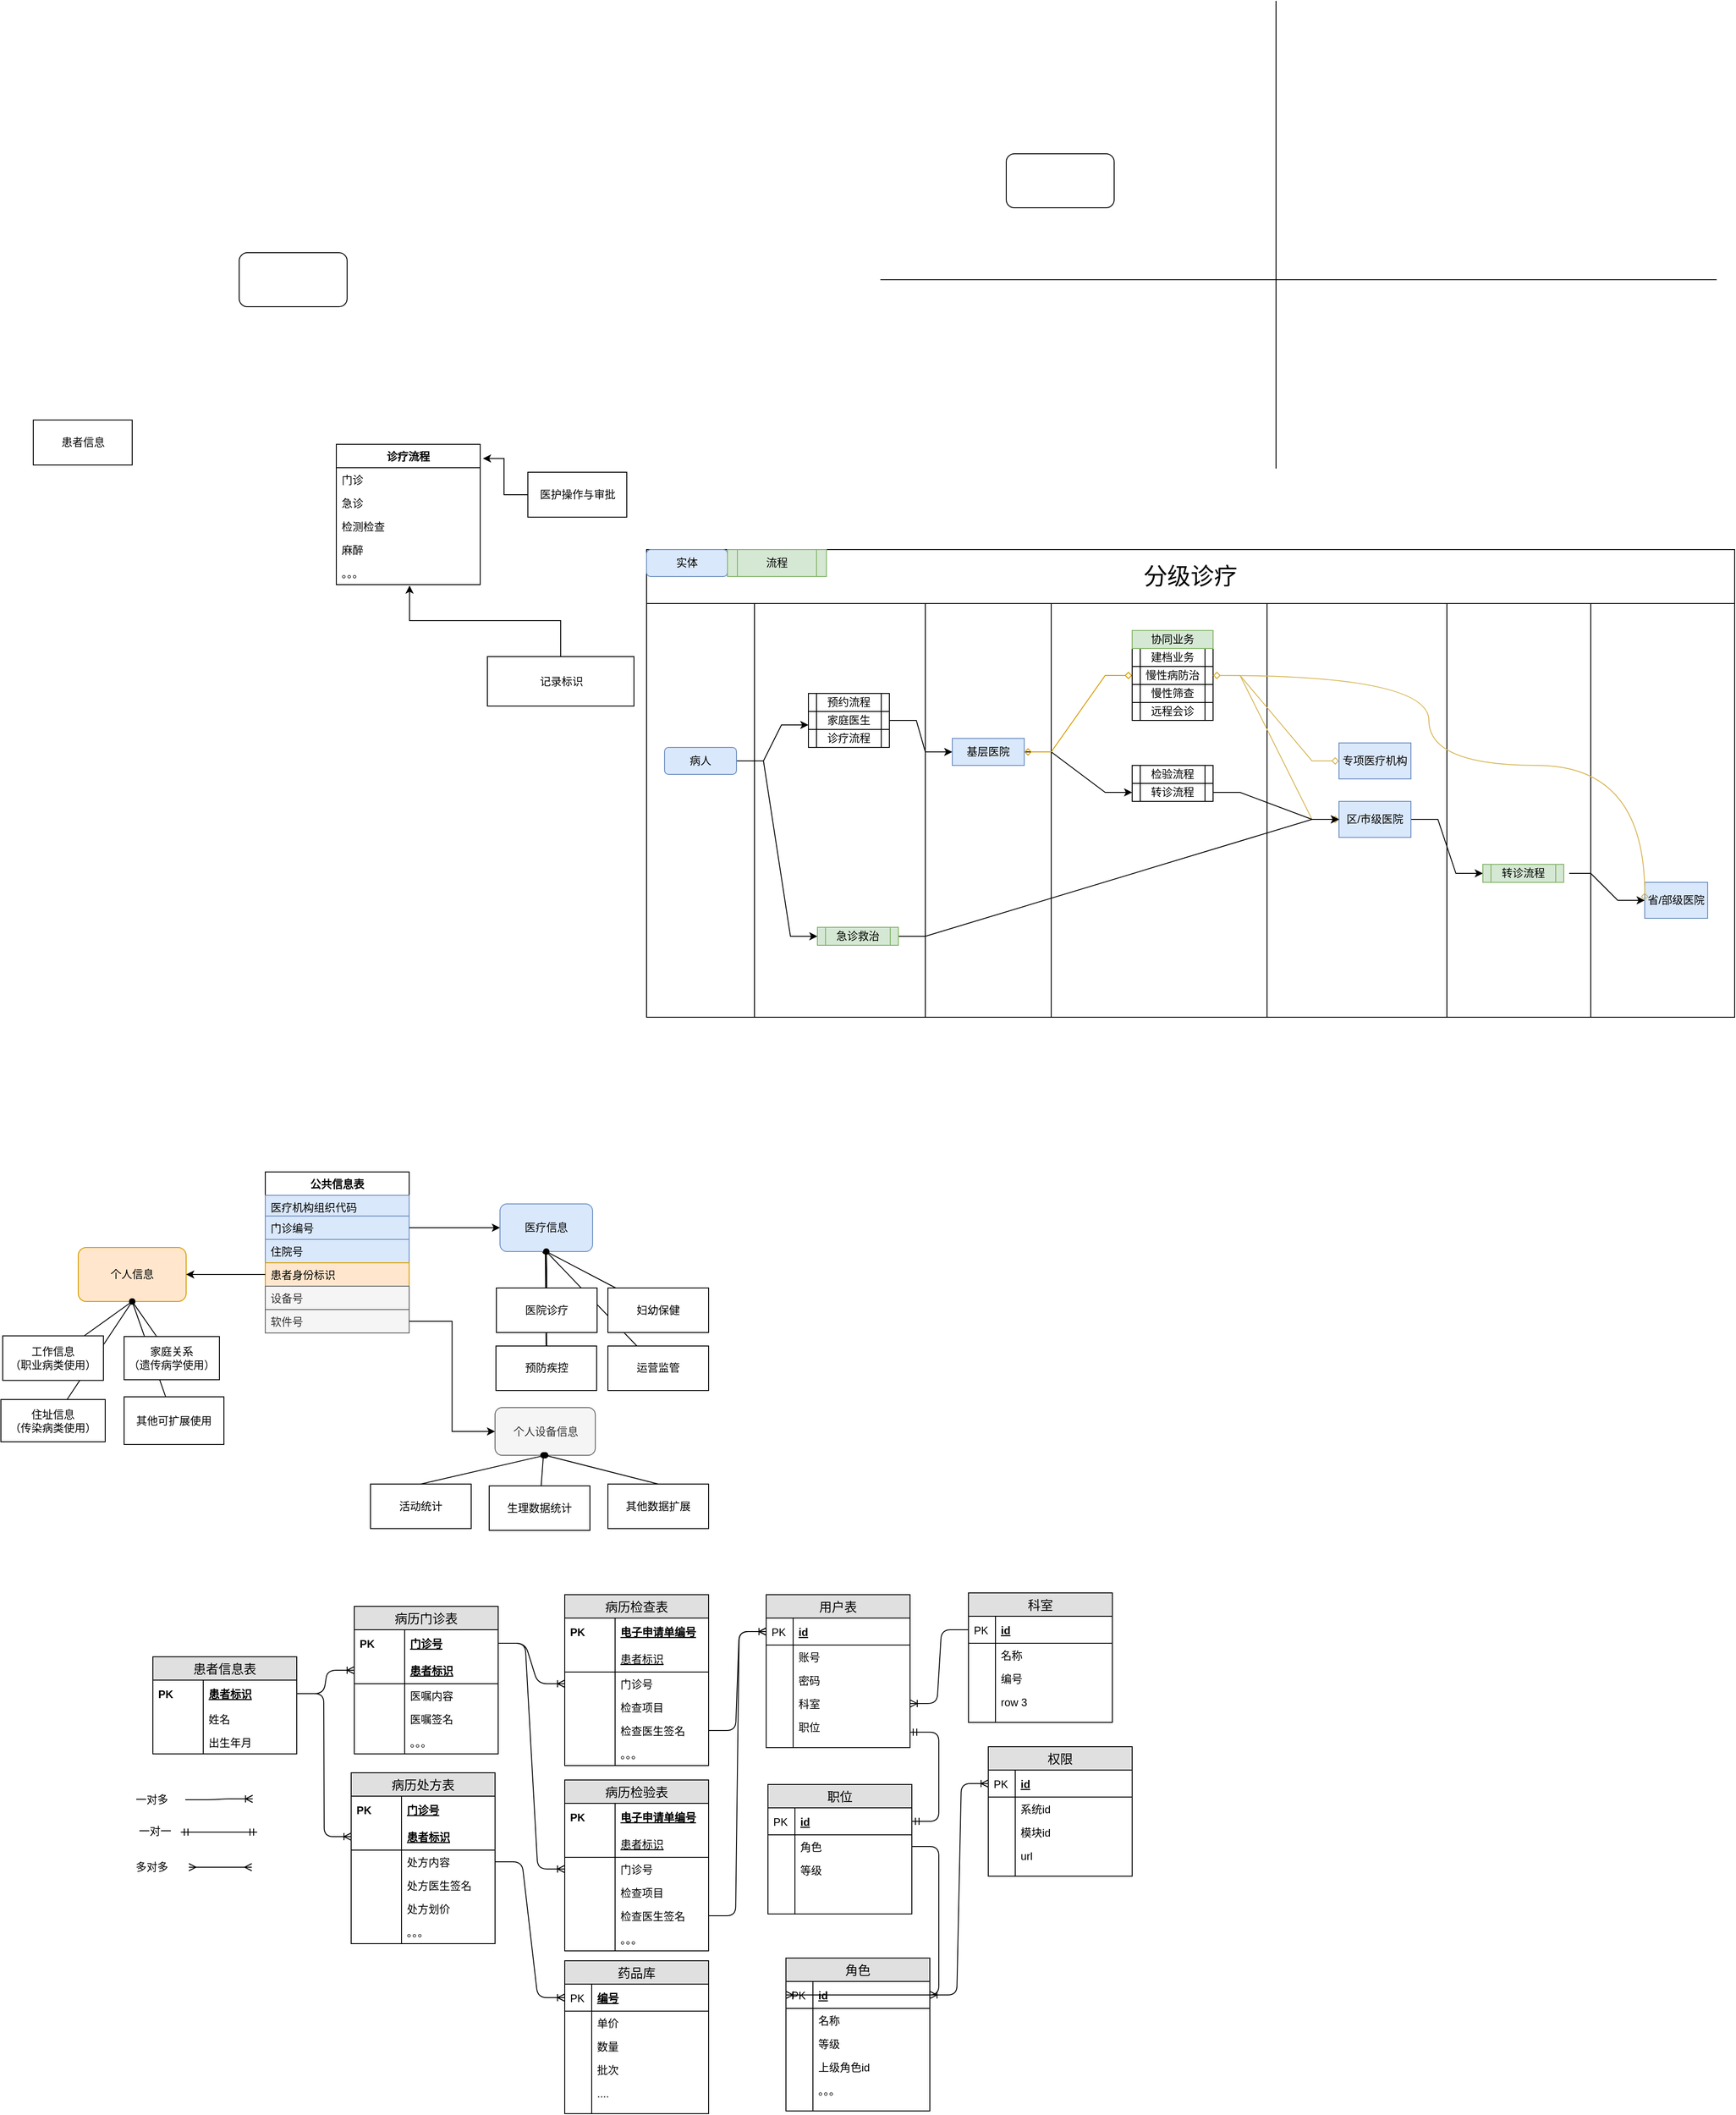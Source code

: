 <mxfile version="12.7.4" type="github" pages="3">
  <diagram id="prtHgNgQTEPvFCAcTncT" name="流程图">
    <mxGraphModel dx="2037" dy="647" grid="0" gridSize="10" guides="1" tooltips="1" connect="1" arrows="1" fold="1" page="1" pageScale="1" pageWidth="827" pageHeight="1169" math="0" shadow="0">
      <root>
        <mxCell id="0" />
        <mxCell id="1" parent="0" />
        <mxCell id="DPXQX72hT8btnvu_0zh3-43" style="edgeStyle=none;rounded=0;orthogonalLoop=1;jettySize=auto;html=1;entryX=0.5;entryY=1;entryDx=0;entryDy=0;endArrow=oval;endFill=1;" parent="1" source="DPXQX72hT8btnvu_0zh3-22" target="DPXQX72hT8btnvu_0zh3-6" edge="1">
          <mxGeometry relative="1" as="geometry" />
        </mxCell>
        <mxCell id="DPXQX72hT8btnvu_0zh3-47" style="edgeStyle=none;rounded=0;orthogonalLoop=1;jettySize=auto;html=1;endArrow=oval;endFill=1;" parent="1" source="DPXQX72hT8btnvu_0zh3-25" edge="1">
          <mxGeometry relative="1" as="geometry">
            <mxPoint x="-192.57" y="1400.135" as="targetPoint" />
          </mxGeometry>
        </mxCell>
        <mxCell id="DPXQX72hT8btnvu_0zh3-48" style="edgeStyle=none;rounded=0;orthogonalLoop=1;jettySize=auto;html=1;entryX=0.5;entryY=1;entryDx=0;entryDy=0;endArrow=oval;endFill=1;" parent="1" source="DPXQX72hT8btnvu_0zh3-27" target="DPXQX72hT8btnvu_0zh3-14" edge="1">
          <mxGeometry relative="1" as="geometry" />
        </mxCell>
        <mxCell id="DPXQX72hT8btnvu_0zh3-49" style="edgeStyle=none;rounded=0;orthogonalLoop=1;jettySize=auto;html=1;endArrow=oval;endFill=1;" parent="1" edge="1">
          <mxGeometry relative="1" as="geometry">
            <mxPoint x="-191.93" y="1400.135" as="targetPoint" />
            <mxPoint x="-191.064" y="1505.5" as="sourcePoint" />
          </mxGeometry>
        </mxCell>
        <mxCell id="wKbyVIzsQiCnR4fuRm6c-66" value="" style="rounded=0;whiteSpace=wrap;html=1;" parent="1" vertex="1">
          <mxGeometry x="970" y="670" width="160" height="470" as="geometry" />
        </mxCell>
        <mxCell id="wKbyVIzsQiCnR4fuRm6c-65" value="" style="rounded=0;whiteSpace=wrap;html=1;" parent="1" vertex="1">
          <mxGeometry x="810" y="670" width="160" height="470" as="geometry" />
        </mxCell>
        <mxCell id="wKbyVIzsQiCnR4fuRm6c-64" value="" style="rounded=0;whiteSpace=wrap;html=1;" parent="1" vertex="1">
          <mxGeometry x="610" y="670" width="200" height="470" as="geometry" />
        </mxCell>
        <mxCell id="wKbyVIzsQiCnR4fuRm6c-63" value="" style="rounded=0;whiteSpace=wrap;html=1;" parent="1" vertex="1">
          <mxGeometry x="370" y="670" width="240" height="470" as="geometry" />
        </mxCell>
        <mxCell id="wKbyVIzsQiCnR4fuRm6c-62" value="" style="rounded=0;whiteSpace=wrap;html=1;" parent="1" vertex="1">
          <mxGeometry x="230" y="670" width="140" height="470" as="geometry" />
        </mxCell>
        <mxCell id="wKbyVIzsQiCnR4fuRm6c-61" value="" style="rounded=0;whiteSpace=wrap;html=1;" parent="1" vertex="1">
          <mxGeometry x="40" y="670" width="190" height="470" as="geometry" />
        </mxCell>
        <mxCell id="wKbyVIzsQiCnR4fuRm6c-60" value="" style="rounded=0;whiteSpace=wrap;html=1;" parent="1" vertex="1">
          <mxGeometry x="-80" y="670" width="120" height="470" as="geometry" />
        </mxCell>
        <mxCell id="wKbyVIzsQiCnR4fuRm6c-18" style="edgeStyle=entityRelationEdgeStyle;rounded=0;orthogonalLoop=1;jettySize=auto;html=1;exitX=1;exitY=0.5;exitDx=0;exitDy=0;endSize=6;entryX=0;entryY=0.75;entryDx=0;entryDy=0;" parent="1" source="wKbyVIzsQiCnR4fuRm6c-2" target="wKbyVIzsQiCnR4fuRm6c-23" edge="1">
          <mxGeometry relative="1" as="geometry">
            <mxPoint x="98" y="788" as="targetPoint" />
          </mxGeometry>
        </mxCell>
        <mxCell id="wKbyVIzsQiCnR4fuRm6c-49" style="edgeStyle=entityRelationEdgeStyle;rounded=0;comic=0;orthogonalLoop=1;jettySize=auto;html=1;entryX=0;entryY=0.5;entryDx=0;entryDy=0;startArrow=none;startFill=0;sourcePerimeterSpacing=6;endSize=6;targetPerimeterSpacing=6;strokeColor=#000000;" parent="1" source="wKbyVIzsQiCnR4fuRm6c-2" target="wKbyVIzsQiCnR4fuRm6c-48" edge="1">
          <mxGeometry relative="1" as="geometry" />
        </mxCell>
        <mxCell id="wKbyVIzsQiCnR4fuRm6c-2" value="病人" style="rounded=1;whiteSpace=wrap;html=1;fillColor=#dae8fc;strokeColor=#6c8ebf;" parent="1" vertex="1">
          <mxGeometry x="-60" y="840" width="80" height="30" as="geometry" />
        </mxCell>
        <mxCell id="wKbyVIzsQiCnR4fuRm6c-11" style="edgeStyle=entityRelationEdgeStyle;rounded=0;orthogonalLoop=1;jettySize=auto;html=1;entryX=0;entryY=0.5;entryDx=0;entryDy=0;" parent="1" source="wKbyVIzsQiCnR4fuRm6c-3" target="wKbyVIzsQiCnR4fuRm6c-41" edge="1">
          <mxGeometry relative="1" as="geometry" />
        </mxCell>
        <mxCell id="wKbyVIzsQiCnR4fuRm6c-14" style="edgeStyle=entityRelationEdgeStyle;rounded=0;orthogonalLoop=1;jettySize=auto;html=1;entryX=0;entryY=0.5;entryDx=0;entryDy=0;fillColor=#ffe6cc;strokeColor=#d79b00;startArrow=diamond;startFill=0;endArrow=diamond;endFill=0;" parent="1" source="wKbyVIzsQiCnR4fuRm6c-3" target="wKbyVIzsQiCnR4fuRm6c-44" edge="1">
          <mxGeometry relative="1" as="geometry">
            <mxPoint x="440" y="780" as="targetPoint" />
          </mxGeometry>
        </mxCell>
        <mxCell id="wKbyVIzsQiCnR4fuRm6c-3" value="基层医院" style="rounded=0;whiteSpace=wrap;html=1;fillColor=#dae8fc;strokeColor=#6c8ebf;" parent="1" vertex="1">
          <mxGeometry x="260" y="830" width="80" height="30" as="geometry" />
        </mxCell>
        <mxCell id="wKbyVIzsQiCnR4fuRm6c-53" style="edgeStyle=entityRelationEdgeStyle;rounded=0;comic=0;orthogonalLoop=1;jettySize=auto;html=1;entryX=0;entryY=0.5;entryDx=0;entryDy=0;startArrow=none;startFill=0;sourcePerimeterSpacing=6;endSize=6;targetPerimeterSpacing=6;strokeColor=#000000;exitX=1;exitY=0.5;exitDx=0;exitDy=0;" parent="1" source="wKbyVIzsQiCnR4fuRm6c-5" target="wKbyVIzsQiCnR4fuRm6c-52" edge="1">
          <mxGeometry relative="1" as="geometry" />
        </mxCell>
        <mxCell id="wKbyVIzsQiCnR4fuRm6c-5" value="区/市级医院" style="rounded=0;whiteSpace=wrap;html=1;fillColor=#dae8fc;strokeColor=#6c8ebf;" parent="1" vertex="1">
          <mxGeometry x="690" y="900" width="80" height="40" as="geometry" />
        </mxCell>
        <mxCell id="wKbyVIzsQiCnR4fuRm6c-7" value="省/部级医院" style="rounded=0;whiteSpace=wrap;html=1;fillColor=#dae8fc;strokeColor=#6c8ebf;" parent="1" vertex="1">
          <mxGeometry x="1030" y="990" width="70" height="40" as="geometry" />
        </mxCell>
        <mxCell id="wKbyVIzsQiCnR4fuRm6c-9" value="专项医疗机构" style="rounded=0;whiteSpace=wrap;html=1;fillColor=#dae8fc;strokeColor=#6c8ebf;" parent="1" vertex="1">
          <mxGeometry x="690" y="835" width="80" height="40" as="geometry" />
        </mxCell>
        <mxCell id="wKbyVIzsQiCnR4fuRm6c-47" style="edgeStyle=entityRelationEdgeStyle;rounded=0;orthogonalLoop=1;jettySize=auto;html=1;entryX=0;entryY=0.5;entryDx=0;entryDy=0;endSize=6;strokeColor=#d6b656;targetPerimeterSpacing=6;sourcePerimeterSpacing=6;comic=0;startArrow=diamond;startFill=0;fillColor=#fff2cc;endArrow=diamond;endFill=0;" parent="1" target="wKbyVIzsQiCnR4fuRm6c-5" edge="1">
          <mxGeometry relative="1" as="geometry">
            <mxPoint x="550" y="760" as="sourcePoint" />
          </mxGeometry>
        </mxCell>
        <mxCell id="wKbyVIzsQiCnR4fuRm6c-16" style="edgeStyle=entityRelationEdgeStyle;rounded=0;orthogonalLoop=1;jettySize=auto;html=1;endSize=6;exitX=1;exitY=0.5;exitDx=0;exitDy=0;" parent="1" source="wKbyVIzsQiCnR4fuRm6c-41" target="wKbyVIzsQiCnR4fuRm6c-5" edge="1">
          <mxGeometry relative="1" as="geometry" />
        </mxCell>
        <mxCell id="wKbyVIzsQiCnR4fuRm6c-15" value="&lt;span style=&quot;white-space: normal&quot;&gt;检验流程&lt;/span&gt;&lt;br style=&quot;white-space: normal&quot;&gt;" style="shape=process;whiteSpace=wrap;html=1;backgroundOutline=1;" parent="1" vertex="1">
          <mxGeometry x="460" y="860" width="90" height="20" as="geometry" />
        </mxCell>
        <mxCell id="wKbyVIzsQiCnR4fuRm6c-19" style="edgeStyle=entityRelationEdgeStyle;rounded=0;orthogonalLoop=1;jettySize=auto;html=1;entryX=0;entryY=0.5;entryDx=0;entryDy=0;endSize=6;exitX=1;exitY=0.5;exitDx=0;exitDy=0;" parent="1" source="wKbyVIzsQiCnR4fuRm6c-23" target="wKbyVIzsQiCnR4fuRm6c-3" edge="1">
          <mxGeometry relative="1" as="geometry">
            <mxPoint x="190" y="790" as="sourcePoint" />
          </mxGeometry>
        </mxCell>
        <mxCell id="wKbyVIzsQiCnR4fuRm6c-22" value="预约流程&lt;br&gt;" style="shape=process;whiteSpace=wrap;html=1;backgroundOutline=1;" parent="1" vertex="1">
          <mxGeometry x="100" y="780" width="90" height="20" as="geometry" />
        </mxCell>
        <mxCell id="wKbyVIzsQiCnR4fuRm6c-23" value="家庭医生" style="shape=process;whiteSpace=wrap;html=1;backgroundOutline=1;" parent="1" vertex="1">
          <mxGeometry x="100" y="800" width="90" height="20" as="geometry" />
        </mxCell>
        <mxCell id="wKbyVIzsQiCnR4fuRm6c-24" value="诊疗流程" style="shape=process;whiteSpace=wrap;html=1;backgroundOutline=1;" parent="1" vertex="1">
          <mxGeometry x="100" y="820" width="90" height="20" as="geometry" />
        </mxCell>
        <mxCell id="wKbyVIzsQiCnR4fuRm6c-25" value="建档业务" style="shape=process;whiteSpace=wrap;html=1;backgroundOutline=1;" parent="1" vertex="1">
          <mxGeometry x="460" y="730" width="90" height="20" as="geometry" />
        </mxCell>
        <mxCell id="wKbyVIzsQiCnR4fuRm6c-29" value="远程会诊" style="shape=process;whiteSpace=wrap;html=1;backgroundOutline=1;" parent="1" vertex="1">
          <mxGeometry x="460" y="790" width="90" height="20" as="geometry" />
        </mxCell>
        <mxCell id="wKbyVIzsQiCnR4fuRm6c-41" value="转诊流程" style="shape=process;whiteSpace=wrap;html=1;backgroundOutline=1;" parent="1" vertex="1">
          <mxGeometry x="460" y="880" width="90" height="20" as="geometry" />
        </mxCell>
        <mxCell id="wKbyVIzsQiCnR4fuRm6c-44" value="慢性病防治" style="shape=process;whiteSpace=wrap;html=1;backgroundOutline=1;" parent="1" vertex="1">
          <mxGeometry x="460" y="750" width="90" height="20" as="geometry" />
        </mxCell>
        <mxCell id="wKbyVIzsQiCnR4fuRm6c-45" value="慢性筛查" style="shape=process;whiteSpace=wrap;html=1;backgroundOutline=1;" parent="1" vertex="1">
          <mxGeometry x="460" y="770" width="90" height="20" as="geometry" />
        </mxCell>
        <mxCell id="wKbyVIzsQiCnR4fuRm6c-50" style="edgeStyle=entityRelationEdgeStyle;rounded=0;comic=0;orthogonalLoop=1;jettySize=auto;html=1;entryX=0;entryY=0.5;entryDx=0;entryDy=0;startArrow=none;startFill=0;sourcePerimeterSpacing=6;endSize=6;targetPerimeterSpacing=6;strokeColor=#000000;exitX=1;exitY=0.5;exitDx=0;exitDy=0;" parent="1" source="wKbyVIzsQiCnR4fuRm6c-48" target="wKbyVIzsQiCnR4fuRm6c-5" edge="1">
          <mxGeometry relative="1" as="geometry" />
        </mxCell>
        <mxCell id="wKbyVIzsQiCnR4fuRm6c-48" value="急诊救治" style="shape=process;whiteSpace=wrap;html=1;backgroundOutline=1;fillColor=#d5e8d4;strokeColor=#82b366;" parent="1" vertex="1">
          <mxGeometry x="110" y="1040" width="90" height="20" as="geometry" />
        </mxCell>
        <mxCell id="wKbyVIzsQiCnR4fuRm6c-51" style="edgeStyle=entityRelationEdgeStyle;rounded=0;orthogonalLoop=1;jettySize=auto;html=1;entryX=0;entryY=0.5;entryDx=0;entryDy=0;endSize=6;strokeColor=#d6b656;targetPerimeterSpacing=6;sourcePerimeterSpacing=6;comic=0;startArrow=diamond;startFill=0;fillColor=#fff2cc;exitX=1;exitY=0.5;exitDx=0;exitDy=0;endArrow=diamond;endFill=0;" parent="1" source="wKbyVIzsQiCnR4fuRm6c-44" target="wKbyVIzsQiCnR4fuRm6c-9" edge="1">
          <mxGeometry relative="1" as="geometry">
            <mxPoint x="560" y="760" as="sourcePoint" />
            <mxPoint x="705" y="930" as="targetPoint" />
          </mxGeometry>
        </mxCell>
        <mxCell id="wKbyVIzsQiCnR4fuRm6c-54" style="edgeStyle=entityRelationEdgeStyle;rounded=0;comic=0;orthogonalLoop=1;jettySize=auto;html=1;entryX=0;entryY=0.5;entryDx=0;entryDy=0;startArrow=none;startFill=0;sourcePerimeterSpacing=6;endSize=6;targetPerimeterSpacing=6;strokeColor=#000000;" parent="1" source="wKbyVIzsQiCnR4fuRm6c-52" target="wKbyVIzsQiCnR4fuRm6c-7" edge="1">
          <mxGeometry relative="1" as="geometry" />
        </mxCell>
        <mxCell id="wKbyVIzsQiCnR4fuRm6c-52" value="转诊流程" style="shape=process;whiteSpace=wrap;html=1;backgroundOutline=1;fillColor=#d5e8d4;strokeColor=#82b366;" parent="1" vertex="1">
          <mxGeometry x="850.0" y="970" width="90" height="20" as="geometry" />
        </mxCell>
        <mxCell id="wKbyVIzsQiCnR4fuRm6c-55" value="协同业务" style="rounded=0;whiteSpace=wrap;html=1;fillColor=#d5e8d4;strokeColor=#82b366;" parent="1" vertex="1">
          <mxGeometry x="460" y="710" width="90" height="20" as="geometry" />
        </mxCell>
        <mxCell id="wKbyVIzsQiCnR4fuRm6c-67" style="edgeStyle=orthogonalEdgeStyle;rounded=0;orthogonalLoop=1;jettySize=auto;html=1;entryX=0;entryY=0.5;entryDx=0;entryDy=0;endSize=6;strokeColor=#d6b656;targetPerimeterSpacing=6;sourcePerimeterSpacing=6;comic=0;startArrow=diamond;startFill=0;fillColor=#fff2cc;exitX=1;exitY=0.5;exitDx=0;exitDy=0;endArrow=diamond;endFill=0;elbow=vertical;curved=1;" parent="1" source="wKbyVIzsQiCnR4fuRm6c-44" target="wKbyVIzsQiCnR4fuRm6c-7" edge="1">
          <mxGeometry relative="1" as="geometry">
            <mxPoint x="560" y="770" as="sourcePoint" />
            <mxPoint x="700" y="865" as="targetPoint" />
            <Array as="points">
              <mxPoint x="790" y="760" />
              <mxPoint x="790" y="860" />
              <mxPoint x="1030" y="860" />
            </Array>
          </mxGeometry>
        </mxCell>
        <mxCell id="oGly3HQriLXUBdCXG-YW-2" value="&lt;font style=&quot;font-size: 26px&quot;&gt;分级诊疗&lt;/font&gt;" style="rounded=0;whiteSpace=wrap;html=1;" parent="1" vertex="1">
          <mxGeometry x="-80" y="620" width="1210" height="60" as="geometry" />
        </mxCell>
        <mxCell id="oGly3HQriLXUBdCXG-YW-3" value="实体" style="rounded=1;whiteSpace=wrap;html=1;fillColor=#dae8fc;strokeColor=#6c8ebf;" parent="1" vertex="1">
          <mxGeometry x="-80" y="620" width="90" height="30" as="geometry" />
        </mxCell>
        <mxCell id="oGly3HQriLXUBdCXG-YW-4" value="流程" style="shape=process;whiteSpace=wrap;html=1;backgroundOutline=1;fillColor=#d5e8d4;strokeColor=#82b366;" parent="1" vertex="1">
          <mxGeometry x="10" y="620" width="110" height="30" as="geometry" />
        </mxCell>
        <mxCell id="oGly3HQriLXUBdCXG-YW-6" value="" style="endArrow=none;html=1;" parent="1" edge="1">
          <mxGeometry width="50" height="50" relative="1" as="geometry">
            <mxPoint x="180" y="320" as="sourcePoint" />
            <mxPoint x="1110" y="320" as="targetPoint" />
          </mxGeometry>
        </mxCell>
        <mxCell id="oGly3HQriLXUBdCXG-YW-7" value="" style="endArrow=none;html=1;" parent="1" edge="1">
          <mxGeometry width="50" height="50" relative="1" as="geometry">
            <mxPoint x="620" y="530" as="sourcePoint" />
            <mxPoint x="620" y="10" as="targetPoint" />
          </mxGeometry>
        </mxCell>
        <mxCell id="oGly3HQriLXUBdCXG-YW-8" value="" style="rounded=1;whiteSpace=wrap;html=1;" parent="1" vertex="1">
          <mxGeometry x="320" y="180" width="120" height="60" as="geometry" />
        </mxCell>
        <mxCell id="IIYeFB3eXhXCRP7cwE86-9" value="" style="rounded=1;whiteSpace=wrap;html=1;" parent="1" vertex="1">
          <mxGeometry x="-533" y="290" width="120" height="60" as="geometry" />
        </mxCell>
        <mxCell id="IIYeFB3eXhXCRP7cwE86-10" value="公共信息表" style="swimlane;fontStyle=1;align=center;verticalAlign=top;childLayout=stackLayout;horizontal=1;startSize=26;horizontalStack=0;resizeParent=1;resizeParentMax=0;resizeLast=0;collapsible=1;marginBottom=0;" parent="1" vertex="1">
          <mxGeometry x="-504" y="1312" width="160" height="179" as="geometry" />
        </mxCell>
        <mxCell id="IIYeFB3eXhXCRP7cwE86-11" value="医疗机构组织代码" style="text;strokeColor=#6c8ebf;fillColor=#dae8fc;align=left;verticalAlign=top;spacingLeft=4;spacingRight=4;overflow=hidden;rotatable=0;points=[[0,0.5],[1,0.5]];portConstraint=eastwest;" parent="IIYeFB3eXhXCRP7cwE86-10" vertex="1">
          <mxGeometry y="26" width="160" height="23" as="geometry" />
        </mxCell>
        <mxCell id="IIYeFB3eXhXCRP7cwE86-13" value="门诊编号" style="text;strokeColor=#6c8ebf;fillColor=#dae8fc;align=left;verticalAlign=top;spacingLeft=4;spacingRight=4;overflow=hidden;rotatable=0;points=[[0,0.5],[1,0.5]];portConstraint=eastwest;" parent="IIYeFB3eXhXCRP7cwE86-10" vertex="1">
          <mxGeometry y="49" width="160" height="26" as="geometry" />
        </mxCell>
        <mxCell id="IIYeFB3eXhXCRP7cwE86-21" value="住院号" style="text;strokeColor=#6c8ebf;fillColor=#dae8fc;align=left;verticalAlign=top;spacingLeft=4;spacingRight=4;overflow=hidden;rotatable=0;points=[[0,0.5],[1,0.5]];portConstraint=eastwest;" parent="IIYeFB3eXhXCRP7cwE86-10" vertex="1">
          <mxGeometry y="75" width="160" height="26" as="geometry" />
        </mxCell>
        <mxCell id="IIYeFB3eXhXCRP7cwE86-20" value="患者身份标识" style="text;strokeColor=#d79b00;fillColor=#ffe6cc;align=left;verticalAlign=top;spacingLeft=4;spacingRight=4;overflow=hidden;rotatable=0;points=[[0,0.5],[1,0.5]];portConstraint=eastwest;" parent="IIYeFB3eXhXCRP7cwE86-10" vertex="1">
          <mxGeometry y="101" width="160" height="26" as="geometry" />
        </mxCell>
        <mxCell id="DPXQX72hT8btnvu_0zh3-4" value="设备号" style="text;strokeColor=#666666;fillColor=#f5f5f5;align=left;verticalAlign=top;spacingLeft=4;spacingRight=4;overflow=hidden;rotatable=0;points=[[0,0.5],[1,0.5]];portConstraint=eastwest;fontColor=#333333;" parent="IIYeFB3eXhXCRP7cwE86-10" vertex="1">
          <mxGeometry y="127" width="160" height="26" as="geometry" />
        </mxCell>
        <mxCell id="DPXQX72hT8btnvu_0zh3-5" value="软件号&#xa;" style="text;strokeColor=#666666;fillColor=#f5f5f5;align=left;verticalAlign=top;spacingLeft=4;spacingRight=4;overflow=hidden;rotatable=0;points=[[0,0.5],[1,0.5]];portConstraint=eastwest;fontColor=#333333;" parent="IIYeFB3eXhXCRP7cwE86-10" vertex="1">
          <mxGeometry y="153" width="160" height="26" as="geometry" />
        </mxCell>
        <mxCell id="IIYeFB3eXhXCRP7cwE86-22" value="患者信息" style="html=1;" parent="1" vertex="1">
          <mxGeometry x="-762" y="476" width="110" height="50" as="geometry" />
        </mxCell>
        <mxCell id="IIYeFB3eXhXCRP7cwE86-31" style="edgeStyle=orthogonalEdgeStyle;rounded=0;orthogonalLoop=1;jettySize=auto;html=1;entryX=1.019;entryY=0.101;entryDx=0;entryDy=0;entryPerimeter=0;" parent="1" source="IIYeFB3eXhXCRP7cwE86-23" target="IIYeFB3eXhXCRP7cwE86-24" edge="1">
          <mxGeometry relative="1" as="geometry" />
        </mxCell>
        <mxCell id="IIYeFB3eXhXCRP7cwE86-23" value="医护操作与审批" style="html=1;" parent="1" vertex="1">
          <mxGeometry x="-212" y="534" width="110" height="50" as="geometry" />
        </mxCell>
        <mxCell id="IIYeFB3eXhXCRP7cwE86-24" value="诊疗流程" style="swimlane;fontStyle=1;align=center;verticalAlign=top;childLayout=stackLayout;horizontal=1;startSize=26;horizontalStack=0;resizeParent=1;resizeParentMax=0;resizeLast=0;collapsible=1;marginBottom=0;" parent="1" vertex="1">
          <mxGeometry x="-425" y="503" width="160" height="156" as="geometry" />
        </mxCell>
        <mxCell id="IIYeFB3eXhXCRP7cwE86-25" value="门诊" style="text;strokeColor=none;fillColor=none;align=left;verticalAlign=top;spacingLeft=4;spacingRight=4;overflow=hidden;rotatable=0;points=[[0,0.5],[1,0.5]];portConstraint=eastwest;" parent="IIYeFB3eXhXCRP7cwE86-24" vertex="1">
          <mxGeometry y="26" width="160" height="26" as="geometry" />
        </mxCell>
        <mxCell id="IIYeFB3eXhXCRP7cwE86-27" value="急诊" style="text;strokeColor=none;fillColor=none;align=left;verticalAlign=top;spacingLeft=4;spacingRight=4;overflow=hidden;rotatable=0;points=[[0,0.5],[1,0.5]];portConstraint=eastwest;" parent="IIYeFB3eXhXCRP7cwE86-24" vertex="1">
          <mxGeometry y="52" width="160" height="26" as="geometry" />
        </mxCell>
        <mxCell id="IIYeFB3eXhXCRP7cwE86-28" value="检测检查&#xa;" style="text;strokeColor=none;fillColor=none;align=left;verticalAlign=top;spacingLeft=4;spacingRight=4;overflow=hidden;rotatable=0;points=[[0,0.5],[1,0.5]];portConstraint=eastwest;" parent="IIYeFB3eXhXCRP7cwE86-24" vertex="1">
          <mxGeometry y="78" width="160" height="26" as="geometry" />
        </mxCell>
        <mxCell id="IIYeFB3eXhXCRP7cwE86-36" value="麻醉" style="text;strokeColor=none;fillColor=none;align=left;verticalAlign=top;spacingLeft=4;spacingRight=4;overflow=hidden;rotatable=0;points=[[0,0.5],[1,0.5]];portConstraint=eastwest;" parent="IIYeFB3eXhXCRP7cwE86-24" vertex="1">
          <mxGeometry y="104" width="160" height="26" as="geometry" />
        </mxCell>
        <mxCell id="IIYeFB3eXhXCRP7cwE86-29" value="。。。" style="text;strokeColor=none;fillColor=none;align=left;verticalAlign=top;spacingLeft=4;spacingRight=4;overflow=hidden;rotatable=0;points=[[0,0.5],[1,0.5]];portConstraint=eastwest;" parent="IIYeFB3eXhXCRP7cwE86-24" vertex="1">
          <mxGeometry y="130" width="160" height="26" as="geometry" />
        </mxCell>
        <mxCell id="IIYeFB3eXhXCRP7cwE86-33" style="edgeStyle=orthogonalEdgeStyle;rounded=0;orthogonalLoop=1;jettySize=auto;html=1;entryX=0.509;entryY=1.038;entryDx=0;entryDy=0;entryPerimeter=0;" parent="1" source="IIYeFB3eXhXCRP7cwE86-32" target="IIYeFB3eXhXCRP7cwE86-29" edge="1">
          <mxGeometry relative="1" as="geometry" />
        </mxCell>
        <mxCell id="IIYeFB3eXhXCRP7cwE86-32" value="记录标识" style="html=1;" parent="1" vertex="1">
          <mxGeometry x="-257" y="739" width="163" height="55" as="geometry" />
        </mxCell>
        <mxCell id="DPXQX72hT8btnvu_0zh3-6" value="个人信息" style="rounded=1;whiteSpace=wrap;html=1;fillColor=#ffe6cc;strokeColor=#d79b00;" parent="1" vertex="1">
          <mxGeometry x="-712" y="1396" width="120" height="60" as="geometry" />
        </mxCell>
        <mxCell id="DPXQX72hT8btnvu_0zh3-7" style="edgeStyle=orthogonalEdgeStyle;rounded=0;orthogonalLoop=1;jettySize=auto;html=1;entryX=1;entryY=0.5;entryDx=0;entryDy=0;" parent="1" source="IIYeFB3eXhXCRP7cwE86-20" target="DPXQX72hT8btnvu_0zh3-6" edge="1">
          <mxGeometry relative="1" as="geometry" />
        </mxCell>
        <mxCell id="DPXQX72hT8btnvu_0zh3-42" style="edgeStyle=none;rounded=0;orthogonalLoop=1;jettySize=auto;html=1;entryX=0.5;entryY=1;entryDx=0;entryDy=0;endArrow=oval;endFill=1;" parent="1" source="DPXQX72hT8btnvu_0zh3-8" target="DPXQX72hT8btnvu_0zh3-6" edge="1">
          <mxGeometry relative="1" as="geometry" />
        </mxCell>
        <mxCell id="DPXQX72hT8btnvu_0zh3-8" value="住址信息&lt;br&gt;（传染病类使用）" style="rounded=0;whiteSpace=wrap;html=1;" parent="1" vertex="1">
          <mxGeometry x="-798" y="1565" width="116" height="47" as="geometry" />
        </mxCell>
        <mxCell id="DPXQX72hT8btnvu_0zh3-40" style="edgeStyle=none;rounded=0;orthogonalLoop=1;jettySize=auto;html=1;entryX=0.5;entryY=1;entryDx=0;entryDy=0;endArrow=oval;endFill=1;" parent="1" source="DPXQX72hT8btnvu_0zh3-9" target="DPXQX72hT8btnvu_0zh3-6" edge="1">
          <mxGeometry relative="1" as="geometry" />
        </mxCell>
        <mxCell id="DPXQX72hT8btnvu_0zh3-9" value="工作信息&lt;br&gt;（职业病类使用）" style="rounded=0;whiteSpace=wrap;html=1;" parent="1" vertex="1">
          <mxGeometry x="-796" y="1494.25" width="112" height="49.5" as="geometry" />
        </mxCell>
        <mxCell id="DPXQX72hT8btnvu_0zh3-41" style="edgeStyle=none;rounded=0;orthogonalLoop=1;jettySize=auto;html=1;entryX=0.5;entryY=1;entryDx=0;entryDy=0;endArrow=oval;endFill=1;" parent="1" source="DPXQX72hT8btnvu_0zh3-10" target="DPXQX72hT8btnvu_0zh3-6" edge="1">
          <mxGeometry relative="1" as="geometry" />
        </mxCell>
        <mxCell id="DPXQX72hT8btnvu_0zh3-10" value="家庭关系&lt;br&gt;（遗传病学使用）" style="rounded=0;whiteSpace=wrap;html=1;" parent="1" vertex="1">
          <mxGeometry x="-661" y="1495" width="106" height="48" as="geometry" />
        </mxCell>
        <mxCell id="DPXQX72hT8btnvu_0zh3-14" value="医疗信息" style="rounded=1;whiteSpace=wrap;html=1;fillColor=#dae8fc;strokeColor=#6c8ebf;" parent="1" vertex="1">
          <mxGeometry x="-243" y="1347.5" width="103" height="53" as="geometry" />
        </mxCell>
        <mxCell id="DPXQX72hT8btnvu_0zh3-15" style="edgeStyle=orthogonalEdgeStyle;rounded=0;orthogonalLoop=1;jettySize=auto;html=1;entryX=0;entryY=0.5;entryDx=0;entryDy=0;" parent="1" source="IIYeFB3eXhXCRP7cwE86-13" target="DPXQX72hT8btnvu_0zh3-14" edge="1">
          <mxGeometry relative="1" as="geometry" />
        </mxCell>
        <mxCell id="DPXQX72hT8btnvu_0zh3-17" value="个人设备信息" style="rounded=1;whiteSpace=wrap;html=1;fillColor=#f5f5f5;strokeColor=#666666;fontColor=#333333;" parent="1" vertex="1">
          <mxGeometry x="-248.5" y="1574" width="111.5" height="53" as="geometry" />
        </mxCell>
        <mxCell id="DPXQX72hT8btnvu_0zh3-18" style="edgeStyle=orthogonalEdgeStyle;rounded=0;orthogonalLoop=1;jettySize=auto;html=1;entryX=0;entryY=0.5;entryDx=0;entryDy=0;" parent="1" source="DPXQX72hT8btnvu_0zh3-5" target="DPXQX72hT8btnvu_0zh3-17" edge="1">
          <mxGeometry relative="1" as="geometry" />
        </mxCell>
        <mxCell id="DPXQX72hT8btnvu_0zh3-22" value="其他可扩展使用" style="rounded=0;whiteSpace=wrap;html=1;" parent="1" vertex="1">
          <mxGeometry x="-661" y="1562" width="111" height="53" as="geometry" />
        </mxCell>
        <mxCell id="DPXQX72hT8btnvu_0zh3-33" style="edgeStyle=orthogonalEdgeStyle;rounded=0;orthogonalLoop=1;jettySize=auto;html=1;entryX=0.5;entryY=1;entryDx=0;entryDy=0;endArrow=oval;endFill=1;" parent="1" source="DPXQX72hT8btnvu_0zh3-23" target="DPXQX72hT8btnvu_0zh3-14" edge="1">
          <mxGeometry relative="1" as="geometry" />
        </mxCell>
        <mxCell id="DPXQX72hT8btnvu_0zh3-23" value="医院诊疗" style="rounded=0;whiteSpace=wrap;html=1;" parent="1" vertex="1">
          <mxGeometry x="-247" y="1441" width="112" height="49.5" as="geometry" />
        </mxCell>
        <mxCell id="DPXQX72hT8btnvu_0zh3-46" style="edgeStyle=none;rounded=0;orthogonalLoop=1;jettySize=auto;html=1;entryX=0.5;entryY=1;entryDx=0;entryDy=0;endArrow=oval;endFill=1;" parent="1" source="DPXQX72hT8btnvu_0zh3-24" target="DPXQX72hT8btnvu_0zh3-14" edge="1">
          <mxGeometry relative="1" as="geometry" />
        </mxCell>
        <mxCell id="DPXQX72hT8btnvu_0zh3-24" value="妇幼保健" style="rounded=0;whiteSpace=wrap;html=1;" parent="1" vertex="1">
          <mxGeometry x="-123" y="1441" width="112" height="49.5" as="geometry" />
        </mxCell>
        <mxCell id="DPXQX72hT8btnvu_0zh3-25" value="预防疾控" style="rounded=0;whiteSpace=wrap;html=1;" parent="1" vertex="1">
          <mxGeometry x="-247.5" y="1505.5" width="112" height="49.5" as="geometry" />
        </mxCell>
        <mxCell id="DPXQX72hT8btnvu_0zh3-27" value="运营监管" style="rounded=0;whiteSpace=wrap;html=1;" parent="1" vertex="1">
          <mxGeometry x="-123" y="1505.5" width="112" height="49.5" as="geometry" />
        </mxCell>
        <mxCell id="DPXQX72hT8btnvu_0zh3-37" style="rounded=0;orthogonalLoop=1;jettySize=auto;html=1;entryX=0.5;entryY=1;entryDx=0;entryDy=0;exitX=0.5;exitY=0;exitDx=0;exitDy=0;endArrow=oval;endFill=1;" parent="1" source="DPXQX72hT8btnvu_0zh3-28" target="DPXQX72hT8btnvu_0zh3-17" edge="1">
          <mxGeometry relative="1" as="geometry" />
        </mxCell>
        <mxCell id="DPXQX72hT8btnvu_0zh3-28" value="活动统计" style="rounded=0;whiteSpace=wrap;html=1;" parent="1" vertex="1">
          <mxGeometry x="-387" y="1659" width="112" height="49.5" as="geometry" />
        </mxCell>
        <mxCell id="DPXQX72hT8btnvu_0zh3-38" style="edgeStyle=none;rounded=0;orthogonalLoop=1;jettySize=auto;html=1;endArrow=oval;endFill=1;" parent="1" source="DPXQX72hT8btnvu_0zh3-30" target="DPXQX72hT8btnvu_0zh3-17" edge="1">
          <mxGeometry relative="1" as="geometry" />
        </mxCell>
        <mxCell id="DPXQX72hT8btnvu_0zh3-30" value="生理数据统计" style="rounded=0;whiteSpace=wrap;html=1;" parent="1" vertex="1">
          <mxGeometry x="-255" y="1661" width="112" height="49.5" as="geometry" />
        </mxCell>
        <mxCell id="DPXQX72hT8btnvu_0zh3-39" style="edgeStyle=none;rounded=0;orthogonalLoop=1;jettySize=auto;html=1;entryX=0.5;entryY=1;entryDx=0;entryDy=0;exitX=0.5;exitY=0;exitDx=0;exitDy=0;endArrow=oval;endFill=1;" parent="1" source="DPXQX72hT8btnvu_0zh3-32" target="DPXQX72hT8btnvu_0zh3-17" edge="1">
          <mxGeometry relative="1" as="geometry" />
        </mxCell>
        <mxCell id="DPXQX72hT8btnvu_0zh3-32" value="其他数据扩展" style="rounded=0;whiteSpace=wrap;html=1;" parent="1" vertex="1">
          <mxGeometry x="-123" y="1659" width="112" height="49.5" as="geometry" />
        </mxCell>
        <mxCell id="GCmeI5E9XtvAtim1NdpI-1" value="患者信息表" style="swimlane;fontStyle=0;childLayout=stackLayout;horizontal=1;startSize=26;fillColor=#e0e0e0;horizontalStack=0;resizeParent=1;resizeParentMax=0;resizeLast=0;collapsible=1;marginBottom=0;swimlaneFillColor=#ffffff;align=center;fontSize=14;" vertex="1" parent="1">
          <mxGeometry x="-629" y="1851" width="160" height="108" as="geometry" />
        </mxCell>
        <mxCell id="GCmeI5E9XtvAtim1NdpI-2" value="患者标识" style="shape=partialRectangle;top=0;left=0;right=0;bottom=0;align=left;verticalAlign=middle;fillColor=none;spacingLeft=60;spacingRight=4;overflow=hidden;rotatable=0;points=[[0,0.5],[1,0.5]];portConstraint=eastwest;dropTarget=0;fontStyle=5;fontSize=12;" vertex="1" parent="GCmeI5E9XtvAtim1NdpI-1">
          <mxGeometry y="26" width="160" height="30" as="geometry" />
        </mxCell>
        <mxCell id="GCmeI5E9XtvAtim1NdpI-3" value="PK" style="shape=partialRectangle;fontStyle=1;top=0;left=0;bottom=0;fillColor=none;align=left;verticalAlign=middle;spacingLeft=4;spacingRight=4;overflow=hidden;rotatable=0;points=[];portConstraint=eastwest;part=1;fontSize=12;" vertex="1" connectable="0" parent="GCmeI5E9XtvAtim1NdpI-2">
          <mxGeometry width="56" height="30" as="geometry" />
        </mxCell>
        <mxCell id="GCmeI5E9XtvAtim1NdpI-10" value="姓名" style="shape=partialRectangle;top=0;left=0;right=0;bottom=0;align=left;verticalAlign=top;fillColor=none;spacingLeft=60;spacingRight=4;overflow=hidden;rotatable=0;points=[[0,0.5],[1,0.5]];portConstraint=eastwest;dropTarget=0;fontSize=12;" vertex="1" parent="GCmeI5E9XtvAtim1NdpI-1">
          <mxGeometry y="56" width="160" height="26" as="geometry" />
        </mxCell>
        <mxCell id="GCmeI5E9XtvAtim1NdpI-11" value="" style="shape=partialRectangle;fontStyle=1;top=0;left=0;bottom=0;fillColor=none;align=left;verticalAlign=top;spacingLeft=4;spacingRight=4;overflow=hidden;rotatable=0;points=[];portConstraint=eastwest;part=1;fontSize=12;" vertex="1" connectable="0" parent="GCmeI5E9XtvAtim1NdpI-10">
          <mxGeometry width="56" height="26" as="geometry" />
        </mxCell>
        <mxCell id="GCmeI5E9XtvAtim1NdpI-6" value="出生年月" style="shape=partialRectangle;top=0;left=0;right=0;bottom=0;align=left;verticalAlign=top;fillColor=none;spacingLeft=60;spacingRight=4;overflow=hidden;rotatable=0;points=[[0,0.5],[1,0.5]];portConstraint=eastwest;dropTarget=0;fontSize=12;" vertex="1" parent="GCmeI5E9XtvAtim1NdpI-1">
          <mxGeometry y="82" width="160" height="26" as="geometry" />
        </mxCell>
        <mxCell id="GCmeI5E9XtvAtim1NdpI-7" value="" style="shape=partialRectangle;top=0;left=0;bottom=0;fillColor=none;align=left;verticalAlign=top;spacingLeft=4;spacingRight=4;overflow=hidden;rotatable=0;points=[];portConstraint=eastwest;part=1;fontSize=12;" vertex="1" connectable="0" parent="GCmeI5E9XtvAtim1NdpI-6">
          <mxGeometry width="56" height="26" as="geometry" />
        </mxCell>
        <mxCell id="GCmeI5E9XtvAtim1NdpI-23" value="病历门诊表" style="swimlane;fontStyle=0;childLayout=stackLayout;horizontal=1;startSize=26;fillColor=#e0e0e0;horizontalStack=0;resizeParent=1;resizeParentMax=0;resizeLast=0;collapsible=1;marginBottom=0;swimlaneFillColor=#ffffff;align=center;fontSize=14;" vertex="1" parent="1">
          <mxGeometry x="-405" y="1795" width="160" height="164" as="geometry" />
        </mxCell>
        <mxCell id="GCmeI5E9XtvAtim1NdpI-24" value="门诊号" style="shape=partialRectangle;top=0;left=0;right=0;bottom=0;align=left;verticalAlign=middle;fillColor=none;spacingLeft=60;spacingRight=4;overflow=hidden;rotatable=0;points=[[0,0.5],[1,0.5]];portConstraint=eastwest;dropTarget=0;fontStyle=5;fontSize=12;" vertex="1" parent="GCmeI5E9XtvAtim1NdpI-23">
          <mxGeometry y="26" width="160" height="30" as="geometry" />
        </mxCell>
        <mxCell id="GCmeI5E9XtvAtim1NdpI-25" value="PK" style="shape=partialRectangle;fontStyle=1;top=0;left=0;bottom=0;fillColor=none;align=left;verticalAlign=middle;spacingLeft=4;spacingRight=4;overflow=hidden;rotatable=0;points=[];portConstraint=eastwest;part=1;fontSize=12;" vertex="1" connectable="0" parent="GCmeI5E9XtvAtim1NdpI-24">
          <mxGeometry width="56" height="30" as="geometry" />
        </mxCell>
        <mxCell id="GCmeI5E9XtvAtim1NdpI-26" value="患者标识" style="shape=partialRectangle;top=0;left=0;right=0;bottom=1;align=left;verticalAlign=middle;fillColor=none;spacingLeft=60;spacingRight=4;overflow=hidden;rotatable=0;points=[[0,0.5],[1,0.5]];portConstraint=eastwest;dropTarget=0;fontStyle=5;fontSize=12;" vertex="1" parent="GCmeI5E9XtvAtim1NdpI-23">
          <mxGeometry y="56" width="160" height="30" as="geometry" />
        </mxCell>
        <mxCell id="GCmeI5E9XtvAtim1NdpI-27" value="" style="shape=partialRectangle;fontStyle=1;top=0;left=0;bottom=0;fillColor=none;align=left;verticalAlign=middle;spacingLeft=4;spacingRight=4;overflow=hidden;rotatable=0;points=[];portConstraint=eastwest;part=1;fontSize=12;" vertex="1" connectable="0" parent="GCmeI5E9XtvAtim1NdpI-26">
          <mxGeometry width="56" height="30" as="geometry" />
        </mxCell>
        <mxCell id="GCmeI5E9XtvAtim1NdpI-28" value="医嘱内容" style="shape=partialRectangle;top=0;left=0;right=0;bottom=0;align=left;verticalAlign=top;fillColor=none;spacingLeft=60;spacingRight=4;overflow=hidden;rotatable=0;points=[[0,0.5],[1,0.5]];portConstraint=eastwest;dropTarget=0;fontSize=12;" vertex="1" parent="GCmeI5E9XtvAtim1NdpI-23">
          <mxGeometry y="86" width="160" height="26" as="geometry" />
        </mxCell>
        <mxCell id="GCmeI5E9XtvAtim1NdpI-29" value="" style="shape=partialRectangle;top=0;left=0;bottom=0;fillColor=none;align=left;verticalAlign=top;spacingLeft=4;spacingRight=4;overflow=hidden;rotatable=0;points=[];portConstraint=eastwest;part=1;fontSize=12;" vertex="1" connectable="0" parent="GCmeI5E9XtvAtim1NdpI-28">
          <mxGeometry width="56" height="26" as="geometry" />
        </mxCell>
        <mxCell id="GCmeI5E9XtvAtim1NdpI-30" value="医嘱签名" style="shape=partialRectangle;top=0;left=0;right=0;bottom=0;align=left;verticalAlign=top;fillColor=none;spacingLeft=60;spacingRight=4;overflow=hidden;rotatable=0;points=[[0,0.5],[1,0.5]];portConstraint=eastwest;dropTarget=0;fontSize=12;" vertex="1" parent="GCmeI5E9XtvAtim1NdpI-23">
          <mxGeometry y="112" width="160" height="26" as="geometry" />
        </mxCell>
        <mxCell id="GCmeI5E9XtvAtim1NdpI-31" value="" style="shape=partialRectangle;fontStyle=1;top=0;left=0;bottom=0;fillColor=none;align=left;verticalAlign=top;spacingLeft=4;spacingRight=4;overflow=hidden;rotatable=0;points=[];portConstraint=eastwest;part=1;fontSize=12;" vertex="1" connectable="0" parent="GCmeI5E9XtvAtim1NdpI-30">
          <mxGeometry width="56" height="26" as="geometry" />
        </mxCell>
        <mxCell id="GCmeI5E9XtvAtim1NdpI-32" value="。。。" style="shape=partialRectangle;top=0;left=0;right=0;bottom=0;align=left;verticalAlign=top;fillColor=none;spacingLeft=60;spacingRight=4;overflow=hidden;rotatable=0;points=[[0,0.5],[1,0.5]];portConstraint=eastwest;dropTarget=0;fontSize=12;" vertex="1" parent="GCmeI5E9XtvAtim1NdpI-23">
          <mxGeometry y="138" width="160" height="26" as="geometry" />
        </mxCell>
        <mxCell id="GCmeI5E9XtvAtim1NdpI-33" value="" style="shape=partialRectangle;fontStyle=1;top=0;left=0;bottom=0;fillColor=none;align=left;verticalAlign=top;spacingLeft=4;spacingRight=4;overflow=hidden;rotatable=0;points=[];portConstraint=eastwest;part=1;fontSize=12;" vertex="1" connectable="0" parent="GCmeI5E9XtvAtim1NdpI-32">
          <mxGeometry width="56" height="26" as="geometry" />
        </mxCell>
        <mxCell id="GCmeI5E9XtvAtim1NdpI-45" value="病历处方表" style="swimlane;fontStyle=0;childLayout=stackLayout;horizontal=1;startSize=26;fillColor=#e0e0e0;horizontalStack=0;resizeParent=1;resizeParentMax=0;resizeLast=0;collapsible=1;marginBottom=0;swimlaneFillColor=#ffffff;align=center;fontSize=14;" vertex="1" parent="1">
          <mxGeometry x="-408.5" y="1980" width="160" height="190" as="geometry" />
        </mxCell>
        <mxCell id="GCmeI5E9XtvAtim1NdpI-46" value="门诊号" style="shape=partialRectangle;top=0;left=0;right=0;bottom=0;align=left;verticalAlign=middle;fillColor=none;spacingLeft=60;spacingRight=4;overflow=hidden;rotatable=0;points=[[0,0.5],[1,0.5]];portConstraint=eastwest;dropTarget=0;fontStyle=5;fontSize=12;" vertex="1" parent="GCmeI5E9XtvAtim1NdpI-45">
          <mxGeometry y="26" width="160" height="30" as="geometry" />
        </mxCell>
        <mxCell id="GCmeI5E9XtvAtim1NdpI-47" value="PK" style="shape=partialRectangle;fontStyle=1;top=0;left=0;bottom=0;fillColor=none;align=left;verticalAlign=middle;spacingLeft=4;spacingRight=4;overflow=hidden;rotatable=0;points=[];portConstraint=eastwest;part=1;fontSize=12;" vertex="1" connectable="0" parent="GCmeI5E9XtvAtim1NdpI-46">
          <mxGeometry width="56" height="30" as="geometry" />
        </mxCell>
        <mxCell id="GCmeI5E9XtvAtim1NdpI-48" value="患者标识" style="shape=partialRectangle;top=0;left=0;right=0;bottom=1;align=left;verticalAlign=middle;fillColor=none;spacingLeft=60;spacingRight=4;overflow=hidden;rotatable=0;points=[[0,0.5],[1,0.5]];portConstraint=eastwest;dropTarget=0;fontStyle=5;fontSize=12;" vertex="1" parent="GCmeI5E9XtvAtim1NdpI-45">
          <mxGeometry y="56" width="160" height="30" as="geometry" />
        </mxCell>
        <mxCell id="GCmeI5E9XtvAtim1NdpI-49" value="" style="shape=partialRectangle;fontStyle=1;top=0;left=0;bottom=0;fillColor=none;align=left;verticalAlign=middle;spacingLeft=4;spacingRight=4;overflow=hidden;rotatable=0;points=[];portConstraint=eastwest;part=1;fontSize=12;" vertex="1" connectable="0" parent="GCmeI5E9XtvAtim1NdpI-48">
          <mxGeometry width="56" height="30" as="geometry" />
        </mxCell>
        <mxCell id="GCmeI5E9XtvAtim1NdpI-50" value="处方内容" style="shape=partialRectangle;top=0;left=0;right=0;bottom=0;align=left;verticalAlign=top;fillColor=none;spacingLeft=60;spacingRight=4;overflow=hidden;rotatable=0;points=[[0,0.5],[1,0.5]];portConstraint=eastwest;dropTarget=0;fontSize=12;" vertex="1" parent="GCmeI5E9XtvAtim1NdpI-45">
          <mxGeometry y="86" width="160" height="26" as="geometry" />
        </mxCell>
        <mxCell id="GCmeI5E9XtvAtim1NdpI-51" value="" style="shape=partialRectangle;top=0;left=0;bottom=0;fillColor=none;align=left;verticalAlign=top;spacingLeft=4;spacingRight=4;overflow=hidden;rotatable=0;points=[];portConstraint=eastwest;part=1;fontSize=12;" vertex="1" connectable="0" parent="GCmeI5E9XtvAtim1NdpI-50">
          <mxGeometry width="56" height="26" as="geometry" />
        </mxCell>
        <mxCell id="GCmeI5E9XtvAtim1NdpI-52" value="处方医生签名" style="shape=partialRectangle;top=0;left=0;right=0;bottom=0;align=left;verticalAlign=top;fillColor=none;spacingLeft=60;spacingRight=4;overflow=hidden;rotatable=0;points=[[0,0.5],[1,0.5]];portConstraint=eastwest;dropTarget=0;fontSize=12;" vertex="1" parent="GCmeI5E9XtvAtim1NdpI-45">
          <mxGeometry y="112" width="160" height="26" as="geometry" />
        </mxCell>
        <mxCell id="GCmeI5E9XtvAtim1NdpI-53" value="" style="shape=partialRectangle;fontStyle=1;top=0;left=0;bottom=0;fillColor=none;align=left;verticalAlign=top;spacingLeft=4;spacingRight=4;overflow=hidden;rotatable=0;points=[];portConstraint=eastwest;part=1;fontSize=12;" vertex="1" connectable="0" parent="GCmeI5E9XtvAtim1NdpI-52">
          <mxGeometry width="56" height="26" as="geometry" />
        </mxCell>
        <mxCell id="GCmeI5E9XtvAtim1NdpI-54" value="处方划价" style="shape=partialRectangle;top=0;left=0;right=0;bottom=0;align=left;verticalAlign=top;fillColor=none;spacingLeft=60;spacingRight=4;overflow=hidden;rotatable=0;points=[[0,0.5],[1,0.5]];portConstraint=eastwest;dropTarget=0;fontSize=12;" vertex="1" parent="GCmeI5E9XtvAtim1NdpI-45">
          <mxGeometry y="138" width="160" height="26" as="geometry" />
        </mxCell>
        <mxCell id="GCmeI5E9XtvAtim1NdpI-55" value="" style="shape=partialRectangle;fontStyle=1;top=0;left=0;bottom=0;fillColor=none;align=left;verticalAlign=top;spacingLeft=4;spacingRight=4;overflow=hidden;rotatable=0;points=[];portConstraint=eastwest;part=1;fontSize=12;" vertex="1" connectable="0" parent="GCmeI5E9XtvAtim1NdpI-54">
          <mxGeometry width="56" height="26" as="geometry" />
        </mxCell>
        <mxCell id="GCmeI5E9XtvAtim1NdpI-56" value="。。。" style="shape=partialRectangle;top=0;left=0;right=0;bottom=0;align=left;verticalAlign=top;fillColor=none;spacingLeft=60;spacingRight=4;overflow=hidden;rotatable=0;points=[[0,0.5],[1,0.5]];portConstraint=eastwest;dropTarget=0;fontSize=12;" vertex="1" parent="GCmeI5E9XtvAtim1NdpI-45">
          <mxGeometry y="164" width="160" height="26" as="geometry" />
        </mxCell>
        <mxCell id="GCmeI5E9XtvAtim1NdpI-57" value="" style="shape=partialRectangle;fontStyle=1;top=0;left=0;bottom=0;fillColor=none;align=left;verticalAlign=top;spacingLeft=4;spacingRight=4;overflow=hidden;rotatable=0;points=[];portConstraint=eastwest;part=1;fontSize=12;" vertex="1" connectable="0" parent="GCmeI5E9XtvAtim1NdpI-56">
          <mxGeometry width="56" height="26" as="geometry" />
        </mxCell>
        <mxCell id="GCmeI5E9XtvAtim1NdpI-58" value="病历检查表" style="swimlane;fontStyle=0;childLayout=stackLayout;horizontal=1;startSize=26;fillColor=#e0e0e0;horizontalStack=0;resizeParent=1;resizeParentMax=0;resizeLast=0;collapsible=1;marginBottom=0;swimlaneFillColor=#ffffff;align=center;fontSize=14;" vertex="1" parent="1">
          <mxGeometry x="-171" y="1782" width="160" height="190" as="geometry" />
        </mxCell>
        <mxCell id="GCmeI5E9XtvAtim1NdpI-59" value="电子申请单编号" style="shape=partialRectangle;top=0;left=0;right=0;bottom=0;align=left;verticalAlign=middle;fillColor=none;spacingLeft=60;spacingRight=4;overflow=hidden;rotatable=0;points=[[0,0.5],[1,0.5]];portConstraint=eastwest;dropTarget=0;fontStyle=5;fontSize=12;" vertex="1" parent="GCmeI5E9XtvAtim1NdpI-58">
          <mxGeometry y="26" width="160" height="30" as="geometry" />
        </mxCell>
        <mxCell id="GCmeI5E9XtvAtim1NdpI-60" value="PK" style="shape=partialRectangle;fontStyle=1;top=0;left=0;bottom=0;fillColor=none;align=left;verticalAlign=middle;spacingLeft=4;spacingRight=4;overflow=hidden;rotatable=0;points=[];portConstraint=eastwest;part=1;fontSize=12;" vertex="1" connectable="0" parent="GCmeI5E9XtvAtim1NdpI-59">
          <mxGeometry width="56" height="30" as="geometry" />
        </mxCell>
        <mxCell id="GCmeI5E9XtvAtim1NdpI-61" value="患者标识" style="shape=partialRectangle;top=0;left=0;right=0;bottom=1;align=left;verticalAlign=middle;fillColor=none;spacingLeft=60;spacingRight=4;overflow=hidden;rotatable=0;points=[[0,0.5],[1,0.5]];portConstraint=eastwest;dropTarget=0;fontStyle=4;fontSize=12;" vertex="1" parent="GCmeI5E9XtvAtim1NdpI-58">
          <mxGeometry y="56" width="160" height="30" as="geometry" />
        </mxCell>
        <mxCell id="GCmeI5E9XtvAtim1NdpI-62" value="" style="shape=partialRectangle;fontStyle=1;top=0;left=0;bottom=0;fillColor=none;align=left;verticalAlign=middle;spacingLeft=4;spacingRight=4;overflow=hidden;rotatable=0;points=[];portConstraint=eastwest;part=1;fontSize=12;" vertex="1" connectable="0" parent="GCmeI5E9XtvAtim1NdpI-61">
          <mxGeometry width="56" height="30" as="geometry" />
        </mxCell>
        <mxCell id="GCmeI5E9XtvAtim1NdpI-63" value="门诊号" style="shape=partialRectangle;top=0;left=0;right=0;bottom=0;align=left;verticalAlign=top;fillColor=none;spacingLeft=60;spacingRight=4;overflow=hidden;rotatable=0;points=[[0,0.5],[1,0.5]];portConstraint=eastwest;dropTarget=0;fontSize=12;" vertex="1" parent="GCmeI5E9XtvAtim1NdpI-58">
          <mxGeometry y="86" width="160" height="26" as="geometry" />
        </mxCell>
        <mxCell id="GCmeI5E9XtvAtim1NdpI-64" value="" style="shape=partialRectangle;top=0;left=0;bottom=0;fillColor=none;align=left;verticalAlign=top;spacingLeft=4;spacingRight=4;overflow=hidden;rotatable=0;points=[];portConstraint=eastwest;part=1;fontSize=12;" vertex="1" connectable="0" parent="GCmeI5E9XtvAtim1NdpI-63">
          <mxGeometry width="56" height="26" as="geometry" />
        </mxCell>
        <mxCell id="GCmeI5E9XtvAtim1NdpI-80" value="检查项目" style="shape=partialRectangle;top=0;left=0;right=0;bottom=0;align=left;verticalAlign=top;fillColor=none;spacingLeft=60;spacingRight=4;overflow=hidden;rotatable=0;points=[[0,0.5],[1,0.5]];portConstraint=eastwest;dropTarget=0;fontSize=12;" vertex="1" parent="GCmeI5E9XtvAtim1NdpI-58">
          <mxGeometry y="112" width="160" height="26" as="geometry" />
        </mxCell>
        <mxCell id="GCmeI5E9XtvAtim1NdpI-81" value="" style="shape=partialRectangle;fontStyle=1;top=0;left=0;bottom=0;fillColor=none;align=left;verticalAlign=top;spacingLeft=4;spacingRight=4;overflow=hidden;rotatable=0;points=[];portConstraint=eastwest;part=1;fontSize=12;" vertex="1" connectable="0" parent="GCmeI5E9XtvAtim1NdpI-80">
          <mxGeometry width="56" height="26" as="geometry" />
        </mxCell>
        <mxCell id="GCmeI5E9XtvAtim1NdpI-65" value="检查医生签名" style="shape=partialRectangle;top=0;left=0;right=0;bottom=0;align=left;verticalAlign=top;fillColor=none;spacingLeft=60;spacingRight=4;overflow=hidden;rotatable=0;points=[[0,0.5],[1,0.5]];portConstraint=eastwest;dropTarget=0;fontSize=12;" vertex="1" parent="GCmeI5E9XtvAtim1NdpI-58">
          <mxGeometry y="138" width="160" height="26" as="geometry" />
        </mxCell>
        <mxCell id="GCmeI5E9XtvAtim1NdpI-66" value="" style="shape=partialRectangle;fontStyle=1;top=0;left=0;bottom=0;fillColor=none;align=left;verticalAlign=top;spacingLeft=4;spacingRight=4;overflow=hidden;rotatable=0;points=[];portConstraint=eastwest;part=1;fontSize=12;" vertex="1" connectable="0" parent="GCmeI5E9XtvAtim1NdpI-65">
          <mxGeometry width="56" height="26" as="geometry" />
        </mxCell>
        <mxCell id="GCmeI5E9XtvAtim1NdpI-67" value="。。。" style="shape=partialRectangle;top=0;left=0;right=0;bottom=0;align=left;verticalAlign=top;fillColor=none;spacingLeft=60;spacingRight=4;overflow=hidden;rotatable=0;points=[[0,0.5],[1,0.5]];portConstraint=eastwest;dropTarget=0;fontSize=12;" vertex="1" parent="GCmeI5E9XtvAtim1NdpI-58">
          <mxGeometry y="164" width="160" height="26" as="geometry" />
        </mxCell>
        <mxCell id="GCmeI5E9XtvAtim1NdpI-68" value="" style="shape=partialRectangle;fontStyle=1;top=0;left=0;bottom=0;fillColor=none;align=left;verticalAlign=top;spacingLeft=4;spacingRight=4;overflow=hidden;rotatable=0;points=[];portConstraint=eastwest;part=1;fontSize=12;" vertex="1" connectable="0" parent="GCmeI5E9XtvAtim1NdpI-67">
          <mxGeometry width="56" height="26" as="geometry" />
        </mxCell>
        <mxCell id="GCmeI5E9XtvAtim1NdpI-69" value="病历检验表" style="swimlane;fontStyle=0;childLayout=stackLayout;horizontal=1;startSize=26;fillColor=#e0e0e0;horizontalStack=0;resizeParent=1;resizeParentMax=0;resizeLast=0;collapsible=1;marginBottom=0;swimlaneFillColor=#ffffff;align=center;fontSize=14;" vertex="1" parent="1">
          <mxGeometry x="-171" y="1988" width="160" height="190" as="geometry" />
        </mxCell>
        <mxCell id="GCmeI5E9XtvAtim1NdpI-70" value="电子申请单编号" style="shape=partialRectangle;top=0;left=0;right=0;bottom=0;align=left;verticalAlign=middle;fillColor=none;spacingLeft=60;spacingRight=4;overflow=hidden;rotatable=0;points=[[0,0.5],[1,0.5]];portConstraint=eastwest;dropTarget=0;fontStyle=5;fontSize=12;" vertex="1" parent="GCmeI5E9XtvAtim1NdpI-69">
          <mxGeometry y="26" width="160" height="30" as="geometry" />
        </mxCell>
        <mxCell id="GCmeI5E9XtvAtim1NdpI-71" value="PK" style="shape=partialRectangle;fontStyle=1;top=0;left=0;bottom=0;fillColor=none;align=left;verticalAlign=middle;spacingLeft=4;spacingRight=4;overflow=hidden;rotatable=0;points=[];portConstraint=eastwest;part=1;fontSize=12;" vertex="1" connectable="0" parent="GCmeI5E9XtvAtim1NdpI-70">
          <mxGeometry width="56" height="30" as="geometry" />
        </mxCell>
        <mxCell id="GCmeI5E9XtvAtim1NdpI-72" value="患者标识" style="shape=partialRectangle;top=0;left=0;right=0;bottom=1;align=left;verticalAlign=middle;fillColor=none;spacingLeft=60;spacingRight=4;overflow=hidden;rotatable=0;points=[[0,0.5],[1,0.5]];portConstraint=eastwest;dropTarget=0;fontStyle=4;fontSize=12;" vertex="1" parent="GCmeI5E9XtvAtim1NdpI-69">
          <mxGeometry y="56" width="160" height="30" as="geometry" />
        </mxCell>
        <mxCell id="GCmeI5E9XtvAtim1NdpI-73" value="" style="shape=partialRectangle;fontStyle=1;top=0;left=0;bottom=0;fillColor=none;align=left;verticalAlign=middle;spacingLeft=4;spacingRight=4;overflow=hidden;rotatable=0;points=[];portConstraint=eastwest;part=1;fontSize=12;" vertex="1" connectable="0" parent="GCmeI5E9XtvAtim1NdpI-72">
          <mxGeometry width="56" height="30" as="geometry" />
        </mxCell>
        <mxCell id="GCmeI5E9XtvAtim1NdpI-74" value="门诊号" style="shape=partialRectangle;top=0;left=0;right=0;bottom=0;align=left;verticalAlign=top;fillColor=none;spacingLeft=60;spacingRight=4;overflow=hidden;rotatable=0;points=[[0,0.5],[1,0.5]];portConstraint=eastwest;dropTarget=0;fontSize=12;" vertex="1" parent="GCmeI5E9XtvAtim1NdpI-69">
          <mxGeometry y="86" width="160" height="26" as="geometry" />
        </mxCell>
        <mxCell id="GCmeI5E9XtvAtim1NdpI-75" value="" style="shape=partialRectangle;top=0;left=0;bottom=0;fillColor=none;align=left;verticalAlign=top;spacingLeft=4;spacingRight=4;overflow=hidden;rotatable=0;points=[];portConstraint=eastwest;part=1;fontSize=12;" vertex="1" connectable="0" parent="GCmeI5E9XtvAtim1NdpI-74">
          <mxGeometry width="56" height="26" as="geometry" />
        </mxCell>
        <mxCell id="GCmeI5E9XtvAtim1NdpI-82" value="检查项目" style="shape=partialRectangle;top=0;left=0;right=0;bottom=0;align=left;verticalAlign=top;fillColor=none;spacingLeft=60;spacingRight=4;overflow=hidden;rotatable=0;points=[[0,0.5],[1,0.5]];portConstraint=eastwest;dropTarget=0;fontSize=12;" vertex="1" parent="GCmeI5E9XtvAtim1NdpI-69">
          <mxGeometry y="112" width="160" height="26" as="geometry" />
        </mxCell>
        <mxCell id="GCmeI5E9XtvAtim1NdpI-83" value="" style="shape=partialRectangle;fontStyle=1;top=0;left=0;bottom=0;fillColor=none;align=left;verticalAlign=top;spacingLeft=4;spacingRight=4;overflow=hidden;rotatable=0;points=[];portConstraint=eastwest;part=1;fontSize=12;" vertex="1" connectable="0" parent="GCmeI5E9XtvAtim1NdpI-82">
          <mxGeometry width="56" height="26" as="geometry" />
        </mxCell>
        <mxCell id="GCmeI5E9XtvAtim1NdpI-76" value="检查医生签名" style="shape=partialRectangle;top=0;left=0;right=0;bottom=0;align=left;verticalAlign=top;fillColor=none;spacingLeft=60;spacingRight=4;overflow=hidden;rotatable=0;points=[[0,0.5],[1,0.5]];portConstraint=eastwest;dropTarget=0;fontSize=12;" vertex="1" parent="GCmeI5E9XtvAtim1NdpI-69">
          <mxGeometry y="138" width="160" height="26" as="geometry" />
        </mxCell>
        <mxCell id="GCmeI5E9XtvAtim1NdpI-77" value="" style="shape=partialRectangle;fontStyle=1;top=0;left=0;bottom=0;fillColor=none;align=left;verticalAlign=top;spacingLeft=4;spacingRight=4;overflow=hidden;rotatable=0;points=[];portConstraint=eastwest;part=1;fontSize=12;" vertex="1" connectable="0" parent="GCmeI5E9XtvAtim1NdpI-76">
          <mxGeometry width="56" height="26" as="geometry" />
        </mxCell>
        <mxCell id="GCmeI5E9XtvAtim1NdpI-78" value="。。。" style="shape=partialRectangle;top=0;left=0;right=0;bottom=0;align=left;verticalAlign=top;fillColor=none;spacingLeft=60;spacingRight=4;overflow=hidden;rotatable=0;points=[[0,0.5],[1,0.5]];portConstraint=eastwest;dropTarget=0;fontSize=12;" vertex="1" parent="GCmeI5E9XtvAtim1NdpI-69">
          <mxGeometry y="164" width="160" height="26" as="geometry" />
        </mxCell>
        <mxCell id="GCmeI5E9XtvAtim1NdpI-79" value="" style="shape=partialRectangle;fontStyle=1;top=0;left=0;bottom=0;fillColor=none;align=left;verticalAlign=top;spacingLeft=4;spacingRight=4;overflow=hidden;rotatable=0;points=[];portConstraint=eastwest;part=1;fontSize=12;" vertex="1" connectable="0" parent="GCmeI5E9XtvAtim1NdpI-78">
          <mxGeometry width="56" height="26" as="geometry" />
        </mxCell>
        <mxCell id="GCmeI5E9XtvAtim1NdpI-88" value="用户表" style="swimlane;fontStyle=0;childLayout=stackLayout;horizontal=1;startSize=26;fillColor=#e0e0e0;horizontalStack=0;resizeParent=1;resizeParentMax=0;resizeLast=0;collapsible=1;marginBottom=0;swimlaneFillColor=#ffffff;align=center;fontSize=14;" vertex="1" parent="1">
          <mxGeometry x="53" y="1782" width="160" height="170" as="geometry" />
        </mxCell>
        <mxCell id="GCmeI5E9XtvAtim1NdpI-89" value="id" style="shape=partialRectangle;top=0;left=0;right=0;bottom=1;align=left;verticalAlign=middle;fillColor=none;spacingLeft=34;spacingRight=4;overflow=hidden;rotatable=0;points=[[0,0.5],[1,0.5]];portConstraint=eastwest;dropTarget=0;fontStyle=5;fontSize=12;" vertex="1" parent="GCmeI5E9XtvAtim1NdpI-88">
          <mxGeometry y="26" width="160" height="30" as="geometry" />
        </mxCell>
        <mxCell id="GCmeI5E9XtvAtim1NdpI-90" value="PK" style="shape=partialRectangle;top=0;left=0;bottom=0;fillColor=none;align=left;verticalAlign=middle;spacingLeft=4;spacingRight=4;overflow=hidden;rotatable=0;points=[];portConstraint=eastwest;part=1;fontSize=12;" vertex="1" connectable="0" parent="GCmeI5E9XtvAtim1NdpI-89">
          <mxGeometry width="30" height="30" as="geometry" />
        </mxCell>
        <mxCell id="GCmeI5E9XtvAtim1NdpI-91" value="账号" style="shape=partialRectangle;top=0;left=0;right=0;bottom=0;align=left;verticalAlign=top;fillColor=none;spacingLeft=34;spacingRight=4;overflow=hidden;rotatable=0;points=[[0,0.5],[1,0.5]];portConstraint=eastwest;dropTarget=0;fontSize=12;" vertex="1" parent="GCmeI5E9XtvAtim1NdpI-88">
          <mxGeometry y="56" width="160" height="26" as="geometry" />
        </mxCell>
        <mxCell id="GCmeI5E9XtvAtim1NdpI-92" value="" style="shape=partialRectangle;top=0;left=0;bottom=0;fillColor=none;align=left;verticalAlign=top;spacingLeft=4;spacingRight=4;overflow=hidden;rotatable=0;points=[];portConstraint=eastwest;part=1;fontSize=12;" vertex="1" connectable="0" parent="GCmeI5E9XtvAtim1NdpI-91">
          <mxGeometry width="30" height="26" as="geometry" />
        </mxCell>
        <mxCell id="GCmeI5E9XtvAtim1NdpI-93" value="密码" style="shape=partialRectangle;top=0;left=0;right=0;bottom=0;align=left;verticalAlign=top;fillColor=none;spacingLeft=34;spacingRight=4;overflow=hidden;rotatable=0;points=[[0,0.5],[1,0.5]];portConstraint=eastwest;dropTarget=0;fontSize=12;" vertex="1" parent="GCmeI5E9XtvAtim1NdpI-88">
          <mxGeometry y="82" width="160" height="26" as="geometry" />
        </mxCell>
        <mxCell id="GCmeI5E9XtvAtim1NdpI-94" value="" style="shape=partialRectangle;top=0;left=0;bottom=0;fillColor=none;align=left;verticalAlign=top;spacingLeft=4;spacingRight=4;overflow=hidden;rotatable=0;points=[];portConstraint=eastwest;part=1;fontSize=12;" vertex="1" connectable="0" parent="GCmeI5E9XtvAtim1NdpI-93">
          <mxGeometry width="30" height="26" as="geometry" />
        </mxCell>
        <mxCell id="GCmeI5E9XtvAtim1NdpI-95" value="科室" style="shape=partialRectangle;top=0;left=0;right=0;bottom=0;align=left;verticalAlign=top;fillColor=none;spacingLeft=34;spacingRight=4;overflow=hidden;rotatable=0;points=[[0,0.5],[1,0.5]];portConstraint=eastwest;dropTarget=0;fontSize=12;" vertex="1" parent="GCmeI5E9XtvAtim1NdpI-88">
          <mxGeometry y="108" width="160" height="26" as="geometry" />
        </mxCell>
        <mxCell id="GCmeI5E9XtvAtim1NdpI-96" value="" style="shape=partialRectangle;top=0;left=0;bottom=0;fillColor=none;align=left;verticalAlign=top;spacingLeft=4;spacingRight=4;overflow=hidden;rotatable=0;points=[];portConstraint=eastwest;part=1;fontSize=12;" vertex="1" connectable="0" parent="GCmeI5E9XtvAtim1NdpI-95">
          <mxGeometry width="30" height="26" as="geometry" />
        </mxCell>
        <mxCell id="GCmeI5E9XtvAtim1NdpI-179" value="职位" style="shape=partialRectangle;top=0;left=0;right=0;bottom=0;align=left;verticalAlign=top;fillColor=none;spacingLeft=34;spacingRight=4;overflow=hidden;rotatable=0;points=[[0,0.5],[1,0.5]];portConstraint=eastwest;dropTarget=0;fontSize=12;" vertex="1" parent="GCmeI5E9XtvAtim1NdpI-88">
          <mxGeometry y="134" width="160" height="26" as="geometry" />
        </mxCell>
        <mxCell id="GCmeI5E9XtvAtim1NdpI-180" value="" style="shape=partialRectangle;top=0;left=0;bottom=0;fillColor=none;align=left;verticalAlign=top;spacingLeft=4;spacingRight=4;overflow=hidden;rotatable=0;points=[];portConstraint=eastwest;part=1;fontSize=12;" vertex="1" connectable="0" parent="GCmeI5E9XtvAtim1NdpI-179">
          <mxGeometry width="30" height="26" as="geometry" />
        </mxCell>
        <mxCell id="GCmeI5E9XtvAtim1NdpI-97" value="" style="shape=partialRectangle;top=0;left=0;right=0;bottom=0;align=left;verticalAlign=top;fillColor=none;spacingLeft=34;spacingRight=4;overflow=hidden;rotatable=0;points=[[0,0.5],[1,0.5]];portConstraint=eastwest;dropTarget=0;fontSize=12;" vertex="1" parent="GCmeI5E9XtvAtim1NdpI-88">
          <mxGeometry y="160" width="160" height="10" as="geometry" />
        </mxCell>
        <mxCell id="GCmeI5E9XtvAtim1NdpI-98" value="" style="shape=partialRectangle;top=0;left=0;bottom=0;fillColor=none;align=left;verticalAlign=top;spacingLeft=4;spacingRight=4;overflow=hidden;rotatable=0;points=[];portConstraint=eastwest;part=1;fontSize=12;" vertex="1" connectable="0" parent="GCmeI5E9XtvAtim1NdpI-97">
          <mxGeometry width="30" height="10" as="geometry" />
        </mxCell>
        <mxCell id="GCmeI5E9XtvAtim1NdpI-99" value="科室" style="swimlane;fontStyle=0;childLayout=stackLayout;horizontal=1;startSize=26;fillColor=#e0e0e0;horizontalStack=0;resizeParent=1;resizeParentMax=0;resizeLast=0;collapsible=1;marginBottom=0;swimlaneFillColor=#ffffff;align=center;fontSize=14;" vertex="1" parent="1">
          <mxGeometry x="278" y="1780" width="160" height="144" as="geometry" />
        </mxCell>
        <mxCell id="GCmeI5E9XtvAtim1NdpI-100" value="id" style="shape=partialRectangle;top=0;left=0;right=0;bottom=1;align=left;verticalAlign=middle;fillColor=none;spacingLeft=34;spacingRight=4;overflow=hidden;rotatable=0;points=[[0,0.5],[1,0.5]];portConstraint=eastwest;dropTarget=0;fontStyle=5;fontSize=12;" vertex="1" parent="GCmeI5E9XtvAtim1NdpI-99">
          <mxGeometry y="26" width="160" height="30" as="geometry" />
        </mxCell>
        <mxCell id="GCmeI5E9XtvAtim1NdpI-101" value="PK" style="shape=partialRectangle;top=0;left=0;bottom=0;fillColor=none;align=left;verticalAlign=middle;spacingLeft=4;spacingRight=4;overflow=hidden;rotatable=0;points=[];portConstraint=eastwest;part=1;fontSize=12;" vertex="1" connectable="0" parent="GCmeI5E9XtvAtim1NdpI-100">
          <mxGeometry width="30" height="30" as="geometry" />
        </mxCell>
        <mxCell id="GCmeI5E9XtvAtim1NdpI-102" value="名称" style="shape=partialRectangle;top=0;left=0;right=0;bottom=0;align=left;verticalAlign=top;fillColor=none;spacingLeft=34;spacingRight=4;overflow=hidden;rotatable=0;points=[[0,0.5],[1,0.5]];portConstraint=eastwest;dropTarget=0;fontSize=12;" vertex="1" parent="GCmeI5E9XtvAtim1NdpI-99">
          <mxGeometry y="56" width="160" height="26" as="geometry" />
        </mxCell>
        <mxCell id="GCmeI5E9XtvAtim1NdpI-103" value="" style="shape=partialRectangle;top=0;left=0;bottom=0;fillColor=none;align=left;verticalAlign=top;spacingLeft=4;spacingRight=4;overflow=hidden;rotatable=0;points=[];portConstraint=eastwest;part=1;fontSize=12;" vertex="1" connectable="0" parent="GCmeI5E9XtvAtim1NdpI-102">
          <mxGeometry width="30" height="26" as="geometry" />
        </mxCell>
        <mxCell id="GCmeI5E9XtvAtim1NdpI-104" value="编号" style="shape=partialRectangle;top=0;left=0;right=0;bottom=0;align=left;verticalAlign=top;fillColor=none;spacingLeft=34;spacingRight=4;overflow=hidden;rotatable=0;points=[[0,0.5],[1,0.5]];portConstraint=eastwest;dropTarget=0;fontSize=12;" vertex="1" parent="GCmeI5E9XtvAtim1NdpI-99">
          <mxGeometry y="82" width="160" height="26" as="geometry" />
        </mxCell>
        <mxCell id="GCmeI5E9XtvAtim1NdpI-105" value="" style="shape=partialRectangle;top=0;left=0;bottom=0;fillColor=none;align=left;verticalAlign=top;spacingLeft=4;spacingRight=4;overflow=hidden;rotatable=0;points=[];portConstraint=eastwest;part=1;fontSize=12;" vertex="1" connectable="0" parent="GCmeI5E9XtvAtim1NdpI-104">
          <mxGeometry width="30" height="26" as="geometry" />
        </mxCell>
        <mxCell id="GCmeI5E9XtvAtim1NdpI-106" value="row 3" style="shape=partialRectangle;top=0;left=0;right=0;bottom=0;align=left;verticalAlign=top;fillColor=none;spacingLeft=34;spacingRight=4;overflow=hidden;rotatable=0;points=[[0,0.5],[1,0.5]];portConstraint=eastwest;dropTarget=0;fontSize=12;" vertex="1" parent="GCmeI5E9XtvAtim1NdpI-99">
          <mxGeometry y="108" width="160" height="26" as="geometry" />
        </mxCell>
        <mxCell id="GCmeI5E9XtvAtim1NdpI-107" value="" style="shape=partialRectangle;top=0;left=0;bottom=0;fillColor=none;align=left;verticalAlign=top;spacingLeft=4;spacingRight=4;overflow=hidden;rotatable=0;points=[];portConstraint=eastwest;part=1;fontSize=12;" vertex="1" connectable="0" parent="GCmeI5E9XtvAtim1NdpI-106">
          <mxGeometry width="30" height="26" as="geometry" />
        </mxCell>
        <mxCell id="GCmeI5E9XtvAtim1NdpI-108" value="" style="shape=partialRectangle;top=0;left=0;right=0;bottom=0;align=left;verticalAlign=top;fillColor=none;spacingLeft=34;spacingRight=4;overflow=hidden;rotatable=0;points=[[0,0.5],[1,0.5]];portConstraint=eastwest;dropTarget=0;fontSize=12;" vertex="1" parent="GCmeI5E9XtvAtim1NdpI-99">
          <mxGeometry y="134" width="160" height="10" as="geometry" />
        </mxCell>
        <mxCell id="GCmeI5E9XtvAtim1NdpI-109" value="" style="shape=partialRectangle;top=0;left=0;bottom=0;fillColor=none;align=left;verticalAlign=top;spacingLeft=4;spacingRight=4;overflow=hidden;rotatable=0;points=[];portConstraint=eastwest;part=1;fontSize=12;" vertex="1" connectable="0" parent="GCmeI5E9XtvAtim1NdpI-108">
          <mxGeometry width="30" height="10" as="geometry" />
        </mxCell>
        <mxCell id="GCmeI5E9XtvAtim1NdpI-110" value="职位" style="swimlane;fontStyle=0;childLayout=stackLayout;horizontal=1;startSize=26;fillColor=#e0e0e0;horizontalStack=0;resizeParent=1;resizeParentMax=0;resizeLast=0;collapsible=1;marginBottom=0;swimlaneFillColor=#ffffff;align=center;fontSize=14;" vertex="1" parent="1">
          <mxGeometry x="55" y="1993" width="160" height="144" as="geometry" />
        </mxCell>
        <mxCell id="GCmeI5E9XtvAtim1NdpI-111" value="id" style="shape=partialRectangle;top=0;left=0;right=0;bottom=1;align=left;verticalAlign=middle;fillColor=none;spacingLeft=34;spacingRight=4;overflow=hidden;rotatable=0;points=[[0,0.5],[1,0.5]];portConstraint=eastwest;dropTarget=0;fontStyle=5;fontSize=12;" vertex="1" parent="GCmeI5E9XtvAtim1NdpI-110">
          <mxGeometry y="26" width="160" height="30" as="geometry" />
        </mxCell>
        <mxCell id="GCmeI5E9XtvAtim1NdpI-112" value="PK" style="shape=partialRectangle;top=0;left=0;bottom=0;fillColor=none;align=left;verticalAlign=middle;spacingLeft=4;spacingRight=4;overflow=hidden;rotatable=0;points=[];portConstraint=eastwest;part=1;fontSize=12;" vertex="1" connectable="0" parent="GCmeI5E9XtvAtim1NdpI-111">
          <mxGeometry width="30" height="30" as="geometry" />
        </mxCell>
        <mxCell id="GCmeI5E9XtvAtim1NdpI-113" value="角色" style="shape=partialRectangle;top=0;left=0;right=0;bottom=0;align=left;verticalAlign=top;fillColor=none;spacingLeft=34;spacingRight=4;overflow=hidden;rotatable=0;points=[[0,0.5],[1,0.5]];portConstraint=eastwest;dropTarget=0;fontSize=12;" vertex="1" parent="GCmeI5E9XtvAtim1NdpI-110">
          <mxGeometry y="56" width="160" height="26" as="geometry" />
        </mxCell>
        <mxCell id="GCmeI5E9XtvAtim1NdpI-114" value="" style="shape=partialRectangle;top=0;left=0;bottom=0;fillColor=none;align=left;verticalAlign=top;spacingLeft=4;spacingRight=4;overflow=hidden;rotatable=0;points=[];portConstraint=eastwest;part=1;fontSize=12;" vertex="1" connectable="0" parent="GCmeI5E9XtvAtim1NdpI-113">
          <mxGeometry width="30" height="26" as="geometry" />
        </mxCell>
        <mxCell id="GCmeI5E9XtvAtim1NdpI-115" value="等级" style="shape=partialRectangle;top=0;left=0;right=0;bottom=0;align=left;verticalAlign=top;fillColor=none;spacingLeft=34;spacingRight=4;overflow=hidden;rotatable=0;points=[[0,0.5],[1,0.5]];portConstraint=eastwest;dropTarget=0;fontSize=12;" vertex="1" parent="GCmeI5E9XtvAtim1NdpI-110">
          <mxGeometry y="82" width="160" height="26" as="geometry" />
        </mxCell>
        <mxCell id="GCmeI5E9XtvAtim1NdpI-116" value="" style="shape=partialRectangle;top=0;left=0;bottom=0;fillColor=none;align=left;verticalAlign=top;spacingLeft=4;spacingRight=4;overflow=hidden;rotatable=0;points=[];portConstraint=eastwest;part=1;fontSize=12;" vertex="1" connectable="0" parent="GCmeI5E9XtvAtim1NdpI-115">
          <mxGeometry width="30" height="26" as="geometry" />
        </mxCell>
        <mxCell id="GCmeI5E9XtvAtim1NdpI-117" value="" style="shape=partialRectangle;top=0;left=0;right=0;bottom=0;align=left;verticalAlign=top;fillColor=none;spacingLeft=34;spacingRight=4;overflow=hidden;rotatable=0;points=[[0,0.5],[1,0.5]];portConstraint=eastwest;dropTarget=0;fontSize=12;" vertex="1" parent="GCmeI5E9XtvAtim1NdpI-110">
          <mxGeometry y="108" width="160" height="26" as="geometry" />
        </mxCell>
        <mxCell id="GCmeI5E9XtvAtim1NdpI-118" value="" style="shape=partialRectangle;top=0;left=0;bottom=0;fillColor=none;align=left;verticalAlign=top;spacingLeft=4;spacingRight=4;overflow=hidden;rotatable=0;points=[];portConstraint=eastwest;part=1;fontSize=12;" vertex="1" connectable="0" parent="GCmeI5E9XtvAtim1NdpI-117">
          <mxGeometry width="30" height="26" as="geometry" />
        </mxCell>
        <mxCell id="GCmeI5E9XtvAtim1NdpI-119" value="" style="shape=partialRectangle;top=0;left=0;right=0;bottom=0;align=left;verticalAlign=top;fillColor=none;spacingLeft=34;spacingRight=4;overflow=hidden;rotatable=0;points=[[0,0.5],[1,0.5]];portConstraint=eastwest;dropTarget=0;fontSize=12;" vertex="1" parent="GCmeI5E9XtvAtim1NdpI-110">
          <mxGeometry y="134" width="160" height="10" as="geometry" />
        </mxCell>
        <mxCell id="GCmeI5E9XtvAtim1NdpI-120" value="" style="shape=partialRectangle;top=0;left=0;bottom=0;fillColor=none;align=left;verticalAlign=top;spacingLeft=4;spacingRight=4;overflow=hidden;rotatable=0;points=[];portConstraint=eastwest;part=1;fontSize=12;" vertex="1" connectable="0" parent="GCmeI5E9XtvAtim1NdpI-119">
          <mxGeometry width="30" height="10" as="geometry" />
        </mxCell>
        <mxCell id="GCmeI5E9XtvAtim1NdpI-121" value="角色" style="swimlane;fontStyle=0;childLayout=stackLayout;horizontal=1;startSize=26;fillColor=#e0e0e0;horizontalStack=0;resizeParent=1;resizeParentMax=0;resizeLast=0;collapsible=1;marginBottom=0;swimlaneFillColor=#ffffff;align=center;fontSize=14;" vertex="1" parent="1">
          <mxGeometry x="75" y="2186" width="160" height="170" as="geometry" />
        </mxCell>
        <mxCell id="GCmeI5E9XtvAtim1NdpI-122" value="id" style="shape=partialRectangle;top=0;left=0;right=0;bottom=1;align=left;verticalAlign=middle;fillColor=none;spacingLeft=34;spacingRight=4;overflow=hidden;rotatable=0;points=[[0,0.5],[1,0.5]];portConstraint=eastwest;dropTarget=0;fontStyle=5;fontSize=12;" vertex="1" parent="GCmeI5E9XtvAtim1NdpI-121">
          <mxGeometry y="26" width="160" height="30" as="geometry" />
        </mxCell>
        <mxCell id="GCmeI5E9XtvAtim1NdpI-123" value="PK" style="shape=partialRectangle;top=0;left=0;bottom=0;fillColor=none;align=left;verticalAlign=middle;spacingLeft=4;spacingRight=4;overflow=hidden;rotatable=0;points=[];portConstraint=eastwest;part=1;fontSize=12;" vertex="1" connectable="0" parent="GCmeI5E9XtvAtim1NdpI-122">
          <mxGeometry width="30" height="30" as="geometry" />
        </mxCell>
        <mxCell id="GCmeI5E9XtvAtim1NdpI-124" value="名称" style="shape=partialRectangle;top=0;left=0;right=0;bottom=0;align=left;verticalAlign=top;fillColor=none;spacingLeft=34;spacingRight=4;overflow=hidden;rotatable=0;points=[[0,0.5],[1,0.5]];portConstraint=eastwest;dropTarget=0;fontSize=12;" vertex="1" parent="GCmeI5E9XtvAtim1NdpI-121">
          <mxGeometry y="56" width="160" height="26" as="geometry" />
        </mxCell>
        <mxCell id="GCmeI5E9XtvAtim1NdpI-125" value="" style="shape=partialRectangle;top=0;left=0;bottom=0;fillColor=none;align=left;verticalAlign=top;spacingLeft=4;spacingRight=4;overflow=hidden;rotatable=0;points=[];portConstraint=eastwest;part=1;fontSize=12;" vertex="1" connectable="0" parent="GCmeI5E9XtvAtim1NdpI-124">
          <mxGeometry width="30" height="26" as="geometry" />
        </mxCell>
        <mxCell id="GCmeI5E9XtvAtim1NdpI-126" value="等级" style="shape=partialRectangle;top=0;left=0;right=0;bottom=0;align=left;verticalAlign=top;fillColor=none;spacingLeft=34;spacingRight=4;overflow=hidden;rotatable=0;points=[[0,0.5],[1,0.5]];portConstraint=eastwest;dropTarget=0;fontSize=12;" vertex="1" parent="GCmeI5E9XtvAtim1NdpI-121">
          <mxGeometry y="82" width="160" height="26" as="geometry" />
        </mxCell>
        <mxCell id="GCmeI5E9XtvAtim1NdpI-127" value="" style="shape=partialRectangle;top=0;left=0;bottom=0;fillColor=none;align=left;verticalAlign=top;spacingLeft=4;spacingRight=4;overflow=hidden;rotatable=0;points=[];portConstraint=eastwest;part=1;fontSize=12;" vertex="1" connectable="0" parent="GCmeI5E9XtvAtim1NdpI-126">
          <mxGeometry width="30" height="26" as="geometry" />
        </mxCell>
        <mxCell id="GCmeI5E9XtvAtim1NdpI-128" value="上级角色id" style="shape=partialRectangle;top=0;left=0;right=0;bottom=0;align=left;verticalAlign=top;fillColor=none;spacingLeft=34;spacingRight=4;overflow=hidden;rotatable=0;points=[[0,0.5],[1,0.5]];portConstraint=eastwest;dropTarget=0;fontSize=12;" vertex="1" parent="GCmeI5E9XtvAtim1NdpI-121">
          <mxGeometry y="108" width="160" height="26" as="geometry" />
        </mxCell>
        <mxCell id="GCmeI5E9XtvAtim1NdpI-129" value="" style="shape=partialRectangle;top=0;left=0;bottom=0;fillColor=none;align=left;verticalAlign=top;spacingLeft=4;spacingRight=4;overflow=hidden;rotatable=0;points=[];portConstraint=eastwest;part=1;fontSize=12;" vertex="1" connectable="0" parent="GCmeI5E9XtvAtim1NdpI-128">
          <mxGeometry width="30" height="26" as="geometry" />
        </mxCell>
        <mxCell id="GCmeI5E9XtvAtim1NdpI-149" value="。。。" style="shape=partialRectangle;top=0;left=0;right=0;bottom=0;align=left;verticalAlign=top;fillColor=none;spacingLeft=34;spacingRight=4;overflow=hidden;rotatable=0;points=[[0,0.5],[1,0.5]];portConstraint=eastwest;dropTarget=0;fontSize=12;" vertex="1" parent="GCmeI5E9XtvAtim1NdpI-121">
          <mxGeometry y="134" width="160" height="26" as="geometry" />
        </mxCell>
        <mxCell id="GCmeI5E9XtvAtim1NdpI-150" value="" style="shape=partialRectangle;top=0;left=0;bottom=0;fillColor=none;align=left;verticalAlign=top;spacingLeft=4;spacingRight=4;overflow=hidden;rotatable=0;points=[];portConstraint=eastwest;part=1;fontSize=12;" vertex="1" connectable="0" parent="GCmeI5E9XtvAtim1NdpI-149">
          <mxGeometry width="30" height="26" as="geometry" />
        </mxCell>
        <mxCell id="GCmeI5E9XtvAtim1NdpI-130" value="" style="shape=partialRectangle;top=0;left=0;right=0;bottom=0;align=left;verticalAlign=top;fillColor=none;spacingLeft=34;spacingRight=4;overflow=hidden;rotatable=0;points=[[0,0.5],[1,0.5]];portConstraint=eastwest;dropTarget=0;fontSize=12;" vertex="1" parent="GCmeI5E9XtvAtim1NdpI-121">
          <mxGeometry y="160" width="160" height="10" as="geometry" />
        </mxCell>
        <mxCell id="GCmeI5E9XtvAtim1NdpI-131" value="" style="shape=partialRectangle;top=0;left=0;bottom=0;fillColor=none;align=left;verticalAlign=top;spacingLeft=4;spacingRight=4;overflow=hidden;rotatable=0;points=[];portConstraint=eastwest;part=1;fontSize=12;" vertex="1" connectable="0" parent="GCmeI5E9XtvAtim1NdpI-130">
          <mxGeometry width="30" height="10" as="geometry" />
        </mxCell>
        <mxCell id="GCmeI5E9XtvAtim1NdpI-132" value="权限" style="swimlane;fontStyle=0;childLayout=stackLayout;horizontal=1;startSize=26;fillColor=#e0e0e0;horizontalStack=0;resizeParent=1;resizeParentMax=0;resizeLast=0;collapsible=1;marginBottom=0;swimlaneFillColor=#ffffff;align=center;fontSize=14;" vertex="1" parent="1">
          <mxGeometry x="300" y="1951" width="160" height="144" as="geometry" />
        </mxCell>
        <mxCell id="GCmeI5E9XtvAtim1NdpI-133" value="id" style="shape=partialRectangle;top=0;left=0;right=0;bottom=1;align=left;verticalAlign=middle;fillColor=none;spacingLeft=34;spacingRight=4;overflow=hidden;rotatable=0;points=[[0,0.5],[1,0.5]];portConstraint=eastwest;dropTarget=0;fontStyle=5;fontSize=12;" vertex="1" parent="GCmeI5E9XtvAtim1NdpI-132">
          <mxGeometry y="26" width="160" height="30" as="geometry" />
        </mxCell>
        <mxCell id="GCmeI5E9XtvAtim1NdpI-134" value="PK" style="shape=partialRectangle;top=0;left=0;bottom=0;fillColor=none;align=left;verticalAlign=middle;spacingLeft=4;spacingRight=4;overflow=hidden;rotatable=0;points=[];portConstraint=eastwest;part=1;fontSize=12;" vertex="1" connectable="0" parent="GCmeI5E9XtvAtim1NdpI-133">
          <mxGeometry width="30" height="30" as="geometry" />
        </mxCell>
        <mxCell id="GCmeI5E9XtvAtim1NdpI-135" value="系统id" style="shape=partialRectangle;top=0;left=0;right=0;bottom=0;align=left;verticalAlign=top;fillColor=none;spacingLeft=34;spacingRight=4;overflow=hidden;rotatable=0;points=[[0,0.5],[1,0.5]];portConstraint=eastwest;dropTarget=0;fontSize=12;" vertex="1" parent="GCmeI5E9XtvAtim1NdpI-132">
          <mxGeometry y="56" width="160" height="26" as="geometry" />
        </mxCell>
        <mxCell id="GCmeI5E9XtvAtim1NdpI-136" value="" style="shape=partialRectangle;top=0;left=0;bottom=0;fillColor=none;align=left;verticalAlign=top;spacingLeft=4;spacingRight=4;overflow=hidden;rotatable=0;points=[];portConstraint=eastwest;part=1;fontSize=12;" vertex="1" connectable="0" parent="GCmeI5E9XtvAtim1NdpI-135">
          <mxGeometry width="30" height="26" as="geometry" />
        </mxCell>
        <mxCell id="GCmeI5E9XtvAtim1NdpI-137" value="模块id" style="shape=partialRectangle;top=0;left=0;right=0;bottom=0;align=left;verticalAlign=top;fillColor=none;spacingLeft=34;spacingRight=4;overflow=hidden;rotatable=0;points=[[0,0.5],[1,0.5]];portConstraint=eastwest;dropTarget=0;fontSize=12;" vertex="1" parent="GCmeI5E9XtvAtim1NdpI-132">
          <mxGeometry y="82" width="160" height="26" as="geometry" />
        </mxCell>
        <mxCell id="GCmeI5E9XtvAtim1NdpI-138" value="" style="shape=partialRectangle;top=0;left=0;bottom=0;fillColor=none;align=left;verticalAlign=top;spacingLeft=4;spacingRight=4;overflow=hidden;rotatable=0;points=[];portConstraint=eastwest;part=1;fontSize=12;" vertex="1" connectable="0" parent="GCmeI5E9XtvAtim1NdpI-137">
          <mxGeometry width="30" height="26" as="geometry" />
        </mxCell>
        <mxCell id="GCmeI5E9XtvAtim1NdpI-139" value="url" style="shape=partialRectangle;top=0;left=0;right=0;bottom=0;align=left;verticalAlign=top;fillColor=none;spacingLeft=34;spacingRight=4;overflow=hidden;rotatable=0;points=[[0,0.5],[1,0.5]];portConstraint=eastwest;dropTarget=0;fontSize=12;" vertex="1" parent="GCmeI5E9XtvAtim1NdpI-132">
          <mxGeometry y="108" width="160" height="26" as="geometry" />
        </mxCell>
        <mxCell id="GCmeI5E9XtvAtim1NdpI-140" value="" style="shape=partialRectangle;top=0;left=0;bottom=0;fillColor=none;align=left;verticalAlign=top;spacingLeft=4;spacingRight=4;overflow=hidden;rotatable=0;points=[];portConstraint=eastwest;part=1;fontSize=12;" vertex="1" connectable="0" parent="GCmeI5E9XtvAtim1NdpI-139">
          <mxGeometry width="30" height="26" as="geometry" />
        </mxCell>
        <mxCell id="GCmeI5E9XtvAtim1NdpI-141" value="" style="shape=partialRectangle;top=0;left=0;right=0;bottom=0;align=left;verticalAlign=top;fillColor=none;spacingLeft=34;spacingRight=4;overflow=hidden;rotatable=0;points=[[0,0.5],[1,0.5]];portConstraint=eastwest;dropTarget=0;fontSize=12;" vertex="1" parent="GCmeI5E9XtvAtim1NdpI-132">
          <mxGeometry y="134" width="160" height="10" as="geometry" />
        </mxCell>
        <mxCell id="GCmeI5E9XtvAtim1NdpI-142" value="" style="shape=partialRectangle;top=0;left=0;bottom=0;fillColor=none;align=left;verticalAlign=top;spacingLeft=4;spacingRight=4;overflow=hidden;rotatable=0;points=[];portConstraint=eastwest;part=1;fontSize=12;" vertex="1" connectable="0" parent="GCmeI5E9XtvAtim1NdpI-141">
          <mxGeometry width="30" height="10" as="geometry" />
        </mxCell>
        <mxCell id="GCmeI5E9XtvAtim1NdpI-151" value="药品库" style="swimlane;fontStyle=0;childLayout=stackLayout;horizontal=1;startSize=26;fillColor=#e0e0e0;horizontalStack=0;resizeParent=1;resizeParentMax=0;resizeLast=0;collapsible=1;marginBottom=0;swimlaneFillColor=#ffffff;align=center;fontSize=14;" vertex="1" parent="1">
          <mxGeometry x="-171" y="2189" width="160" height="170" as="geometry" />
        </mxCell>
        <mxCell id="GCmeI5E9XtvAtim1NdpI-152" value="编号" style="shape=partialRectangle;top=0;left=0;right=0;bottom=1;align=left;verticalAlign=middle;fillColor=none;spacingLeft=34;spacingRight=4;overflow=hidden;rotatable=0;points=[[0,0.5],[1,0.5]];portConstraint=eastwest;dropTarget=0;fontStyle=5;fontSize=12;" vertex="1" parent="GCmeI5E9XtvAtim1NdpI-151">
          <mxGeometry y="26" width="160" height="30" as="geometry" />
        </mxCell>
        <mxCell id="GCmeI5E9XtvAtim1NdpI-153" value="PK" style="shape=partialRectangle;top=0;left=0;bottom=0;fillColor=none;align=left;verticalAlign=middle;spacingLeft=4;spacingRight=4;overflow=hidden;rotatable=0;points=[];portConstraint=eastwest;part=1;fontSize=12;" vertex="1" connectable="0" parent="GCmeI5E9XtvAtim1NdpI-152">
          <mxGeometry width="30" height="30" as="geometry" />
        </mxCell>
        <mxCell id="GCmeI5E9XtvAtim1NdpI-154" value="单价" style="shape=partialRectangle;top=0;left=0;right=0;bottom=0;align=left;verticalAlign=top;fillColor=none;spacingLeft=34;spacingRight=4;overflow=hidden;rotatable=0;points=[[0,0.5],[1,0.5]];portConstraint=eastwest;dropTarget=0;fontSize=12;" vertex="1" parent="GCmeI5E9XtvAtim1NdpI-151">
          <mxGeometry y="56" width="160" height="26" as="geometry" />
        </mxCell>
        <mxCell id="GCmeI5E9XtvAtim1NdpI-155" value="" style="shape=partialRectangle;top=0;left=0;bottom=0;fillColor=none;align=left;verticalAlign=top;spacingLeft=4;spacingRight=4;overflow=hidden;rotatable=0;points=[];portConstraint=eastwest;part=1;fontSize=12;" vertex="1" connectable="0" parent="GCmeI5E9XtvAtim1NdpI-154">
          <mxGeometry width="30" height="26" as="geometry" />
        </mxCell>
        <mxCell id="GCmeI5E9XtvAtim1NdpI-156" value="数量" style="shape=partialRectangle;top=0;left=0;right=0;bottom=0;align=left;verticalAlign=top;fillColor=none;spacingLeft=34;spacingRight=4;overflow=hidden;rotatable=0;points=[[0,0.5],[1,0.5]];portConstraint=eastwest;dropTarget=0;fontSize=12;" vertex="1" parent="GCmeI5E9XtvAtim1NdpI-151">
          <mxGeometry y="82" width="160" height="26" as="geometry" />
        </mxCell>
        <mxCell id="GCmeI5E9XtvAtim1NdpI-157" value="" style="shape=partialRectangle;top=0;left=0;bottom=0;fillColor=none;align=left;verticalAlign=top;spacingLeft=4;spacingRight=4;overflow=hidden;rotatable=0;points=[];portConstraint=eastwest;part=1;fontSize=12;" vertex="1" connectable="0" parent="GCmeI5E9XtvAtim1NdpI-156">
          <mxGeometry width="30" height="26" as="geometry" />
        </mxCell>
        <mxCell id="GCmeI5E9XtvAtim1NdpI-158" value="批次" style="shape=partialRectangle;top=0;left=0;right=0;bottom=0;align=left;verticalAlign=top;fillColor=none;spacingLeft=34;spacingRight=4;overflow=hidden;rotatable=0;points=[[0,0.5],[1,0.5]];portConstraint=eastwest;dropTarget=0;fontSize=12;" vertex="1" parent="GCmeI5E9XtvAtim1NdpI-151">
          <mxGeometry y="108" width="160" height="26" as="geometry" />
        </mxCell>
        <mxCell id="GCmeI5E9XtvAtim1NdpI-159" value="" style="shape=partialRectangle;top=0;left=0;bottom=0;fillColor=none;align=left;verticalAlign=top;spacingLeft=4;spacingRight=4;overflow=hidden;rotatable=0;points=[];portConstraint=eastwest;part=1;fontSize=12;" vertex="1" connectable="0" parent="GCmeI5E9XtvAtim1NdpI-158">
          <mxGeometry width="30" height="26" as="geometry" />
        </mxCell>
        <mxCell id="GCmeI5E9XtvAtim1NdpI-162" value="...." style="shape=partialRectangle;top=0;left=0;right=0;bottom=0;align=left;verticalAlign=top;fillColor=none;spacingLeft=34;spacingRight=4;overflow=hidden;rotatable=0;points=[[0,0.5],[1,0.5]];portConstraint=eastwest;dropTarget=0;fontSize=12;" vertex="1" parent="GCmeI5E9XtvAtim1NdpI-151">
          <mxGeometry y="134" width="160" height="26" as="geometry" />
        </mxCell>
        <mxCell id="GCmeI5E9XtvAtim1NdpI-163" value="" style="shape=partialRectangle;top=0;left=0;bottom=0;fillColor=none;align=left;verticalAlign=top;spacingLeft=4;spacingRight=4;overflow=hidden;rotatable=0;points=[];portConstraint=eastwest;part=1;fontSize=12;" vertex="1" connectable="0" parent="GCmeI5E9XtvAtim1NdpI-162">
          <mxGeometry width="30" height="26" as="geometry" />
        </mxCell>
        <mxCell id="GCmeI5E9XtvAtim1NdpI-160" value="" style="shape=partialRectangle;top=0;left=0;right=0;bottom=0;align=left;verticalAlign=top;fillColor=none;spacingLeft=34;spacingRight=4;overflow=hidden;rotatable=0;points=[[0,0.5],[1,0.5]];portConstraint=eastwest;dropTarget=0;fontSize=12;" vertex="1" parent="GCmeI5E9XtvAtim1NdpI-151">
          <mxGeometry y="160" width="160" height="10" as="geometry" />
        </mxCell>
        <mxCell id="GCmeI5E9XtvAtim1NdpI-161" value="" style="shape=partialRectangle;top=0;left=0;bottom=0;fillColor=none;align=left;verticalAlign=top;spacingLeft=4;spacingRight=4;overflow=hidden;rotatable=0;points=[];portConstraint=eastwest;part=1;fontSize=12;" vertex="1" connectable="0" parent="GCmeI5E9XtvAtim1NdpI-160">
          <mxGeometry width="30" height="10" as="geometry" />
        </mxCell>
        <mxCell id="GCmeI5E9XtvAtim1NdpI-165" value="" style="edgeStyle=entityRelationEdgeStyle;fontSize=12;html=1;endArrow=ERoneToMany;entryX=0;entryY=0.5;entryDx=0;entryDy=0;exitX=1;exitY=0.5;exitDx=0;exitDy=0;" edge="1" parent="1" source="GCmeI5E9XtvAtim1NdpI-2" target="GCmeI5E9XtvAtim1NdpI-26">
          <mxGeometry width="100" height="100" relative="1" as="geometry">
            <mxPoint x="-519" y="2049" as="sourcePoint" />
            <mxPoint x="-419" y="1949" as="targetPoint" />
          </mxGeometry>
        </mxCell>
        <mxCell id="GCmeI5E9XtvAtim1NdpI-166" value="" style="edgeStyle=entityRelationEdgeStyle;fontSize=12;html=1;endArrow=ERoneToMany;exitX=1;exitY=0.5;exitDx=0;exitDy=0;" edge="1" parent="1" source="GCmeI5E9XtvAtim1NdpI-24" target="GCmeI5E9XtvAtim1NdpI-63">
          <mxGeometry width="100" height="100" relative="1" as="geometry">
            <mxPoint x="-486" y="2123" as="sourcePoint" />
            <mxPoint x="-386" y="2023" as="targetPoint" />
          </mxGeometry>
        </mxCell>
        <mxCell id="GCmeI5E9XtvAtim1NdpI-167" value="" style="edgeStyle=entityRelationEdgeStyle;fontSize=12;html=1;endArrow=ERoneToMany;entryX=0;entryY=0.5;entryDx=0;entryDy=0;" edge="1" parent="1" source="GCmeI5E9XtvAtim1NdpI-2" target="GCmeI5E9XtvAtim1NdpI-48">
          <mxGeometry width="100" height="100" relative="1" as="geometry">
            <mxPoint x="-482" y="1900" as="sourcePoint" />
            <mxPoint x="-405" y="1878" as="targetPoint" />
          </mxGeometry>
        </mxCell>
        <mxCell id="GCmeI5E9XtvAtim1NdpI-168" value="" style="edgeStyle=entityRelationEdgeStyle;fontSize=12;html=1;endArrow=ERoneToMany;exitX=1;exitY=0.5;exitDx=0;exitDy=0;entryX=0;entryY=0.5;entryDx=0;entryDy=0;" edge="1" parent="1" source="GCmeI5E9XtvAtim1NdpI-24" target="GCmeI5E9XtvAtim1NdpI-74">
          <mxGeometry width="100" height="100" relative="1" as="geometry">
            <mxPoint x="-245" y="1848" as="sourcePoint" />
            <mxPoint x="-146" y="1896" as="targetPoint" />
          </mxGeometry>
        </mxCell>
        <mxCell id="GCmeI5E9XtvAtim1NdpI-170" value="" style="edgeStyle=entityRelationEdgeStyle;fontSize=12;html=1;endArrow=ERoneToMany;entryX=0;entryY=0.5;entryDx=0;entryDy=0;exitX=1;exitY=0.5;exitDx=0;exitDy=0;" edge="1" parent="1" source="GCmeI5E9XtvAtim1NdpI-50" target="GCmeI5E9XtvAtim1NdpI-152">
          <mxGeometry width="100" height="100" relative="1" as="geometry">
            <mxPoint x="-242" y="2362" as="sourcePoint" />
            <mxPoint x="-142" y="2262" as="targetPoint" />
          </mxGeometry>
        </mxCell>
        <mxCell id="GCmeI5E9XtvAtim1NdpI-171" value="" style="edgeStyle=entityRelationEdgeStyle;fontSize=12;html=1;endArrow=ERoneToMany;exitX=1;exitY=0.5;exitDx=0;exitDy=0;entryX=0;entryY=0.5;entryDx=0;entryDy=0;" edge="1" parent="1" source="GCmeI5E9XtvAtim1NdpI-65" target="GCmeI5E9XtvAtim1NdpI-89">
          <mxGeometry width="100" height="100" relative="1" as="geometry">
            <mxPoint x="51" y="1987" as="sourcePoint" />
            <mxPoint x="150" y="2035" as="targetPoint" />
          </mxGeometry>
        </mxCell>
        <mxCell id="GCmeI5E9XtvAtim1NdpI-173" value="" style="edgeStyle=entityRelationEdgeStyle;fontSize=12;html=1;endArrow=none;endFill=0;startArrow=ERoneToMany;startFill=0;entryX=0;entryY=0.5;entryDx=0;entryDy=0;" edge="1" parent="1" source="GCmeI5E9XtvAtim1NdpI-95" target="GCmeI5E9XtvAtim1NdpI-100">
          <mxGeometry width="100" height="100" relative="1" as="geometry">
            <mxPoint x="260" y="1832" as="sourcePoint" />
            <mxPoint x="296" y="1918" as="targetPoint" />
          </mxGeometry>
        </mxCell>
        <mxCell id="GCmeI5E9XtvAtim1NdpI-174" value="" style="edgeStyle=entityRelationEdgeStyle;fontSize=12;html=1;endArrow=ERoneToMany;exitX=1;exitY=0.5;exitDx=0;exitDy=0;entryX=0;entryY=0.5;entryDx=0;entryDy=0;" edge="1" parent="1" source="GCmeI5E9XtvAtim1NdpI-76" target="GCmeI5E9XtvAtim1NdpI-89">
          <mxGeometry width="100" height="100" relative="1" as="geometry">
            <mxPoint x="14.0" y="1948" as="sourcePoint" />
            <mxPoint x="108" y="1840" as="targetPoint" />
          </mxGeometry>
        </mxCell>
        <mxCell id="GCmeI5E9XtvAtim1NdpI-177" value="" style="edgeStyle=entityRelationEdgeStyle;fontSize=12;html=1;endArrow=ERoneToMany;startArrow=ERoneToMany;exitX=1;exitY=0.5;exitDx=0;exitDy=0;" edge="1" parent="1" source="GCmeI5E9XtvAtim1NdpI-122" target="GCmeI5E9XtvAtim1NdpI-133">
          <mxGeometry width="100" height="100" relative="1" as="geometry">
            <mxPoint x="518" y="2146" as="sourcePoint" />
            <mxPoint x="612" y="2062" as="targetPoint" />
          </mxGeometry>
        </mxCell>
        <mxCell id="GCmeI5E9XtvAtim1NdpI-178" value="" style="edgeStyle=entityRelationEdgeStyle;fontSize=12;html=1;endArrow=ERoneToMany;entryX=0;entryY=0.5;entryDx=0;entryDy=0;" edge="1" parent="1" source="GCmeI5E9XtvAtim1NdpI-113" target="GCmeI5E9XtvAtim1NdpI-122">
          <mxGeometry width="100" height="100" relative="1" as="geometry">
            <mxPoint x="265" y="2200" as="sourcePoint" />
            <mxPoint x="365" y="2100" as="targetPoint" />
          </mxGeometry>
        </mxCell>
        <mxCell id="GCmeI5E9XtvAtim1NdpI-181" value="" style="edgeStyle=entityRelationEdgeStyle;fontSize=12;html=1;endArrow=ERmandOne;startArrow=ERmandOne;exitX=0.997;exitY=0.725;exitDx=0;exitDy=0;exitPerimeter=0;" edge="1" parent="1" source="GCmeI5E9XtvAtim1NdpI-179" target="GCmeI5E9XtvAtim1NdpI-111">
          <mxGeometry width="100" height="100" relative="1" as="geometry">
            <mxPoint x="111" y="2105" as="sourcePoint" />
            <mxPoint x="211" y="2005" as="targetPoint" />
          </mxGeometry>
        </mxCell>
        <mxCell id="GCmeI5E9XtvAtim1NdpI-182" value="" style="edgeStyle=entityRelationEdgeStyle;fontSize=12;html=1;endArrow=ERoneToMany;" edge="1" parent="1" source="GCmeI5E9XtvAtim1NdpI-183">
          <mxGeometry width="100" height="100" relative="1" as="geometry">
            <mxPoint x="-647" y="2109" as="sourcePoint" />
            <mxPoint x="-518" y="2009" as="targetPoint" />
          </mxGeometry>
        </mxCell>
        <mxCell id="GCmeI5E9XtvAtim1NdpI-183" value="一对多" style="text;html=1;strokeColor=none;fillColor=none;align=center;verticalAlign=middle;whiteSpace=wrap;rounded=0;" vertex="1" parent="1">
          <mxGeometry x="-667" y="2000" width="74" height="20" as="geometry" />
        </mxCell>
        <mxCell id="GCmeI5E9XtvAtim1NdpI-184" value="一对一" style="text;html=1;strokeColor=none;fillColor=none;align=center;verticalAlign=middle;whiteSpace=wrap;rounded=0;" vertex="1" parent="1">
          <mxGeometry x="-655" y="2035" width="57" height="20" as="geometry" />
        </mxCell>
        <mxCell id="GCmeI5E9XtvAtim1NdpI-185" value="" style="edgeStyle=entityRelationEdgeStyle;fontSize=12;html=1;endArrow=ERmandOne;startArrow=ERmandOne;" edge="1" parent="1">
          <mxGeometry width="100" height="100" relative="1" as="geometry">
            <mxPoint x="-598" y="2046" as="sourcePoint" />
            <mxPoint x="-513" y="2046" as="targetPoint" />
          </mxGeometry>
        </mxCell>
        <mxCell id="GCmeI5E9XtvAtim1NdpI-186" value="" style="edgeStyle=entityRelationEdgeStyle;fontSize=12;html=1;endArrow=ERmany;startArrow=ERmany;exitX=1;exitY=0.5;exitDx=0;exitDy=0;" edge="1" parent="1" source="GCmeI5E9XtvAtim1NdpI-187">
          <mxGeometry width="100" height="100" relative="1" as="geometry">
            <mxPoint x="-605" y="2162" as="sourcePoint" />
            <mxPoint x="-519" y="2085" as="targetPoint" />
          </mxGeometry>
        </mxCell>
        <mxCell id="GCmeI5E9XtvAtim1NdpI-187" value="多对多" style="text;html=1;strokeColor=none;fillColor=none;align=center;verticalAlign=middle;whiteSpace=wrap;rounded=0;" vertex="1" parent="1">
          <mxGeometry x="-671" y="2075" width="82" height="20" as="geometry" />
        </mxCell>
      </root>
    </mxGraphModel>
  </diagram>
  <diagram id="vnLtnP6AXCgvTba3pYJE" name="数据规范梳理">
    
    <mxGraphModel dx="2037" dy="647" grid="1" gridSize="10" guides="1" tooltips="1" connect="1" arrows="1" fold="1" page="1" pageScale="1" pageWidth="827" pageHeight="1169" math="0" shadow="0">
      
      <root>
        
        <mxCell id="KogLLJCcUKu03Zdxu1c2-0" />
        
        <mxCell id="KogLLJCcUKu03Zdxu1c2-1" parent="KogLLJCcUKu03Zdxu1c2-0" />
        
        <mxCell id="QynRcSKPo6_Hihe-5Z06-57" value="" style="rounded=0;whiteSpace=wrap;html=1;" parent="KogLLJCcUKu03Zdxu1c2-1" vertex="1">
          
          <mxGeometry x="530" y="10" width="2260" height="630" as="geometry" />
          
        </mxCell>
        
        <mxCell id="QynRcSKPo6_Hihe-5Z06-108" style="edgeStyle=orthogonalEdgeStyle;rounded=0;orthogonalLoop=1;jettySize=auto;html=1;entryX=0.5;entryY=1;entryDx=0;entryDy=0;startArrow=none;startFill=0;endArrow=classic;endFill=1;exitX=0;exitY=0.5;exitDx=0;exitDy=0;" parent="KogLLJCcUKu03Zdxu1c2-1" source="QynRcSKPo6_Hihe-5Z06-103" target="QynRcSKPo6_Hihe-5Z06-55" edge="1">
          
          <mxGeometry relative="1" as="geometry">
            
            <Array as="points">
              
              <mxPoint x="515" y="939" />
              
            </Array>
            
          </mxGeometry>
          
        </mxCell>
        
        <mxCell id="QynRcSKPo6_Hihe-5Z06-103" value="" style="rounded=0;whiteSpace=wrap;html=1;" parent="KogLLJCcUKu03Zdxu1c2-1" vertex="1">
          
          <mxGeometry x="760" y="709" width="1260" height="681" as="geometry" />
          
        </mxCell>
        
        <mxCell id="TMiB85IYn3Cq02z53IZ_-5" value="" style="rounded=0;whiteSpace=wrap;html=1;fillColor=#ffcccc;strokeColor=#36393d;" parent="KogLLJCcUKu03Zdxu1c2-1" vertex="1">
          
          <mxGeometry x="1753.32" y="246.47" width="205" height="375" as="geometry" />
          
        </mxCell>
        
        <mxCell id="TMiB85IYn3Cq02z53IZ_-2" value="" style="rounded=0;whiteSpace=wrap;html=1;fillColor=#ffcc99;strokeColor=#36393d;" parent="KogLLJCcUKu03Zdxu1c2-1" vertex="1">
          
          <mxGeometry x="28.29" y="155" width="471.71" height="486.25" as="geometry" />
          
        </mxCell>
        
        <mxCell id="QynRcSKPo6_Hihe-5Z06-105" style="edgeStyle=entityRelationEdgeStyle;rounded=0;orthogonalLoop=1;jettySize=auto;html=1;entryX=0;entryY=0;entryDx=0;entryDy=52;entryPerimeter=0;startArrow=none;startFill=0;endArrow=classic;endFill=1;" parent="KogLLJCcUKu03Zdxu1c2-1" source="KogLLJCcUKu03Zdxu1c2-2" target="8esMmhj8SaBt95nu7NH5-12" edge="1">
          
          <mxGeometry relative="1" as="geometry" />
          
        </mxCell>
        
        <mxCell id="QynRcSKPo6_Hihe-5Z06-106" style="edgeStyle=entityRelationEdgeStyle;rounded=0;orthogonalLoop=1;jettySize=auto;html=1;entryX=0;entryY=0;entryDx=0;entryDy=71;entryPerimeter=0;startArrow=none;startFill=0;endArrow=classic;endFill=1;" parent="KogLLJCcUKu03Zdxu1c2-1" source="KogLLJCcUKu03Zdxu1c2-2" target="8esMmhj8SaBt95nu7NH5-15" edge="1">
          
          <mxGeometry relative="1" as="geometry" />
          
        </mxCell>
        
        <mxCell id="KogLLJCcUKu03Zdxu1c2-2" value="&lt;font style=&quot;font-size: 18px&quot;&gt;卫生信息共享编制规范&lt;br&gt;&lt;span style=&quot;text-align: left ; white-space: nowrap&quot;&gt;WS/T 482 - 2016&lt;/span&gt;&lt;/font&gt;" style="rounded=0;whiteSpace=wrap;html=1;fillColor=#ffcc99;strokeColor=#36393d;" parent="KogLLJCcUKu03Zdxu1c2-1" vertex="1">
          
          <mxGeometry x="1430" y="370" width="150" height="82.5" as="geometry" />
          
        </mxCell>
        
        <mxCell id="8esMmhj8SaBt95nu7NH5-0" value="卫生信息数据元标准化规则&lt;br&gt;&lt;br&gt;WS/T 303-2009&lt;br&gt;" style="rounded=0;whiteSpace=wrap;html=1;fillColor=#cdeb8b;strokeColor=#36393d;" parent="KogLLJCcUKu03Zdxu1c2-1" vertex="1">
          
          <mxGeometry x="70" y="326.25" width="150" height="80" as="geometry" />
          
        </mxCell>
        
        <mxCell id="8esMmhj8SaBt95nu7NH5-3" value="卫生信息数据模式描述指南&lt;br&gt;&lt;br&gt;WS/T 304-2009&lt;br&gt;" style="rounded=0;whiteSpace=wrap;html=1;fillColor=#cdeb8b;strokeColor=#36393d;" parent="KogLLJCcUKu03Zdxu1c2-1" vertex="1">
          
          <mxGeometry x="70" y="526.25" width="150" height="80" as="geometry" />
          
        </mxCell>
        
        <mxCell id="8esMmhj8SaBt95nu7NH5-4" value="卫生信息数据集元数据规范&lt;br&gt;&lt;br&gt;WS/T 305-2009" style="rounded=0;whiteSpace=wrap;html=1;fillColor=#cdeb8b;strokeColor=#36393d;" parent="KogLLJCcUKu03Zdxu1c2-1" vertex="1">
          
          <mxGeometry x="70" y="223.75" width="147.5" height="80" as="geometry" />
          
        </mxCell>
        
        <mxCell id="t-dbLPMyQyexl6xu1qoX-2" style="edgeStyle=entityRelationEdgeStyle;rounded=0;orthogonalLoop=1;jettySize=auto;html=1;" parent="KogLLJCcUKu03Zdxu1c2-1" source="8esMmhj8SaBt95nu7NH5-7" target="eCRVZmUIHYqlQB4n_LCs-17" edge="1">
          
          <mxGeometry relative="1" as="geometry" />
          
        </mxCell>
        
        <mxCell id="t-dbLPMyQyexl6xu1qoX-3" style="edgeStyle=entityRelationEdgeStyle;rounded=0;orthogonalLoop=1;jettySize=auto;html=1;entryX=0;entryY=0;entryDx=0;entryDy=52;entryPerimeter=0;" parent="KogLLJCcUKu03Zdxu1c2-1" source="8esMmhj8SaBt95nu7NH5-7" target="eCRVZmUIHYqlQB4n_LCs-16" edge="1">
          
          <mxGeometry relative="1" as="geometry" />
          
        </mxCell>
        
        <mxCell id="t-dbLPMyQyexl6xu1qoX-4" style="edgeStyle=entityRelationEdgeStyle;rounded=0;orthogonalLoop=1;jettySize=auto;html=1;entryX=0;entryY=0;entryDx=0;entryDy=52;entryPerimeter=0;" parent="KogLLJCcUKu03Zdxu1c2-1" source="8esMmhj8SaBt95nu7NH5-7" target="eCRVZmUIHYqlQB4n_LCs-15" edge="1">
          
          <mxGeometry relative="1" as="geometry" />
          
        </mxCell>
        
        <mxCell id="t-dbLPMyQyexl6xu1qoX-5" style="edgeStyle=entityRelationEdgeStyle;rounded=0;orthogonalLoop=1;jettySize=auto;html=1;entryX=0;entryY=0;entryDx=0;entryDy=52;entryPerimeter=0;" parent="KogLLJCcUKu03Zdxu1c2-1" source="8esMmhj8SaBt95nu7NH5-7" target="eCRVZmUIHYqlQB4n_LCs-14" edge="1">
          
          <mxGeometry relative="1" as="geometry" />
          
        </mxCell>
        
        <mxCell id="t-dbLPMyQyexl6xu1qoX-7" style="edgeStyle=entityRelationEdgeStyle;rounded=0;orthogonalLoop=1;jettySize=auto;html=1;entryX=0;entryY=0;entryDx=0;entryDy=52;entryPerimeter=0;" parent="KogLLJCcUKu03Zdxu1c2-1" source="8esMmhj8SaBt95nu7NH5-7" target="8esMmhj8SaBt95nu7NH5-14" edge="1">
          
          <mxGeometry relative="1" as="geometry" />
          
        </mxCell>
        
        <mxCell id="t-dbLPMyQyexl6xu1qoX-8" style="edgeStyle=entityRelationEdgeStyle;rounded=0;orthogonalLoop=1;jettySize=auto;html=1;entryX=0;entryY=0;entryDx=0;entryDy=52;entryPerimeter=0;" parent="KogLLJCcUKu03Zdxu1c2-1" source="8esMmhj8SaBt95nu7NH5-7" target="8esMmhj8SaBt95nu7NH5-13" edge="1">
          
          <mxGeometry relative="1" as="geometry" />
          
        </mxCell>
        
        <mxCell id="t-dbLPMyQyexl6xu1qoX-9" style="edgeStyle=entityRelationEdgeStyle;rounded=0;orthogonalLoop=1;jettySize=auto;html=1;entryX=0;entryY=0;entryDx=0;entryDy=52;entryPerimeter=0;" parent="KogLLJCcUKu03Zdxu1c2-1" source="8esMmhj8SaBt95nu7NH5-7" target="eCRVZmUIHYqlQB4n_LCs-19" edge="1">
          
          <mxGeometry relative="1" as="geometry" />
          
        </mxCell>
        
        <mxCell id="QynRcSKPo6_Hihe-5Z06-92" style="edgeStyle=entityRelationEdgeStyle;rounded=0;orthogonalLoop=1;jettySize=auto;html=1;" parent="KogLLJCcUKu03Zdxu1c2-1" source="8esMmhj8SaBt95nu7NH5-7" target="eCRVZmUIHYqlQB4n_LCs-18" edge="1">
          
          <mxGeometry relative="1" as="geometry" />
          
        </mxCell>
        
        <mxCell id="8esMmhj8SaBt95nu7NH5-7" value="卫生信息基本数据集编制规范&lt;br&gt;&lt;br&gt;WS 370-2012" style="rounded=0;whiteSpace=wrap;html=1;fillColor=#cce5ff;strokeColor=#36393d;" parent="KogLLJCcUKu03Zdxu1c2-1" vertex="1">
          
          <mxGeometry x="337.29" y="350" width="150" height="70" as="geometry" />
          
        </mxCell>
        
        <mxCell id="8esMmhj8SaBt95nu7NH5-10" value="卫生信息数据元值域代码&lt;br&gt;&lt;br&gt;WS364.*-2011" style="shape=folder;fontStyle=1;spacingTop=10;tabWidth=40;tabHeight=14;tabPosition=left;html=1;fillColor=#60a917;strokeColor=#2D7600;fontColor=#ffffff;" parent="KogLLJCcUKu03Zdxu1c2-1" vertex="1">
          
          <mxGeometry x="337.29" y="260" width="150" height="70" as="geometry" />
          
        </mxCell>
        
        <mxCell id="8esMmhj8SaBt95nu7NH5-11" value="卫生信息数据元目录&lt;br&gt;&lt;br&gt;WS363.*-2011" style="shape=folder;fontStyle=1;spacingTop=10;tabWidth=40;tabHeight=14;tabPosition=left;html=1;fillColor=#60a917;strokeColor=#2D7600;fontColor=#ffffff;" parent="KogLLJCcUKu03Zdxu1c2-1" vertex="1">
          
          <mxGeometry x="337.29" y="436.25" width="150" height="70" as="geometry" />
          
        </mxCell>
        
        <mxCell id="8esMmhj8SaBt95nu7NH5-12" value="&lt;font style=&quot;font-size: 17px&quot;&gt;健康档案共享文档&lt;br&gt;WS/T 483.*-2016&lt;/font&gt;" style="shape=folder;fontStyle=1;spacingTop=10;tabWidth=40;tabHeight=14;tabPosition=left;html=1;fillColor=#008a00;strokeColor=#005700;fontColor=#ffffff;" parent="KogLLJCcUKu03Zdxu1c2-1" vertex="1">
          
          <mxGeometry x="1780.82" y="271.47" width="150" height="90" as="geometry" />
          
        </mxCell>
        
        <mxCell id="8esMmhj8SaBt95nu7NH5-13" value="妇女保健基本数据集&lt;br&gt;WS 377.*-2013" style="shape=folder;fontStyle=1;spacingTop=10;tabWidth=40;tabHeight=14;tabPosition=left;html=1;fillColor=#60a917;strokeColor=#2D7600;fontColor=#ffffff;" parent="KogLLJCcUKu03Zdxu1c2-1" vertex="1">
          
          <mxGeometry x="880" y="533.75" width="150" height="90" as="geometry" />
          
        </mxCell>
        
        <mxCell id="8esMmhj8SaBt95nu7NH5-14" value="儿童保健基本数据集&lt;br&gt;WS 376.*-2013" style="shape=folder;fontStyle=1;spacingTop=10;tabWidth=40;tabHeight=14;tabPosition=left;html=1;fillColor=#60a917;strokeColor=#2D7600;fontColor=#ffffff;" parent="KogLLJCcUKu03Zdxu1c2-1" vertex="1">
          
          <mxGeometry x="880" y="433.75" width="150" height="90" as="geometry" />
          
        </mxCell>
        
        <mxCell id="8esMmhj8SaBt95nu7NH5-15" value="&lt;font style=&quot;font-size: 17px&quot;&gt;电子病历共享档案&lt;br&gt;共享文档&lt;br&gt;WS/T 500.*-2016&lt;/font&gt;" style="shape=folder;fontStyle=1;spacingTop=10;tabWidth=40;tabHeight=14;tabPosition=left;html=1;fillColor=#008a00;strokeColor=#005700;fontColor=#ffffff;" parent="KogLLJCcUKu03Zdxu1c2-1" vertex="1">
          
          <mxGeometry x="1780.82" y="486.47" width="150" height="90" as="geometry" />
          
        </mxCell>
        
        <mxCell id="8esMmhj8SaBt95nu7NH5-16" value="" style="shape=flexArrow;endArrow=classic;html=1;" parent="KogLLJCcUKu03Zdxu1c2-1" source="QynRcSKPo6_Hihe-5Z06-69" edge="1">
          
          <mxGeometry width="50" height="50" relative="1" as="geometry">
            
            <mxPoint y="670" as="sourcePoint" />
            
            <mxPoint x="4078.824" y="670" as="targetPoint" />
            
          </mxGeometry>
          
        </mxCell>
        
        <mxCell id="8esMmhj8SaBt95nu7NH5-17" value="&lt;font style=&quot;font-size: 21px&quot;&gt;&lt;b&gt;2009&lt;/b&gt;&lt;/font&gt;" style="text;html=1;strokeColor=none;fillColor=none;align=center;verticalAlign=middle;whiteSpace=wrap;rounded=0;" parent="KogLLJCcUKu03Zdxu1c2-1" vertex="1">
          
          <mxGeometry x="110" y="660" width="40" height="20" as="geometry" />
          
        </mxCell>
        
        <mxCell id="8esMmhj8SaBt95nu7NH5-19" value="" style="shape=flexArrow;endArrow=classic;html=1;" parent="KogLLJCcUKu03Zdxu1c2-1" target="8esMmhj8SaBt95nu7NH5-17" edge="1">
          
          <mxGeometry width="50" height="50" relative="1" as="geometry">
            
            <mxPoint x="-692.941" y="670" as="sourcePoint" />
            
            <mxPoint x="1650" y="670" as="targetPoint" />
            
          </mxGeometry>
          
        </mxCell>
        
        <mxCell id="eCRVZmUIHYqlQB4n_LCs-0" value="&lt;font style=&quot;font-size: 21px&quot;&gt;&lt;b&gt;2011&lt;/b&gt;&lt;/font&gt;" style="text;html=1;strokeColor=none;fillColor=none;align=center;verticalAlign=middle;whiteSpace=wrap;rounded=0;" parent="KogLLJCcUKu03Zdxu1c2-1" vertex="1">
          
          <mxGeometry x="385" y="660" width="40" height="20" as="geometry" />
          
        </mxCell>
        
        <mxCell id="eCRVZmUIHYqlQB4n_LCs-1" value="" style="shape=flexArrow;endArrow=classic;html=1;" parent="KogLLJCcUKu03Zdxu1c2-1" source="8esMmhj8SaBt95nu7NH5-17" target="eCRVZmUIHYqlQB4n_LCs-0" edge="1">
          
          <mxGeometry width="50" height="50" relative="1" as="geometry">
            
            <mxPoint x="120" y="670" as="sourcePoint" />
            
            <mxPoint x="1650" y="670" as="targetPoint" />
            
          </mxGeometry>
          
        </mxCell>
        
        <mxCell id="eCRVZmUIHYqlQB4n_LCs-2" value="&lt;font style=&quot;font-size: 21px&quot;&gt;&lt;b&gt;2012&lt;/b&gt;&lt;/font&gt;" style="text;html=1;strokeColor=none;fillColor=none;align=center;verticalAlign=middle;whiteSpace=wrap;rounded=0;" parent="KogLLJCcUKu03Zdxu1c2-1" vertex="1">
          
          <mxGeometry x="600" y="660" width="40" height="20" as="geometry" />
          
        </mxCell>
        
        <mxCell id="eCRVZmUIHYqlQB4n_LCs-3" value="" style="shape=flexArrow;endArrow=classic;html=1;" parent="KogLLJCcUKu03Zdxu1c2-1" source="eCRVZmUIHYqlQB4n_LCs-0" target="eCRVZmUIHYqlQB4n_LCs-2" edge="1">
          
          <mxGeometry width="50" height="50" relative="1" as="geometry">
            
            <mxPoint x="425" y="670" as="sourcePoint" />
            
            <mxPoint x="1650" y="670" as="targetPoint" />
            
          </mxGeometry>
          
        </mxCell>
        
        <mxCell id="eCRVZmUIHYqlQB4n_LCs-5" value="&lt;font style=&quot;font-size: 21px&quot;&gt;&lt;b&gt;2013&lt;/b&gt;&lt;/font&gt;" style="text;html=1;strokeColor=none;fillColor=none;align=center;verticalAlign=middle;whiteSpace=wrap;rounded=0;" parent="KogLLJCcUKu03Zdxu1c2-1" vertex="1">
          
          <mxGeometry x="810" y="660" width="40" height="20" as="geometry" />
          
        </mxCell>
        
        <mxCell id="eCRVZmUIHYqlQB4n_LCs-6" value="" style="shape=flexArrow;endArrow=classic;html=1;" parent="KogLLJCcUKu03Zdxu1c2-1" source="eCRVZmUIHYqlQB4n_LCs-2" target="eCRVZmUIHYqlQB4n_LCs-5" edge="1">
          
          <mxGeometry width="50" height="50" relative="1" as="geometry">
            
            <mxPoint x="640" y="670" as="sourcePoint" />
            
            <mxPoint x="1650" y="670" as="targetPoint" />
            
          </mxGeometry>
          
        </mxCell>
        
        <mxCell id="eCRVZmUIHYqlQB4n_LCs-10" value="&lt;font style=&quot;font-size: 21px&quot;&gt;&lt;b&gt;2014&lt;/b&gt;&lt;/font&gt;" style="text;html=1;strokeColor=none;fillColor=none;align=center;verticalAlign=middle;whiteSpace=wrap;rounded=0;" parent="KogLLJCcUKu03Zdxu1c2-1" vertex="1">
          
          <mxGeometry x="1030" y="660" width="40" height="20" as="geometry" />
          
        </mxCell>
        
        <mxCell id="eCRVZmUIHYqlQB4n_LCs-11" value="" style="shape=flexArrow;endArrow=classic;html=1;" parent="KogLLJCcUKu03Zdxu1c2-1" source="eCRVZmUIHYqlQB4n_LCs-5" target="eCRVZmUIHYqlQB4n_LCs-10" edge="1">
          
          <mxGeometry width="50" height="50" relative="1" as="geometry">
            
            <mxPoint x="850" y="670" as="sourcePoint" />
            
            <mxPoint x="1650" y="670" as="targetPoint" />
            
          </mxGeometry>
          
        </mxCell>
        
        <mxCell id="eCRVZmUIHYqlQB4n_LCs-12" value="&lt;font style=&quot;font-size: 21px&quot;&gt;&lt;b&gt;2016&lt;/b&gt;&lt;/font&gt;" style="text;html=1;strokeColor=none;fillColor=none;align=center;verticalAlign=middle;whiteSpace=wrap;rounded=0;" parent="KogLLJCcUKu03Zdxu1c2-1" vertex="1">
          
          <mxGeometry x="1460" y="660" width="40" height="20" as="geometry" />
          
        </mxCell>
        
        <mxCell id="eCRVZmUIHYqlQB4n_LCs-13" value="" style="shape=flexArrow;endArrow=classic;html=1;" parent="KogLLJCcUKu03Zdxu1c2-1" source="eCRVZmUIHYqlQB4n_LCs-10" target="eCRVZmUIHYqlQB4n_LCs-12" edge="1">
          
          <mxGeometry width="50" height="50" relative="1" as="geometry">
            
            <mxPoint x="1050" y="670" as="sourcePoint" />
            
            <mxPoint x="1650" y="670" as="targetPoint" />
            
          </mxGeometry>
          
        </mxCell>
        
        <mxCell id="eCRVZmUIHYqlQB4n_LCs-14" value="疾病控制基本数据集&lt;br&gt;WS 375.*-2012" style="shape=folder;fontStyle=1;spacingTop=10;tabWidth=40;tabHeight=14;tabPosition=left;html=1;fillColor=#60a917;strokeColor=#2D7600;fontColor=#ffffff;" parent="KogLLJCcUKu03Zdxu1c2-1" vertex="1">
          
          <mxGeometry x="640" y="480" width="150" height="90" as="geometry" />
          
        </mxCell>
        
        <mxCell id="eCRVZmUIHYqlQB4n_LCs-15" value="卫生管理基本数据集&lt;br&gt;WS 37*.*-2012" style="shape=folder;fontStyle=1;spacingTop=10;tabWidth=40;tabHeight=14;tabPosition=left;html=1;fillColor=#60a917;strokeColor=#2D7600;fontColor=#ffffff;" parent="KogLLJCcUKu03Zdxu1c2-1" vertex="1">
          
          <mxGeometry x="640" y="380" width="150" height="90" as="geometry" />
          
        </mxCell>
        
        <mxCell id="eCRVZmUIHYqlQB4n_LCs-16" value="医疗服务基本数据集&lt;br&gt;WS 375.*-2012" style="shape=folder;fontStyle=1;spacingTop=10;tabWidth=40;tabHeight=14;tabPosition=left;html=1;fillColor=#60a917;strokeColor=#2D7600;fontColor=#ffffff;" parent="KogLLJCcUKu03Zdxu1c2-1" vertex="1">
          
          <mxGeometry x="640" y="280" width="150" height="90" as="geometry" />
          
        </mxCell>
        
        <mxCell id="eCRVZmUIHYqlQB4n_LCs-17" value="疾病管理基本数据集&lt;br&gt;WS 372.*-2012" style="shape=folder;fontStyle=1;spacingTop=10;tabWidth=40;tabHeight=14;tabPosition=left;html=1;fillColor=#60a917;strokeColor=#2D7600;fontColor=#ffffff;" parent="KogLLJCcUKu03Zdxu1c2-1" vertex="1">
          
          <mxGeometry x="640" y="180" width="150" height="90" as="geometry" />
          
        </mxCell>
        
        <mxCell id="eCRVZmUIHYqlQB4n_LCs-18" value="基本信息基本数据集 个人信息&lt;br&gt;&lt;br&gt;WS 371-2012" style="rounded=0;whiteSpace=wrap;html=1;fillColor=#60a917;strokeColor=#2D7600;fontColor=#ffffff;" parent="KogLLJCcUKu03Zdxu1c2-1" vertex="1">
          
          <mxGeometry x="880" y="330" width="150" height="70" as="geometry" />
          
        </mxCell>
        
        <mxCell id="eCRVZmUIHYqlQB4n_LCs-19" value="电子病历基本数据集&lt;br&gt;WS 445.*-2014" style="shape=folder;fontStyle=1;spacingTop=10;tabWidth=40;tabHeight=14;tabPosition=left;html=1;fillColor=#60a917;strokeColor=#2D7600;fontColor=#ffffff;" parent="KogLLJCcUKu03Zdxu1c2-1" vertex="1">
          
          <mxGeometry x="1190" y="526.25" width="150" height="90" as="geometry" />
          
        </mxCell>
        
        <mxCell id="eCRVZmUIHYqlQB4n_LCs-24" value="&lt;font style=&quot;font-size: 17px&quot;&gt;XML格式的文档管理&lt;/font&gt;" style="text;html=1;strokeColor=#666666;fillColor=#f5f5f5;align=center;verticalAlign=middle;whiteSpace=wrap;rounded=0;fontColor=#333333;" parent="KogLLJCcUKu03Zdxu1c2-1" vertex="1">
          
          <mxGeometry x="1750" y="388.97" width="200" height="20" as="geometry" />
          
        </mxCell>
        
        <mxCell id="t-dbLPMyQyexl6xu1qoX-10" value="卫生信息数据集分类与编码规则&lt;br&gt;&lt;br&gt;WS/T 306-2009&lt;br&gt;" style="rounded=0;whiteSpace=wrap;html=1;fillColor=#cdeb8b;strokeColor=#36393d;" parent="KogLLJCcUKu03Zdxu1c2-1" vertex="1">
          
          <mxGeometry x="70" y="426.25" width="150" height="80" as="geometry" />
          
        </mxCell>
        
        <mxCell id="TMiB85IYn3Cq02z53IZ_-3" value="&lt;font style=&quot;font-size: 26px&quot;&gt;××××数据集：对应数据库的表结构&lt;br&gt;schema，枚举值，数据元编号&lt;br&gt;&lt;/font&gt;" style="text;html=1;strokeColor=none;fillColor=none;align=center;verticalAlign=middle;whiteSpace=wrap;rounded=0;" parent="KogLLJCcUKu03Zdxu1c2-1" vertex="1">
          
          <mxGeometry x="760" y="155" width="490" height="85" as="geometry" />
          
        </mxCell>
        
        <mxCell id="QynRcSKPo6_Hihe-5Z06-2" value="" style="edgeStyle=entityRelationEdgeStyle;rounded=0;orthogonalLoop=1;jettySize=auto;html=1;entryX=0;entryY=0.5;entryDx=0;entryDy=0;" parent="KogLLJCcUKu03Zdxu1c2-1" source="QynRcSKPo6_Hihe-5Z06-0" target="QynRcSKPo6_Hihe-5Z06-20" edge="1">
          
          <mxGeometry relative="1" as="geometry">
            
            <mxPoint x="240" y="800" as="targetPoint" />
            
          </mxGeometry>
          
        </mxCell>
        
        <mxCell id="QynRcSKPo6_Hihe-5Z06-19" style="edgeStyle=entityRelationEdgeStyle;rounded=0;orthogonalLoop=1;jettySize=auto;html=1;entryX=0;entryY=0.5;entryDx=0;entryDy=0;" parent="KogLLJCcUKu03Zdxu1c2-1" source="QynRcSKPo6_Hihe-5Z06-0" target="QynRcSKPo6_Hihe-5Z06-18" edge="1">
          
          <mxGeometry relative="1" as="geometry" />
          
        </mxCell>
        
        <mxCell id="QynRcSKPo6_Hihe-5Z06-0" value="&lt;font style=&quot;font-size: 20px&quot;&gt;组织机构划分&lt;/font&gt;" style="rounded=0;whiteSpace=wrap;html=1;fillColor=#f5f5f5;strokeColor=#666666;fontColor=#333333;" parent="KogLLJCcUKu03Zdxu1c2-1" vertex="1">
          
          <mxGeometry x="-10" y="840" width="130" height="60" as="geometry" />
          
        </mxCell>
        
        <mxCell id="QynRcSKPo6_Hihe-5Z06-23" style="edgeStyle=entityRelationEdgeStyle;rounded=0;orthogonalLoop=1;jettySize=auto;html=1;entryX=0;entryY=0.5;entryDx=0;entryDy=0;" parent="KogLLJCcUKu03Zdxu1c2-1" source="QynRcSKPo6_Hihe-5Z06-4" target="QynRcSKPo6_Hihe-5Z06-72" edge="1">
          
          <mxGeometry relative="1" as="geometry">
            
            <mxPoint x="3410" y="940" as="targetPoint" />
            
          </mxGeometry>
          
        </mxCell>
        
        <mxCell id="QynRcSKPo6_Hihe-5Z06-25" style="edgeStyle=entityRelationEdgeStyle;rounded=0;orthogonalLoop=1;jettySize=auto;html=1;" parent="KogLLJCcUKu03Zdxu1c2-1" source="QynRcSKPo6_Hihe-5Z06-4" target="QynRcSKPo6_Hihe-5Z06-24" edge="1">
          
          <mxGeometry relative="1" as="geometry" />
          
        </mxCell>
        
        <mxCell id="QynRcSKPo6_Hihe-5Z06-4" value="&lt;font style=&quot;font-size: 20px&quot;&gt;信息安全与隐私&lt;/font&gt;" style="rounded=0;whiteSpace=wrap;html=1;fillColor=#f5f5f5;strokeColor=#666666;fontColor=#333333;" parent="KogLLJCcUKu03Zdxu1c2-1" vertex="1">
          
          <mxGeometry x="3170" y="870" width="120" height="60" as="geometry" />
          
        </mxCell>
        
        <mxCell id="QynRcSKPo6_Hihe-5Z06-12" style="edgeStyle=entityRelationEdgeStyle;rounded=0;orthogonalLoop=1;jettySize=auto;html=1;entryX=0;entryY=0.5;entryDx=0;entryDy=0;" parent="KogLLJCcUKu03Zdxu1c2-1" source="QynRcSKPo6_Hihe-5Z06-5" target="QynRcSKPo6_Hihe-5Z06-11" edge="1">
          
          <mxGeometry relative="1" as="geometry" />
          
        </mxCell>
        
        <mxCell id="QynRcSKPo6_Hihe-5Z06-15" style="edgeStyle=entityRelationEdgeStyle;rounded=0;orthogonalLoop=1;jettySize=auto;html=1;entryX=0;entryY=0.5;entryDx=0;entryDy=0;" parent="KogLLJCcUKu03Zdxu1c2-1" source="QynRcSKPo6_Hihe-5Z06-5" target="QynRcSKPo6_Hihe-5Z06-14" edge="1">
          
          <mxGeometry relative="1" as="geometry" />
          
        </mxCell>
        
        <mxCell id="QynRcSKPo6_Hihe-5Z06-49" style="edgeStyle=entityRelationEdgeStyle;rounded=0;orthogonalLoop=1;jettySize=auto;html=1;" parent="KogLLJCcUKu03Zdxu1c2-1" source="QynRcSKPo6_Hihe-5Z06-5" target="QynRcSKPo6_Hihe-5Z06-48" edge="1">
          
          <mxGeometry relative="1" as="geometry" />
          
        </mxCell>
        
        <mxCell id="QynRcSKPo6_Hihe-5Z06-113" style="edgeStyle=entityRelationEdgeStyle;rounded=0;orthogonalLoop=1;jettySize=auto;html=1;startArrow=none;startFill=0;endArrow=classic;endFill=1;strokeColor=#000000;" parent="KogLLJCcUKu03Zdxu1c2-1" source="QynRcSKPo6_Hihe-5Z06-5" target="QynRcSKPo6_Hihe-5Z06-112" edge="1">
          
          <mxGeometry relative="1" as="geometry" />
          
        </mxCell>
        
        <mxCell id="QynRcSKPo6_Hihe-5Z06-126" style="edgeStyle=entityRelationEdgeStyle;rounded=0;orthogonalLoop=1;jettySize=auto;html=1;entryX=0;entryY=0.5;entryDx=0;entryDy=0;startArrow=none;startFill=0;endArrow=classic;endFill=1;strokeColor=#000000;" parent="KogLLJCcUKu03Zdxu1c2-1" source="QynRcSKPo6_Hihe-5Z06-5" target="QynRcSKPo6_Hihe-5Z06-122" edge="1">
          
          <mxGeometry relative="1" as="geometry" />
          
        </mxCell>
        
        <mxCell id="QynRcSKPo6_Hihe-5Z06-127" style="edgeStyle=entityRelationEdgeStyle;rounded=0;orthogonalLoop=1;jettySize=auto;html=1;entryX=0;entryY=0.5;entryDx=0;entryDy=0;startArrow=none;startFill=0;endArrow=classic;endFill=1;strokeColor=#000000;" parent="KogLLJCcUKu03Zdxu1c2-1" source="QynRcSKPo6_Hihe-5Z06-5" target="QynRcSKPo6_Hihe-5Z06-123" edge="1">
          
          <mxGeometry relative="1" as="geometry" />
          
        </mxCell>
        
        <mxCell id="QynRcSKPo6_Hihe-5Z06-128" style="edgeStyle=entityRelationEdgeStyle;rounded=0;orthogonalLoop=1;jettySize=auto;html=1;entryX=0;entryY=0.5;entryDx=0;entryDy=0;startArrow=none;startFill=0;endArrow=classic;endFill=1;strokeColor=#000000;" parent="KogLLJCcUKu03Zdxu1c2-1" source="QynRcSKPo6_Hihe-5Z06-5" target="QynRcSKPo6_Hihe-5Z06-124" edge="1">
          
          <mxGeometry relative="1" as="geometry" />
          
        </mxCell>
        
        <mxCell id="QynRcSKPo6_Hihe-5Z06-129" style="edgeStyle=entityRelationEdgeStyle;rounded=0;orthogonalLoop=1;jettySize=auto;html=1;entryX=0;entryY=0.5;entryDx=0;entryDy=0;startArrow=none;startFill=0;endArrow=classic;endFill=1;strokeColor=#000000;" parent="KogLLJCcUKu03Zdxu1c2-1" source="QynRcSKPo6_Hihe-5Z06-5" target="QynRcSKPo6_Hihe-5Z06-125" edge="1">
          
          <mxGeometry relative="1" as="geometry" />
          
        </mxCell>
        
        <mxCell id="QynRcSKPo6_Hihe-5Z06-5" value="&lt;font style=&quot;font-size: 20px&quot;&gt;信息平台建设要求&lt;/font&gt;" style="rounded=0;whiteSpace=wrap;html=1;fillColor=#f5f5f5;strokeColor=#666666;fontColor=#333333;" parent="KogLLJCcUKu03Zdxu1c2-1" vertex="1">
          
          <mxGeometry x="780" y="890" width="130" height="50" as="geometry" />
          
        </mxCell>
        
        <mxCell id="QynRcSKPo6_Hihe-5Z06-11" value="&lt;font style=&quot;font-size: 18px&quot;&gt;WST 447-2014 基于电子病历的医院信息平台技术规范&lt;/font&gt;" style="rounded=1;whiteSpace=wrap;html=1;fillColor=#cdeb8b;strokeColor=#36393d;" parent="KogLLJCcUKu03Zdxu1c2-1" vertex="1">
          
          <mxGeometry x="993.75" y="832.5" width="152.5" height="67.5" as="geometry" />
          
        </mxCell>
        
        <mxCell id="QynRcSKPo6_Hihe-5Z06-117" style="edgeStyle=entityRelationEdgeStyle;rounded=0;orthogonalLoop=1;jettySize=auto;html=1;entryX=0;entryY=0.5;entryDx=0;entryDy=0;startArrow=none;startFill=0;endArrow=classic;endFill=1;strokeColor=#000000;" parent="KogLLJCcUKu03Zdxu1c2-1" source="QynRcSKPo6_Hihe-5Z06-14" target="QynRcSKPo6_Hihe-5Z06-116" edge="1">
          
          <mxGeometry relative="1" as="geometry" />
          
        </mxCell>
        
        <mxCell id="Xh_nLTPAeFttstXxrGRT-2" style="edgeStyle=entityRelationEdgeStyle;rounded=0;orthogonalLoop=1;jettySize=auto;html=1;entryX=0;entryY=0.5;entryDx=0;entryDy=0;" parent="KogLLJCcUKu03Zdxu1c2-1" source="QynRcSKPo6_Hihe-5Z06-14" target="Xh_nLTPAeFttstXxrGRT-1" edge="1">
          
          <mxGeometry relative="1" as="geometry" />
          
        </mxCell>
        
        <mxCell id="QynRcSKPo6_Hihe-5Z06-14" value="&lt;font style=&quot;font-size: 18px&quot;&gt;WST 448-2014 基于居民健康档案的区域卫生信息平台技术规范&amp;nbsp;&lt;/font&gt;" style="rounded=1;whiteSpace=wrap;html=1;fillColor=#cdeb8b;strokeColor=#36393d;" parent="KogLLJCcUKu03Zdxu1c2-1" vertex="1">
          
          <mxGeometry x="990" y="730" width="160" height="80" as="geometry" />
          
        </mxCell>
        
        <mxCell id="QynRcSKPo6_Hihe-5Z06-18" value="WS 445.17-2017 电子病历基本数据集 第17部分：医疗机构信息" style="rounded=1;whiteSpace=wrap;html=1;fillColor=#cdeb8b;strokeColor=#36393d;" parent="KogLLJCcUKu03Zdxu1c2-1" vertex="1">
          
          <mxGeometry x="245" y="860" width="140" height="55" as="geometry" />
          
        </mxCell>
        
        <mxCell id="QynRcSKPo6_Hihe-5Z06-20" value="&lt;span style=&quot;white-space: normal&quot;&gt;WS 218-2002 卫生机构（组织）分类与代码&lt;/span&gt;" style="rounded=1;whiteSpace=wrap;html=1;fillColor=#cdeb8b;strokeColor=#36393d;" parent="KogLLJCcUKu03Zdxu1c2-1" vertex="1">
          
          <mxGeometry x="245" y="780" width="135" height="60" as="geometry" />
          
        </mxCell>
        
        <mxCell id="QynRcSKPo6_Hihe-5Z06-24" value="&lt;font style=&quot;font-size: 12px&quot;&gt;&lt;span style=&quot;font-family: &amp;#34;arial&amp;#34; , sans-serif ; text-align: left ; white-space: normal ; background-color: rgb(255 , 255 , 255)&quot;&gt;卫生系统数字证书&lt;/span&gt;&lt;span style=&quot;font-family: &amp;#34;arial&amp;#34; , sans-serif ; text-align: left ; white-space: normal ; background-color: rgb(255 , 255 , 255)&quot;&gt;服务管理平台接入&lt;/span&gt;&lt;span style=&quot;font-family: &amp;#34;arial&amp;#34; , sans-serif ; text-align: left ; white-space: normal ; background-color: rgb(255 , 255 , 255)&quot;&gt;规范&lt;/span&gt;&lt;span style=&quot;font-family: &amp;#34;arial&amp;#34; , sans-serif ; text-align: left ; white-space: normal ; background-color: rgb(255 , 255 , 255)&quot;&gt;（&lt;/span&gt;&lt;span style=&quot;font-family: &amp;#34;arial&amp;#34; , sans-serif ; text-align: left ; white-space: normal ; background-color: rgb(255 , 255 , 255)&quot;&gt;试行&lt;/span&gt;&lt;span style=&quot;font-family: &amp;#34;arial&amp;#34; , sans-serif ; text-align: left ; white-space: normal ; background-color: rgb(255 , 255 , 255)&quot;&gt;）&lt;/span&gt;&lt;/font&gt;" style="rounded=1;whiteSpace=wrap;html=1;fillColor=#cdeb8b;strokeColor=#36393d;" parent="KogLLJCcUKu03Zdxu1c2-1" vertex="1">
          
          <mxGeometry x="3390" y="810" width="120" height="60" as="geometry" />
          
        </mxCell>
        
        <mxCell id="QynRcSKPo6_Hihe-5Z06-31" style="edgeStyle=entityRelationEdgeStyle;rounded=0;orthogonalLoop=1;jettySize=auto;html=1;entryX=0;entryY=0.5;entryDx=0;entryDy=0;" parent="KogLLJCcUKu03Zdxu1c2-1" source="QynRcSKPo6_Hihe-5Z06-29" target="8esMmhj8SaBt95nu7NH5-0" edge="1">
          
          <mxGeometry relative="1" as="geometry" />
          
        </mxCell>
        
        <mxCell id="QynRcSKPo6_Hihe-5Z06-32" style="edgeStyle=entityRelationEdgeStyle;rounded=0;orthogonalLoop=1;jettySize=auto;html=1;entryX=0;entryY=0.5;entryDx=0;entryDy=0;" parent="KogLLJCcUKu03Zdxu1c2-1" source="QynRcSKPo6_Hihe-5Z06-29" target="t-dbLPMyQyexl6xu1qoX-10" edge="1">
          
          <mxGeometry relative="1" as="geometry" />
          
        </mxCell>
        
        <mxCell id="QynRcSKPo6_Hihe-5Z06-33" style="edgeStyle=entityRelationEdgeStyle;rounded=0;orthogonalLoop=1;jettySize=auto;html=1;entryX=0;entryY=0.5;entryDx=0;entryDy=0;" parent="KogLLJCcUKu03Zdxu1c2-1" source="QynRcSKPo6_Hihe-5Z06-29" target="8esMmhj8SaBt95nu7NH5-3" edge="1">
          
          <mxGeometry relative="1" as="geometry" />
          
        </mxCell>
        
        <mxCell id="QynRcSKPo6_Hihe-5Z06-34" style="edgeStyle=entityRelationEdgeStyle;rounded=0;orthogonalLoop=1;jettySize=auto;html=1;entryX=0;entryY=0;entryDx=0;entryDy=42;entryPerimeter=0;" parent="KogLLJCcUKu03Zdxu1c2-1" source="QynRcSKPo6_Hihe-5Z06-29" target="8esMmhj8SaBt95nu7NH5-10" edge="1">
          
          <mxGeometry relative="1" as="geometry" />
          
        </mxCell>
        
        <mxCell id="QynRcSKPo6_Hihe-5Z06-35" style="edgeStyle=entityRelationEdgeStyle;rounded=0;orthogonalLoop=1;jettySize=auto;html=1;entryX=0;entryY=0.5;entryDx=0;entryDy=0;" parent="KogLLJCcUKu03Zdxu1c2-1" source="QynRcSKPo6_Hihe-5Z06-29" target="8esMmhj8SaBt95nu7NH5-7" edge="1">
          
          <mxGeometry relative="1" as="geometry" />
          
        </mxCell>
        
        <mxCell id="QynRcSKPo6_Hihe-5Z06-36" style="edgeStyle=entityRelationEdgeStyle;rounded=0;orthogonalLoop=1;jettySize=auto;html=1;entryX=0;entryY=0;entryDx=0;entryDy=42;entryPerimeter=0;" parent="KogLLJCcUKu03Zdxu1c2-1" source="QynRcSKPo6_Hihe-5Z06-29" target="8esMmhj8SaBt95nu7NH5-11" edge="1">
          
          <mxGeometry relative="1" as="geometry" />
          
        </mxCell>
        
        <mxCell id="QynRcSKPo6_Hihe-5Z06-38" style="edgeStyle=entityRelationEdgeStyle;rounded=0;orthogonalLoop=1;jettySize=auto;html=1;entryX=0;entryY=0.5;entryDx=0;entryDy=0;" parent="KogLLJCcUKu03Zdxu1c2-1" source="QynRcSKPo6_Hihe-5Z06-29" target="8esMmhj8SaBt95nu7NH5-4" edge="1">
          
          <mxGeometry relative="1" as="geometry" />
          
        </mxCell>
        
        <mxCell id="QynRcSKPo6_Hihe-5Z06-29" value="&lt;font style=&quot;font-size: 19px&quot;&gt;信息数据规范&lt;/font&gt;" style="rounded=0;whiteSpace=wrap;html=1;fillColor=#f5f5f5;strokeColor=#666666;fontColor=#333333;" parent="KogLLJCcUKu03Zdxu1c2-1" vertex="1">
          
          <mxGeometry x="-200" y="400" width="120" height="60" as="geometry" />
          
        </mxCell>
        
        <mxCell id="QynRcSKPo6_Hihe-5Z06-39" value="&lt;font style=&quot;font-size: 20px&quot;&gt;编码与代码的编制规则要求&lt;/font&gt;" style="text;html=1;strokeColor=none;fillColor=none;align=center;verticalAlign=middle;whiteSpace=wrap;rounded=0;" parent="KogLLJCcUKu03Zdxu1c2-1" vertex="1">
          
          <mxGeometry x="293" y="195" width="157" height="45" as="geometry" />
          
        </mxCell>
        
        <mxCell id="QynRcSKPo6_Hihe-5Z06-42" value="&lt;font style=&quot;font-size: 21px&quot;&gt;&lt;b&gt;2017&lt;/b&gt;&lt;/font&gt;" style="text;html=1;strokeColor=none;fillColor=none;align=center;verticalAlign=middle;whiteSpace=wrap;rounded=0;" parent="KogLLJCcUKu03Zdxu1c2-1" vertex="1">
          
          <mxGeometry x="2020" y="660" width="40" height="20" as="geometry" />
          
        </mxCell>
        
        <mxCell id="QynRcSKPo6_Hihe-5Z06-43" value="" style="shape=flexArrow;endArrow=classic;html=1;" parent="KogLLJCcUKu03Zdxu1c2-1" source="eCRVZmUIHYqlQB4n_LCs-12" target="QynRcSKPo6_Hihe-5Z06-42" edge="1">
          
          <mxGeometry width="50" height="50" relative="1" as="geometry">
            
            <mxPoint x="1370" y="670" as="sourcePoint" />
            
            <mxPoint x="1650" y="670" as="targetPoint" />
            
          </mxGeometry>
          
        </mxCell>
        
        <mxCell id="QynRcSKPo6_Hihe-5Z06-109" style="edgeStyle=entityRelationEdgeStyle;rounded=0;orthogonalLoop=1;jettySize=auto;html=1;entryX=0;entryY=0.5;entryDx=0;entryDy=0;startArrow=none;startFill=0;endArrow=classic;endFill=1;dashed=1;fillColor=#cdeb8b;strokeColor=#FF3333;" parent="KogLLJCcUKu03Zdxu1c2-1" source="QynRcSKPo6_Hihe-5Z06-48" target="QynRcSKPo6_Hihe-5Z06-75" edge="1">
          
          <mxGeometry relative="1" as="geometry" />
          
        </mxCell>
        
        <mxCell id="QynRcSKPo6_Hihe-5Z06-110" style="edgeStyle=entityRelationEdgeStyle;rounded=0;orthogonalLoop=1;jettySize=auto;html=1;dashed=1;startArrow=none;startFill=0;endArrow=classic;endFill=1;strokeColor=#FF3333;" parent="KogLLJCcUKu03Zdxu1c2-1" source="QynRcSKPo6_Hihe-5Z06-48" target="QynRcSKPo6_Hihe-5Z06-51" edge="1">
          
          <mxGeometry relative="1" as="geometry" />
          
        </mxCell>
        
        <mxCell id="QynRcSKPo6_Hihe-5Z06-111" style="edgeStyle=entityRelationEdgeStyle;rounded=0;orthogonalLoop=1;jettySize=auto;html=1;entryX=0;entryY=0;entryDx=0;entryDy=52;entryPerimeter=0;dashed=1;startArrow=none;startFill=0;endArrow=classic;endFill=1;strokeColor=#FF3333;" parent="KogLLJCcUKu03Zdxu1c2-1" source="QynRcSKPo6_Hihe-5Z06-48" target="8esMmhj8SaBt95nu7NH5-12" edge="1">
          
          <mxGeometry relative="1" as="geometry" />
          
        </mxCell>
        
        <mxCell id="QynRcSKPo6_Hihe-5Z06-48" value="&lt;font style=&quot;font-size: 17px&quot;&gt;WS T 517—2016 基层医疗卫生信息系统基本功能规范&lt;/font&gt;" style="rounded=1;whiteSpace=wrap;html=1;fillColor=#cdeb8b;strokeColor=#36393d;" parent="KogLLJCcUKu03Zdxu1c2-1" vertex="1">
          
          <mxGeometry x="1490" y="1039" width="140" height="70" as="geometry" />
          
        </mxCell>
        
        <mxCell id="QynRcSKPo6_Hihe-5Z06-51" value="&lt;font style=&quot;font-size: 18px&quot;&gt;WS 537-2017 居民健康卡数据集&lt;/font&gt;" style="rounded=1;whiteSpace=wrap;html=1;fillColor=#cdeb8b;strokeColor=#36393d;" parent="KogLLJCcUKu03Zdxu1c2-1" vertex="1">
          
          <mxGeometry x="2120" y="557.72" width="140" height="63.75" as="geometry" />
          
        </mxCell>
        
        <mxCell id="QynRcSKPo6_Hihe-5Z06-55" value="&lt;font style=&quot;font-size: 18px&quot; color=&quot;#ffffff&quot;&gt;&lt;b&gt;&lt;span class=&quot;fontstyle0&quot;&gt;WS 365-2011 城乡居民健康档案基本数据集&lt;/span&gt;&amp;nbsp;&amp;nbsp;&lt;/b&gt;&lt;/font&gt;" style="rounded=1;whiteSpace=wrap;html=1;fillColor=#008a00;strokeColor=#005700;fontColor=#ffffff;" parent="KogLLJCcUKu03Zdxu1c2-1" vertex="1">
          
          <mxGeometry x="440.0" y="560" width="150" height="73.75" as="geometry" />
          
        </mxCell>
        
        <mxCell id="QynRcSKPo6_Hihe-5Z06-58" value="&lt;font style=&quot;font-size: 21px&quot;&gt;&lt;b&gt;2018&lt;/b&gt;&lt;/font&gt;" style="text;html=1;strokeColor=none;fillColor=none;align=center;verticalAlign=middle;whiteSpace=wrap;rounded=0;" parent="KogLLJCcUKu03Zdxu1c2-1" vertex="1">
          
          <mxGeometry x="2370" y="660" width="20" height="20" as="geometry" />
          
        </mxCell>
        
        <mxCell id="QynRcSKPo6_Hihe-5Z06-59" value="" style="shape=flexArrow;endArrow=classic;html=1;" parent="KogLLJCcUKu03Zdxu1c2-1" source="QynRcSKPo6_Hihe-5Z06-42" target="QynRcSKPo6_Hihe-5Z06-58" edge="1">
          
          <mxGeometry width="50" height="50" relative="1" as="geometry">
            
            <mxPoint x="1850" y="670.0" as="sourcePoint" />
            
            <mxPoint x="2201.25" y="670.0" as="targetPoint" />
            
          </mxGeometry>
          
        </mxCell>
        
        <mxCell id="QynRcSKPo6_Hihe-5Z06-60" value="&lt;font style=&quot;font-size: 21px&quot;&gt;&lt;b&gt;2019&lt;/b&gt;&lt;/font&gt;" style="text;html=1;strokeColor=none;fillColor=none;align=center;verticalAlign=middle;whiteSpace=wrap;rounded=0;" parent="KogLLJCcUKu03Zdxu1c2-1" vertex="1">
          
          <mxGeometry x="2840" y="660" width="20" height="20" as="geometry" />
          
        </mxCell>
        
        <mxCell id="QynRcSKPo6_Hihe-5Z06-65" value="" style="shape=flexArrow;endArrow=classic;html=1;" parent="KogLLJCcUKu03Zdxu1c2-1" source="QynRcSKPo6_Hihe-5Z06-58" target="QynRcSKPo6_Hihe-5Z06-60" edge="1">
          
          <mxGeometry width="50" height="50" relative="1" as="geometry">
            
            <mxPoint x="2000" y="670.0" as="sourcePoint" />
            
            <mxPoint x="2201.25" y="670.0" as="targetPoint" />
            
          </mxGeometry>
          
        </mxCell>
        
        <mxCell id="QynRcSKPo6_Hihe-5Z06-69" value="&lt;font style=&quot;font-size: 21px&quot;&gt;&lt;b&gt;2020&lt;/b&gt;&lt;/font&gt;" style="text;html=1;strokeColor=none;fillColor=none;align=center;verticalAlign=middle;whiteSpace=wrap;rounded=0;" parent="KogLLJCcUKu03Zdxu1c2-1" vertex="1">
          
          <mxGeometry x="3220" y="660" width="20" height="20" as="geometry" />
          
        </mxCell>
        
        <mxCell id="QynRcSKPo6_Hihe-5Z06-70" value="" style="shape=flexArrow;endArrow=classic;html=1;" parent="KogLLJCcUKu03Zdxu1c2-1" source="QynRcSKPo6_Hihe-5Z06-60" target="QynRcSKPo6_Hihe-5Z06-69" edge="1">
          
          <mxGeometry width="50" height="50" relative="1" as="geometry">
            
            <mxPoint x="2860.0" y="670.0" as="sourcePoint" />
            
            <mxPoint x="4078.824" y="670.0" as="targetPoint" />
            
          </mxGeometry>
          
        </mxCell>
        
        <mxCell id="QynRcSKPo6_Hihe-5Z06-77" style="edgeStyle=entityRelationEdgeStyle;rounded=0;orthogonalLoop=1;jettySize=auto;html=1;entryX=0;entryY=0.5;entryDx=0;entryDy=0;" parent="KogLLJCcUKu03Zdxu1c2-1" source="QynRcSKPo6_Hihe-5Z06-71" target="QynRcSKPo6_Hihe-5Z06-72" edge="1">
          
          <mxGeometry relative="1" as="geometry" />
          
        </mxCell>
        
        <mxCell id="QynRcSKPo6_Hihe-5Z06-78" style="edgeStyle=entityRelationEdgeStyle;rounded=0;orthogonalLoop=1;jettySize=auto;html=1;entryX=0;entryY=0.5;entryDx=0;entryDy=0;" parent="KogLLJCcUKu03Zdxu1c2-1" source="QynRcSKPo6_Hihe-5Z06-71" target="QynRcSKPo6_Hihe-5Z06-73" edge="1">
          
          <mxGeometry relative="1" as="geometry" />
          
        </mxCell>
        
        <mxCell id="QynRcSKPo6_Hihe-5Z06-79" style="edgeStyle=entityRelationEdgeStyle;rounded=0;orthogonalLoop=1;jettySize=auto;html=1;entryX=0;entryY=0.5;entryDx=0;entryDy=0;" parent="KogLLJCcUKu03Zdxu1c2-1" source="QynRcSKPo6_Hihe-5Z06-71" target="QynRcSKPo6_Hihe-5Z06-75" edge="1">
          
          <mxGeometry relative="1" as="geometry" />
          
        </mxCell>
        
        <mxCell id="QynRcSKPo6_Hihe-5Z06-80" style="edgeStyle=entityRelationEdgeStyle;rounded=0;orthogonalLoop=1;jettySize=auto;html=1;" parent="KogLLJCcUKu03Zdxu1c2-1" source="QynRcSKPo6_Hihe-5Z06-71" target="QynRcSKPo6_Hihe-5Z06-76" edge="1">
          
          <mxGeometry relative="1" as="geometry" />
          
        </mxCell>
        
        <mxCell id="QynRcSKPo6_Hihe-5Z06-84" style="edgeStyle=entityRelationEdgeStyle;rounded=0;orthogonalLoop=1;jettySize=auto;html=1;" parent="KogLLJCcUKu03Zdxu1c2-1" source="QynRcSKPo6_Hihe-5Z06-71" target="QynRcSKPo6_Hihe-5Z06-81" edge="1">
          
          <mxGeometry relative="1" as="geometry" />
          
        </mxCell>
        
        <mxCell id="QynRcSKPo6_Hihe-5Z06-85" style="edgeStyle=entityRelationEdgeStyle;rounded=0;orthogonalLoop=1;jettySize=auto;html=1;" parent="KogLLJCcUKu03Zdxu1c2-1" source="QynRcSKPo6_Hihe-5Z06-71" target="QynRcSKPo6_Hihe-5Z06-82" edge="1">
          
          <mxGeometry relative="1" as="geometry" />
          
        </mxCell>
        
        <mxCell id="QynRcSKPo6_Hihe-5Z06-71" value="&lt;font style=&quot;font-size: 20px&quot;&gt;意见征求中&lt;/font&gt;" style="rounded=0;whiteSpace=wrap;html=1;fillColor=#eeeeee;strokeColor=#36393d;" parent="KogLLJCcUKu03Zdxu1c2-1" vertex="1">
          
          <mxGeometry x="3180" y="1109" width="120" height="60" as="geometry" />
          
        </mxCell>
        
        <mxCell id="QynRcSKPo6_Hihe-5Z06-72" value="&lt;a href=&quot;http://wsbz.nhc.gov.cn/wsbzw/article/11/2020/1/40288ad46f5b6272016fb111de5602a4.html&quot; target=&quot;_blank&quot; class=&quot;bluelink&quot; style=&quot;font-size: 12px ; color: rgb(17 , 42 , 135) ; word-spacing: 1px ; text-align: -webkit-left ; white-space: normal&quot;&gt;医疗电子文档数字认证及数据加密技术规范&lt;/a&gt;" style="rounded=1;whiteSpace=wrap;html=1;fillColor=#cdeb8b;strokeColor=#36393d;" parent="KogLLJCcUKu03Zdxu1c2-1" vertex="1">
          
          <mxGeometry x="3410" y="985" width="120" height="60" as="geometry" />
          
        </mxCell>
        
        <mxCell id="QynRcSKPo6_Hihe-5Z06-73" value="&lt;a href=&quot;http://wsbz.nhc.gov.cn/wsbzw/article/11/2020/1/40288ad46f5b6272016fb110579702a2.html&quot; target=&quot;_blank&quot; class=&quot;bluelink&quot; style=&quot;font-size: 12px ; color: rgb(17 , 42 , 135) ; word-spacing: 1px ; text-align: -webkit-left ; white-space: normal&quot;&gt;省级人口健康信息平台技术规范&lt;/a&gt;" style="rounded=1;whiteSpace=wrap;html=1;fillColor=#cdeb8b;strokeColor=#36393d;" parent="KogLLJCcUKu03Zdxu1c2-1" vertex="1">
          
          <mxGeometry x="3410" y="1068" width="120" height="60" as="geometry" />
          
        </mxCell>
        
        <mxCell id="QynRcSKPo6_Hihe-5Z06-75" value="&lt;a href=&quot;http://wsbz.nhc.gov.cn/wsbzw/article/11/2020/1/40288ad46f5b6272016fb10bc2d6029e.html&quot; target=&quot;_blank&quot; class=&quot;bluelink&quot; style=&quot;font-size: 12px ; color: rgb(17 , 42 , 135) ; word-spacing: 1px ; text-align: -webkit-left ; white-space: normal&quot;&gt;区域卫生信息平台交互规范&lt;/a&gt;" style="rounded=1;whiteSpace=wrap;html=1;fillColor=#cdeb8b;strokeColor=#36393d;" parent="KogLLJCcUKu03Zdxu1c2-1" vertex="1">
          
          <mxGeometry x="3410" y="1150" width="120" height="60" as="geometry" />
          
        </mxCell>
        
        <mxCell id="QynRcSKPo6_Hihe-5Z06-76" value="&lt;a href=&quot;http://wsbz.nhc.gov.cn/wsbzw/article/11/2020/1/40288ad46f5b6272016fb10932d1029c.html&quot; target=&quot;_blank&quot; class=&quot;bluelink&quot; style=&quot;font-size: 12px ; color: rgb(17 , 42 , 135) ; word-spacing: 1px ; text-align: -webkit-left ; white-space: normal&quot;&gt;医院信息平台交互规范&lt;/a&gt;" style="rounded=1;whiteSpace=wrap;html=1;fillColor=#cdeb8b;strokeColor=#36393d;" parent="KogLLJCcUKu03Zdxu1c2-1" vertex="1">
          
          <mxGeometry x="3410" y="1240" width="120" height="60" as="geometry" />
          
        </mxCell>
        
        <mxCell id="QynRcSKPo6_Hihe-5Z06-81" value="&lt;a href=&quot;http://wsbz.nhc.gov.cn/wsbzw/article/11/2020/1/40288ad46f5b6272016fb0fdadc40290.html&quot; target=&quot;_blank&quot; class=&quot;bluelink&quot; style=&quot;font-size: 13px ; color: rgb(17 , 42 , 135) ; word-spacing: 1px ; text-align: -webkit-left ; white-space: normal&quot;&gt;居民健康卡注册管理信息系统技术规范&lt;/a&gt;" style="rounded=1;whiteSpace=wrap;html=1;fillColor=#cdeb8b;strokeColor=#36393d;" parent="KogLLJCcUKu03Zdxu1c2-1" vertex="1">
          
          <mxGeometry x="3590" y="1038" width="120" height="60" as="geometry" />
          
        </mxCell>
        
        <mxCell id="QynRcSKPo6_Hihe-5Z06-82" value="&lt;a href=&quot;http://wsbz.nhc.gov.cn/wsbzw/article/11/2020/1/40288ad46f5b6272016fb0fb320c028e.html&quot; target=&quot;_blank&quot; class=&quot;bluelink&quot; style=&quot;font-size: 13px ; color: rgb(17 , 42 , 135) ; word-spacing: 1px ; text-align: -webkit-left ; white-space: normal&quot;&gt;医院感染监测基本数据集&lt;/a&gt;" style="rounded=1;whiteSpace=wrap;html=1;fillColor=#cdeb8b;strokeColor=#36393d;" parent="KogLLJCcUKu03Zdxu1c2-1" vertex="1">
          
          <mxGeometry x="3590" y="1169" width="120" height="60" as="geometry" />
          
        </mxCell>
        
        <mxCell id="QynRcSKPo6_Hihe-5Z06-87" value="&lt;font style=&quot;font-size: 18px&quot;&gt;卫生统计指标&lt;br&gt;WS/T 598.*-2017&lt;/font&gt;" style="shape=folder;fontStyle=1;spacingTop=10;tabWidth=40;tabHeight=14;tabPosition=left;html=1;fillColor=#008a00;strokeColor=#005700;fontColor=#ffffff;" parent="KogLLJCcUKu03Zdxu1c2-1" vertex="1">
          
          <mxGeometry x="2390" y="755" width="150" height="90" as="geometry" />
          
        </mxCell>
        
        <mxCell id="QynRcSKPo6_Hihe-5Z06-90" value="&lt;font&gt;医院人财物运营管理基本数据集&lt;br&gt;&lt;span style=&quot;font-size: 18px&quot;&gt;WS/T 598.*-2017&lt;/span&gt;&lt;/font&gt;" style="shape=folder;fontStyle=1;spacingTop=10;tabWidth=40;tabHeight=14;tabPosition=left;html=1;fillColor=#008a00;strokeColor=#005700;fontColor=#ffffff;" parent="KogLLJCcUKu03Zdxu1c2-1" vertex="1">
          
          <mxGeometry x="2120" y="360.62" width="170" height="99.38" as="geometry" />
          
        </mxCell>
        
        <mxCell id="QynRcSKPo6_Hihe-5Z06-93" value="&lt;font style=&quot;font-size: 18px&quot;&gt;远程医疗&lt;br&gt;WS/T 529 545 &lt;br&gt;546 539&lt;/font&gt;" style="shape=folder;fontStyle=1;spacingTop=10;tabWidth=40;tabHeight=14;tabPosition=left;html=1;fillColor=#008a00;strokeColor=#005700;fontColor=#ffffff;" parent="KogLLJCcUKu03Zdxu1c2-1" vertex="1">
          
          <mxGeometry x="2070" y="750" width="170" height="100" as="geometry" />
          
        </mxCell>
        
        <mxCell id="QynRcSKPo6_Hihe-5Z06-104" value="&lt;font style=&quot;font-size: 18px&quot;&gt;&lt;b&gt;&lt;font color=&quot;#ff3333&quot;&gt;447，448，517，526是对建设方提出要求的依据&lt;/font&gt;，但是依赖的规范文件都是在该文件之前发布的数据集，对于之后的数据集类型缺乏依赖，但是在502的测试规范中有对之后的电子共享文档483的数据测试要求，所有很可能会验收时针对新规范有验收&lt;br&gt;&lt;font color=&quot;#ff3333&quot;&gt;红色关联标识有功能服务要求，但是具体数据规范晚于ws 517 未被强制应用&lt;/font&gt;&lt;br&gt;&lt;/b&gt;&lt;/font&gt;" style="text;html=1;strokeColor=none;fillColor=none;align=left;verticalAlign=middle;whiteSpace=wrap;rounded=0;" parent="KogLLJCcUKu03Zdxu1c2-1" vertex="1">
          
          <mxGeometry x="1910" y="1490" width="330" height="20" as="geometry" />
          
        </mxCell>
        
        <mxCell id="QynRcSKPo6_Hihe-5Z06-112" value="&lt;font style=&quot;font-size: 18px&quot;&gt;WST 526-2016 妇幼保健服务信息系统基本功能规范&lt;/font&gt;" style="rounded=1;whiteSpace=wrap;html=1;fillColor=#cdeb8b;strokeColor=#36393d;" parent="KogLLJCcUKu03Zdxu1c2-1" vertex="1">
          
          <mxGeometry x="1480" y="1148" width="160" height="62" as="geometry" />
          
        </mxCell>
        
        <mxCell id="QynRcSKPo6_Hihe-5Z06-118" style="edgeStyle=entityRelationEdgeStyle;rounded=0;orthogonalLoop=1;jettySize=auto;html=1;entryX=0;entryY=0;entryDx=0;entryDy=52;entryPerimeter=0;startArrow=none;startFill=0;endArrow=classic;endFill=1;strokeColor=#000000;" parent="KogLLJCcUKu03Zdxu1c2-1" source="QynRcSKPo6_Hihe-5Z06-116" target="8esMmhj8SaBt95nu7NH5-12" edge="1">
          
          <mxGeometry relative="1" as="geometry" />
          
        </mxCell>
        
        <mxCell id="QynRcSKPo6_Hihe-5Z06-116" value="&lt;font style=&quot;font-size: 16px&quot;&gt;WST 502-2016电子健康档案与区域卫生信息平台标准符合性测试规范&lt;/font&gt;" style="rounded=1;whiteSpace=wrap;html=1;fillColor=#cdeb8b;strokeColor=#36393d;" parent="KogLLJCcUKu03Zdxu1c2-1" vertex="1">
          
          <mxGeometry x="1460" y="726.25" width="140" height="70" as="geometry" />
          
        </mxCell>
        
        <mxCell id="QynRcSKPo6_Hihe-5Z06-119" value="&lt;font style=&quot;font-size: 20px&quot;&gt;&lt;b&gt;对应WORD，PDF类的报告文件结构&lt;/b&gt;&lt;/font&gt;" style="text;html=1;strokeColor=none;fillColor=none;align=center;verticalAlign=middle;whiteSpace=wrap;rounded=0;" parent="KogLLJCcUKu03Zdxu1c2-1" vertex="1">
          
          <mxGeometry x="1763.71" y="435.22" width="180" height="20" as="geometry" />
          
        </mxCell>
        
        <mxCell id="QynRcSKPo6_Hihe-5Z06-122" value="&lt;font style=&quot;font-size: 18px&quot;&gt;WS/T 449-2014&amp;nbsp;&lt;a href=&quot;http://wsbz.nhc.gov.cn/wsbzw/article/StandardLibrary/4848e49b20644f9c012064518761000a/2019/2/17082.html&quot; target=&quot;_blank&quot; class=&quot;bluelink&quot;&gt;慢性病监测信息系统基本功能规范&lt;/a&gt;&lt;/font&gt;" style="rounded=1;whiteSpace=wrap;html=1;align=left;fillColor=#cdeb8b;strokeColor=#36393d;" parent="KogLLJCcUKu03Zdxu1c2-1" vertex="1">
          
          <mxGeometry x="995" y="919.03" width="150" height="82.5" as="geometry" />
          
        </mxCell>
        
        <mxCell id="QynRcSKPo6_Hihe-5Z06-123" value="&lt;font style=&quot;font-size: 17px&quot;&gt;&lt;span style=&quot;color: rgb(17 , 42 , 135) ; font-family: &amp;#34;microsoft yahei&amp;#34; ; font-weight: 700 ; white-space: normal ; background-color: rgb(255 , 255 , 255)&quot;&gt;WS/T 450-2014&amp;nbsp;&lt;/span&gt;&lt;a href=&quot;http://wsbz.nhc.gov.cn/wsbzw/article/StandardLibrary/4848e49b20644f9c012064518761000a/2019/2/17083.html&quot; target=&quot;_blank&quot; class=&quot;bluelink&quot; style=&quot;color: rgb(17 , 42 , 135) ; word-spacing: 1px&quot;&gt;新型农村合作医疗管理信息系统基本功能规范&lt;/a&gt;&lt;/font&gt;" style="rounded=1;whiteSpace=wrap;html=1;align=left;fillColor=#cdeb8b;strokeColor=#36393d;" parent="KogLLJCcUKu03Zdxu1c2-1" vertex="1">
          
          <mxGeometry x="1000" y="1014.5" width="150" height="70" as="geometry" />
          
        </mxCell>
        
        <mxCell id="QynRcSKPo6_Hihe-5Z06-124" value="&lt;font style=&quot;font-size: 17px&quot;&gt;&lt;span style=&quot;color: rgb(17 , 42 , 135) ; font-family: &amp;#34;microsoft yahei&amp;#34; ; font-weight: 700 ; white-space: normal ; background-color: rgb(255 , 255 , 255)&quot;&gt;WS/T 451-2014&amp;nbsp;&lt;/span&gt;&lt;a href=&quot;http://wsbz.nhc.gov.cn/wsbzw/article/StandardLibrary/4848e49b20644f9c012064518761000a/2019/2/17084.html&quot; target=&quot;_blank&quot; class=&quot;bluelink&quot; style=&quot;color: rgb(17 , 42 , 135) ; word-spacing: 1px&quot;&gt;院前医疗急救指挥信息系统基本功能规范&lt;/a&gt;&lt;/font&gt;" style="rounded=1;whiteSpace=wrap;html=1;align=left;fillColor=#cdeb8b;strokeColor=#36393d;" parent="KogLLJCcUKu03Zdxu1c2-1" vertex="1">
          
          <mxGeometry x="1000" y="1103" width="156.25" height="72" as="geometry" />
          
        </mxCell>
        
        <mxCell id="QynRcSKPo6_Hihe-5Z06-125" value="&lt;font style=&quot;font-size: 17px&quot;&gt;&lt;span style=&quot;color: rgb(17 , 42 , 135) ; font-family: &amp;#34;microsoft yahei&amp;#34; ; font-weight: 700 ; background-color: rgb(255 , 255 , 255)&quot;&gt;WS/T 452-2014&amp;nbsp;&lt;/span&gt;&lt;a href=&quot;http://wsbz.nhc.gov.cn/wsbzw/article/StandardLibrary/4848e49b20644f9c012064518761000a/2019/2/17085.html&quot; target=&quot;_blank&quot; class=&quot;bluelink&quot; style=&quot;color: rgb(17 , 42 , 135) ; word-spacing: 1px ; white-space: normal&quot;&gt;卫生监督业务信息系统基本功能规范&lt;/a&gt;&lt;/font&gt;" style="rounded=1;whiteSpace=wrap;html=1;align=left;fillColor=#cdeb8b;strokeColor=#36393d;" parent="KogLLJCcUKu03Zdxu1c2-1" vertex="1">
          
          <mxGeometry x="1000" y="1190" width="156.25" height="70" as="geometry" />
          
        </mxCell>
        
        <mxCell id="Xh_nLTPAeFttstXxrGRT-1" value="&lt;font style=&quot;font-size: 16px&quot;&gt;&lt;span style=&quot;color: rgb(17 , 42 , 135) ; font-family: &amp;#34;microsoft yahei&amp;#34; ; font-weight: 700 ; text-align: -webkit-left ; background-color: rgb(255 , 255 , 255)&quot;&gt;WS 446-2014&lt;/span&gt;&lt;span style=&quot;font-family: &amp;#34;microsoft yahei&amp;#34; ; white-space: normal ; background-color: rgb(255 , 255 , 255)&quot;&gt;&lt;br&gt;居民健康档案医学检验项目常用代码&lt;/span&gt;&lt;/font&gt;" style="rounded=1;whiteSpace=wrap;html=1;fillColor=#cdeb8b;strokeColor=#36393d;" parent="KogLLJCcUKu03Zdxu1c2-1" vertex="1">
          
          <mxGeometry x="1240" y="796.25" width="140" height="63.75" as="geometry" />
          
        </mxCell>
        
      </root>
      
    </mxGraphModel>
    
  </diagram>
  <diagram id="d2GtIHOnPrm7KZQ-Ps02" name="业务的数据标准支撑">
    
    <mxGraphModel dx="1210" dy="647" grid="1" gridSize="10" guides="1" tooltips="1" connect="1" arrows="1" fold="1" page="1" pageScale="1" pageWidth="827" pageHeight="1169" math="0" shadow="0">
      
      <root>
        
        <mxCell id="9ZKJkl6kmk9VWyQpq7Ey-0" />
        
        <mxCell id="9ZKJkl6kmk9VWyQpq7Ey-1" parent="9ZKJkl6kmk9VWyQpq7Ey-0" />
        
        <mxCell id="ttqoR6DUajeOeL0v6Kus-5" style="edgeStyle=entityRelationEdgeStyle;rounded=0;orthogonalLoop=1;jettySize=auto;html=1;entryX=0;entryY=0.5;entryDx=0;entryDy=0;" parent="9ZKJkl6kmk9VWyQpq7Ey-1" source="ttqoR6DUajeOeL0v6Kus-0" target="ttqoR6DUajeOeL0v6Kus-1" edge="1">
          
          <mxGeometry relative="1" as="geometry" />
          
        </mxCell>
        
        <mxCell id="ttqoR6DUajeOeL0v6Kus-6" style="edgeStyle=entityRelationEdgeStyle;rounded=0;orthogonalLoop=1;jettySize=auto;html=1;entryX=0;entryY=0.5;entryDx=0;entryDy=0;" parent="9ZKJkl6kmk9VWyQpq7Ey-1" source="ttqoR6DUajeOeL0v6Kus-0" target="ttqoR6DUajeOeL0v6Kus-2" edge="1">
          
          <mxGeometry relative="1" as="geometry" />
          
        </mxCell>
        
        <mxCell id="ttqoR6DUajeOeL0v6Kus-7" style="edgeStyle=entityRelationEdgeStyle;rounded=0;orthogonalLoop=1;jettySize=auto;html=1;" parent="9ZKJkl6kmk9VWyQpq7Ey-1" source="ttqoR6DUajeOeL0v6Kus-0" target="ttqoR6DUajeOeL0v6Kus-3" edge="1">
          
          <mxGeometry relative="1" as="geometry" />
          
        </mxCell>
        
        <mxCell id="ttqoR6DUajeOeL0v6Kus-8" style="edgeStyle=entityRelationEdgeStyle;rounded=0;orthogonalLoop=1;jettySize=auto;html=1;entryX=0;entryY=0.5;entryDx=0;entryDy=0;" parent="9ZKJkl6kmk9VWyQpq7Ey-1" source="ttqoR6DUajeOeL0v6Kus-0" target="ttqoR6DUajeOeL0v6Kus-4" edge="1">
          
          <mxGeometry relative="1" as="geometry" />
          
        </mxCell>
        
        <mxCell id="ttqoR6DUajeOeL0v6Kus-0" value="基层健康云" style="rounded=1;whiteSpace=wrap;html=1;" parent="9ZKJkl6kmk9VWyQpq7Ey-1" vertex="1">
          
          <mxGeometry y="610" width="120" height="60" as="geometry" />
          
        </mxCell>
        
        <mxCell id="ttqoR6DUajeOeL0v6Kus-1" value="基本医疗服务" style="rounded=1;whiteSpace=wrap;html=1;" parent="9ZKJkl6kmk9VWyQpq7Ey-1" vertex="1">
          
          <mxGeometry x="190" y="430" width="120" height="60" as="geometry" />
          
        </mxCell>
        
        <mxCell id="ttqoR6DUajeOeL0v6Kus-2" value="公共卫生服务" style="rounded=1;whiteSpace=wrap;html=1;" parent="9ZKJkl6kmk9VWyQpq7Ey-1" vertex="1">
          
          <mxGeometry x="190" y="540" width="120" height="60" as="geometry" />
          
        </mxCell>
        
        <mxCell id="ttqoR6DUajeOeL0v6Kus-3" value="家庭医生服务" style="rounded=1;whiteSpace=wrap;html=1;" parent="9ZKJkl6kmk9VWyQpq7Ey-1" vertex="1">
          
          <mxGeometry x="190" y="650" width="120" height="60" as="geometry" />
          
        </mxCell>
        
        <mxCell id="ttqoR6DUajeOeL0v6Kus-4" value="行政监管服务" style="rounded=1;whiteSpace=wrap;html=1;" parent="9ZKJkl6kmk9VWyQpq7Ey-1" vertex="1">
          
          <mxGeometry x="190" y="750" width="120" height="60" as="geometry" />
          
        </mxCell>
        
        <mxCell id="ttqoR6DUajeOeL0v6Kus-9" value="基层医疗卫生系统&lt;br&gt;517-2016" style="rounded=1;whiteSpace=wrap;html=1;" parent="9ZKJkl6kmk9VWyQpq7Ey-1" vertex="1">
          
          <mxGeometry x="750" y="300" width="160" height="70" as="geometry" />
          
        </mxCell>
        
        <mxCell id="ttqoR6DUajeOeL0v6Kus-10" value="&lt;font style=&quot;font-size: 20px&quot;&gt;健康档案管理&lt;/font&gt;" style="rounded=1;whiteSpace=wrap;html=1;fillColor=#d5e8d4;strokeColor=#82b366;" parent="9ZKJkl6kmk9VWyQpq7Ey-1" vertex="1">
          
          <mxGeometry x="450" y="430" width="140" height="70" as="geometry" />
          
        </mxCell>
        
        <mxCell id="ttqoR6DUajeOeL0v6Kus-11" value="&lt;font style=&quot;font-size: 20px&quot;&gt;基本公共卫生服务&lt;/font&gt;" style="rounded=1;whiteSpace=wrap;html=1;fillColor=#fff2cc;strokeColor=#d6b656;" parent="9ZKJkl6kmk9VWyQpq7Ey-1" vertex="1">
          
          <mxGeometry x="680" y="434" width="140" height="66" as="geometry" />
          
        </mxCell>
        
        <mxCell id="ttqoR6DUajeOeL0v6Kus-12" value="&lt;font style=&quot;font-size: 20px&quot;&gt;基本医疗服务&lt;/font&gt;" style="rounded=1;whiteSpace=wrap;html=1;fillColor=#f8cecc;strokeColor=#b85450;" parent="9ZKJkl6kmk9VWyQpq7Ey-1" vertex="1">
          
          <mxGeometry x="910" y="432.5" width="140" height="67.5" as="geometry" />
          
        </mxCell>
        
        <mxCell id="ttqoR6DUajeOeL0v6Kus-13" value="&lt;font style=&quot;font-size: 20px&quot;&gt;健康信息服务&lt;/font&gt;" style="rounded=1;whiteSpace=wrap;html=1;fillColor=#dae8fc;strokeColor=#6c8ebf;" parent="9ZKJkl6kmk9VWyQpq7Ey-1" vertex="1">
          
          <mxGeometry x="1185" y="432.5" width="150" height="70" as="geometry" />
          
        </mxCell>
        
        <mxCell id="ttqoR6DUajeOeL0v6Kus-15" value="居民健康档案" style="rounded=1;whiteSpace=wrap;html=1;fillColor=#d5e8d4;strokeColor=#82b366;" parent="9ZKJkl6kmk9VWyQpq7Ey-1" vertex="1">
          
          <mxGeometry x="355" y="554" width="100" height="46" as="geometry" />
          
        </mxCell>
        
        <mxCell id="ttqoR6DUajeOeL0v6Kus-16" value="居民健康卡管理" style="rounded=1;whiteSpace=wrap;html=1;fillColor=#d5e8d4;strokeColor=#82b366;" parent="9ZKJkl6kmk9VWyQpq7Ey-1" vertex="1">
          
          <mxGeometry x="480" y="554" width="100" height="40" as="geometry" />
          
        </mxCell>
        
        <mxCell id="ttqoR6DUajeOeL0v6Kus-17" value="家庭健康档案管理" style="rounded=1;whiteSpace=wrap;html=1;fillColor=#d5e8d4;strokeColor=#82b366;" parent="9ZKJkl6kmk9VWyQpq7Ey-1" vertex="1">
          
          <mxGeometry x="605" y="554" width="100" height="38.5" as="geometry" />
          
        </mxCell>
        
        <mxCell id="ttqoR6DUajeOeL0v6Kus-19" value="健康教育" style="rounded=1;whiteSpace=wrap;html=1;fillColor=#fff2cc;strokeColor=#d6b656;" parent="9ZKJkl6kmk9VWyQpq7Ey-1" vertex="1">
          
          <mxGeometry x="480" y="636.25" width="100" height="47.5" as="geometry" />
          
        </mxCell>
        
        <mxCell id="ttqoR6DUajeOeL0v6Kus-20" value="预防接种" style="rounded=1;whiteSpace=wrap;html=1;fillColor=#fff2cc;strokeColor=#d6b656;" parent="9ZKJkl6kmk9VWyQpq7Ey-1" vertex="1">
          
          <mxGeometry x="600" y="638.75" width="100" height="45" as="geometry" />
          
        </mxCell>
        
        <mxCell id="ttqoR6DUajeOeL0v6Kus-21" value="儿童健康管理" style="rounded=1;whiteSpace=wrap;html=1;fillColor=#fff2cc;strokeColor=#d6b656;" parent="9ZKJkl6kmk9VWyQpq7Ey-1" vertex="1">
          
          <mxGeometry x="738.5" y="640" width="100" height="45" as="geometry" />
          
        </mxCell>
        
        <mxCell id="ttqoR6DUajeOeL0v6Kus-22" value="孕妇健康管理" style="rounded=1;whiteSpace=wrap;html=1;fillColor=#fff2cc;strokeColor=#d6b656;" parent="9ZKJkl6kmk9VWyQpq7Ey-1" vertex="1">
          
          <mxGeometry x="737" y="725" width="103" height="47.5" as="geometry" />
          
        </mxCell>
        
        <mxCell id="ttqoR6DUajeOeL0v6Kus-23" value="老年人健康管理" style="rounded=1;whiteSpace=wrap;html=1;fillColor=#fff2cc;strokeColor=#d6b656;" parent="9ZKJkl6kmk9VWyQpq7Ey-1" vertex="1">
          
          <mxGeometry x="350" y="725" width="100" height="45" as="geometry" />
          
        </mxCell>
        
        <mxCell id="ttqoR6DUajeOeL0v6Kus-24" value="高血压者健康管理" style="rounded=1;whiteSpace=wrap;html=1;fillColor=#fff2cc;strokeColor=#d6b656;" parent="9ZKJkl6kmk9VWyQpq7Ey-1" vertex="1">
          
          <mxGeometry x="480" y="722.5" width="100" height="47.5" as="geometry" />
          
        </mxCell>
        
        <mxCell id="ttqoR6DUajeOeL0v6Kus-25" value="2型糖尿病患者" style="rounded=1;whiteSpace=wrap;html=1;fillColor=#fff2cc;strokeColor=#d6b656;" parent="9ZKJkl6kmk9VWyQpq7Ey-1" vertex="1">
          
          <mxGeometry x="600" y="722.5" width="110" height="47.5" as="geometry" />
          
        </mxCell>
        
        <mxCell id="ttqoR6DUajeOeL0v6Kus-26" value="重性精神病患者健康管理" style="rounded=1;whiteSpace=wrap;html=1;fillColor=#fff2cc;strokeColor=#d6b656;" parent="9ZKJkl6kmk9VWyQpq7Ey-1" vertex="1">
          
          <mxGeometry x="350" y="805" width="100" height="40" as="geometry" />
          
        </mxCell>
        
        <mxCell id="ttqoR6DUajeOeL0v6Kus-27" value="传染病及突发公共卫生事件管理" style="rounded=1;whiteSpace=wrap;html=1;fillColor=#fff2cc;strokeColor=#d6b656;" parent="9ZKJkl6kmk9VWyQpq7Ey-1" vertex="1">
          
          <mxGeometry x="475" y="800" width="110" height="50" as="geometry" />
          
        </mxCell>
        
        <mxCell id="ttqoR6DUajeOeL0v6Kus-28" value="卫生监督协管" style="rounded=1;whiteSpace=wrap;html=1;fillColor=#fff2cc;strokeColor=#d6b656;" parent="9ZKJkl6kmk9VWyQpq7Ey-1" vertex="1">
          
          <mxGeometry x="605" y="800" width="110" height="50" as="geometry" />
          
        </mxCell>
        
        <mxCell id="ttqoR6DUajeOeL0v6Kus-29" value="计划生育" style="rounded=1;whiteSpace=wrap;html=1;fillColor=#fff2cc;strokeColor=#d6b656;" parent="9ZKJkl6kmk9VWyQpq7Ey-1" vertex="1">
          
          <mxGeometry x="738.5" y="800" width="100" height="50" as="geometry" />
          
        </mxCell>
        
        <mxCell id="ttqoR6DUajeOeL0v6Kus-30" value="健康档案查询" style="rounded=1;whiteSpace=wrap;html=1;fillColor=#dae8fc;strokeColor=#6c8ebf;" parent="9ZKJkl6kmk9VWyQpq7Ey-1" vertex="1">
          
          <mxGeometry x="1185" y="640" width="100" height="50" as="geometry" />
          
        </mxCell>
        
        <mxCell id="ttqoR6DUajeOeL0v6Kus-31" value="健康信息发布" style="rounded=1;whiteSpace=wrap;html=1;fillColor=#dae8fc;strokeColor=#6c8ebf;" parent="9ZKJkl6kmk9VWyQpq7Ey-1" vertex="1">
          
          <mxGeometry x="1185" y="737" width="110" height="50" as="geometry" />
          
        </mxCell>
        
        <mxCell id="ttqoR6DUajeOeL0v6Kus-32" value="网上预约提醒" style="rounded=1;whiteSpace=wrap;html=1;fillColor=#dae8fc;strokeColor=#6c8ebf;" parent="9ZKJkl6kmk9VWyQpq7Ey-1" vertex="1">
          
          <mxGeometry x="1305" y="640" width="105" height="47" as="geometry" />
          
        </mxCell>
        
        <mxCell id="ttqoR6DUajeOeL0v6Kus-33" value="健康教育信息" style="rounded=1;whiteSpace=wrap;html=1;fillColor=#dae8fc;strokeColor=#6c8ebf;" parent="9ZKJkl6kmk9VWyQpq7Ey-1" vertex="1">
          
          <mxGeometry x="1310" y="737" width="100" height="50" as="geometry" />
          
        </mxCell>
        
        <mxCell id="ttqoR6DUajeOeL0v6Kus-34" value="&lt;font style=&quot;font-size: 20px&quot;&gt;机构运营管理&lt;/font&gt;" style="rounded=1;whiteSpace=wrap;html=1;fillColor=#a0522d;strokeColor=#6D1F00;fontColor=#ffffff;" parent="9ZKJkl6kmk9VWyQpq7Ey-1" vertex="1">
          
          <mxGeometry x="1468" y="435" width="140" height="65" as="geometry" />
          
        </mxCell>
        
        <mxCell id="ttqoR6DUajeOeL0v6Kus-35" value="&lt;font style=&quot;font-size: 20px&quot;&gt;监管接口&lt;/font&gt;" style="rounded=1;whiteSpace=wrap;html=1;fillColor=#e51400;strokeColor=#B20000;fontColor=#ffffff;" parent="9ZKJkl6kmk9VWyQpq7Ey-1" vertex="1">
          
          <mxGeometry x="1850" y="445" width="120" height="55" as="geometry" />
          
        </mxCell>
        
        <mxCell id="ttqoR6DUajeOeL0v6Kus-38" value="全科诊疗" style="rounded=1;whiteSpace=wrap;html=1;fillColor=#f8cecc;strokeColor=#b85450;" parent="9ZKJkl6kmk9VWyQpq7Ey-1" vertex="1">
          
          <mxGeometry x="890" y="638.75" width="100" height="51.25" as="geometry" />
          
        </mxCell>
        
        <mxCell id="ttqoR6DUajeOeL0v6Kus-39" value="住院管理" style="rounded=1;whiteSpace=wrap;html=1;fillColor=#f8cecc;strokeColor=#b85450;" parent="9ZKJkl6kmk9VWyQpq7Ey-1" vertex="1">
          
          <mxGeometry x="890" y="725.5" width="100" height="47" as="geometry" />
          
        </mxCell>
        
        <mxCell id="ttqoR6DUajeOeL0v6Kus-40" value="家庭病床与护理" style="rounded=1;whiteSpace=wrap;html=1;fillColor=#f8cecc;strokeColor=#b85450;" parent="9ZKJkl6kmk9VWyQpq7Ey-1" vertex="1">
          
          <mxGeometry x="890" y="803.25" width="100" height="43.5" as="geometry" />
          
        </mxCell>
        
        <mxCell id="ttqoR6DUajeOeL0v6Kus-41" value="健康体检" style="rounded=1;whiteSpace=wrap;html=1;fillColor=#f8cecc;strokeColor=#b85450;" parent="9ZKJkl6kmk9VWyQpq7Ey-1" vertex="1">
          
          <mxGeometry x="1015" y="803.25" width="95" height="40" as="geometry" />
          
        </mxCell>
        
        <mxCell id="ttqoR6DUajeOeL0v6Kus-42" value="检验，检查" style="rounded=1;whiteSpace=wrap;html=1;fillColor=#f8cecc;strokeColor=#b85450;" parent="9ZKJkl6kmk9VWyQpq7Ey-1" vertex="1">
          
          <mxGeometry x="1010" y="640" width="100" height="50" as="geometry" />
          
        </mxCell>
        
        <mxCell id="ttqoR6DUajeOeL0v6Kus-43" value="双向转诊" style="rounded=1;whiteSpace=wrap;html=1;fillColor=#f8cecc;strokeColor=#b85450;" parent="9ZKJkl6kmk9VWyQpq7Ey-1" vertex="1">
          
          <mxGeometry x="1015" y="725" width="95" height="50" as="geometry" />
          
        </mxCell>
        
        <mxCell id="ttqoR6DUajeOeL0v6Kus-44" value="基本药物管理" style="rounded=1;whiteSpace=wrap;html=1;fillColor=#a0522d;strokeColor=#6D1F00;fontColor=#ffffff;" parent="9ZKJkl6kmk9VWyQpq7Ey-1" vertex="1">
          
          <mxGeometry x="1460" y="640" width="118" height="45" as="geometry" />
          
        </mxCell>
        
        <mxCell id="ttqoR6DUajeOeL0v6Kus-45" value="药库管理" style="rounded=1;whiteSpace=wrap;html=1;fillColor=#a0522d;strokeColor=#6D1F00;fontColor=#ffffff;" parent="9ZKJkl6kmk9VWyQpq7Ey-1" vertex="1">
          
          <mxGeometry x="1460" y="700" width="120" height="47" as="geometry" />
          
        </mxCell>
        
        <mxCell id="ttqoR6DUajeOeL0v6Kus-46" value="物质管理" style="rounded=1;whiteSpace=wrap;html=1;fillColor=#a0522d;strokeColor=#6D1F00;fontColor=#ffffff;" parent="9ZKJkl6kmk9VWyQpq7Ey-1" vertex="1">
          
          <mxGeometry x="1458" y="762" width="120" height="48" as="geometry" />
          
        </mxCell>
        
        <mxCell id="ttqoR6DUajeOeL0v6Kus-47" value="设备管理" style="rounded=1;whiteSpace=wrap;html=1;fillColor=#a0522d;strokeColor=#6D1F00;fontColor=#ffffff;" parent="9ZKJkl6kmk9VWyQpq7Ey-1" vertex="1">
          
          <mxGeometry x="1615" y="643" width="118" height="50" as="geometry" />
          
        </mxCell>
        
        <mxCell id="ttqoR6DUajeOeL0v6Kus-48" value="财务管理" style="rounded=1;whiteSpace=wrap;html=1;fillColor=#a0522d;strokeColor=#6D1F00;fontColor=#ffffff;" parent="9ZKJkl6kmk9VWyQpq7Ey-1" vertex="1">
          
          <mxGeometry x="1615" y="703" width="118" height="50" as="geometry" />
          
        </mxCell>
        
        <mxCell id="ttqoR6DUajeOeL0v6Kus-49" value="绩效考核" style="rounded=1;whiteSpace=wrap;html=1;fillColor=#a0522d;strokeColor=#6D1F00;fontColor=#ffffff;" parent="9ZKJkl6kmk9VWyQpq7Ey-1" vertex="1">
          
          <mxGeometry x="1625" y="773" width="120" height="40" as="geometry" />
          
        </mxCell>
        
        <mxCell id="ttqoR6DUajeOeL0v6Kus-50" value="统计分析与综合查询" style="rounded=1;whiteSpace=wrap;html=1;" parent="9ZKJkl6kmk9VWyQpq7Ey-1" vertex="1">
          
          <mxGeometry x="1560" y="1070" width="120" height="60" as="geometry" />
          
        </mxCell>
        
        <mxCell id="ttqoR6DUajeOeL0v6Kus-51" value="基本公共卫生监管" style="rounded=1;whiteSpace=wrap;html=1;fillColor=#e51400;strokeColor=#B20000;fontColor=#ffffff;" parent="9ZKJkl6kmk9VWyQpq7Ey-1" vertex="1">
          
          <mxGeometry x="1860" y="638.75" width="120" height="60" as="geometry" />
          
        </mxCell>
        
        <mxCell id="ttqoR6DUajeOeL0v6Kus-52" value="基本医疗服务监管" style="rounded=1;whiteSpace=wrap;html=1;fillColor=#e51400;strokeColor=#B20000;fontColor=#ffffff;" parent="9ZKJkl6kmk9VWyQpq7Ey-1" vertex="1">
          
          <mxGeometry x="2010" y="638.75" width="120" height="60" as="geometry" />
          
        </mxCell>
        
        <mxCell id="ttqoR6DUajeOeL0v6Kus-53" value="基本药物监管" style="rounded=1;whiteSpace=wrap;html=1;fillColor=#e51400;strokeColor=#B20000;fontColor=#ffffff;" parent="9ZKJkl6kmk9VWyQpq7Ey-1" vertex="1">
          
          <mxGeometry x="1860" y="717.25" width="120" height="60" as="geometry" />
          
        </mxCell>
        
        <mxCell id="ttqoR6DUajeOeL0v6Kus-54" value="新农合补偿监管" style="rounded=1;whiteSpace=wrap;html=1;fillColor=#e51400;strokeColor=#B20000;fontColor=#ffffff;" parent="9ZKJkl6kmk9VWyQpq7Ey-1" vertex="1">
          
          <mxGeometry x="2010" y="717.25" width="120" height="60" as="geometry" />
          
        </mxCell>
        
        <mxCell id="Zb3ZNPNS0BTjsLG557An-0" value="&lt;font style=&quot;font-size: 18px&quot; color=&quot;#ffffff&quot;&gt;&lt;b&gt;&lt;span class=&quot;fontstyle0&quot;&gt;WS 365-2011 城乡居民健康档案基本数据集&lt;/span&gt;&amp;nbsp;&amp;nbsp;&lt;/b&gt;&lt;/font&gt;" style="rounded=1;whiteSpace=wrap;html=1;fillColor=#008a00;strokeColor=#005700;fontColor=#ffffff;" parent="9ZKJkl6kmk9VWyQpq7Ey-1" vertex="1">
          
          <mxGeometry x="140" y="933.75" width="140" height="70" as="geometry" />
          
        </mxCell>
        
        <mxCell id="Zb3ZNPNS0BTjsLG557An-1" value="&lt;font style=&quot;font-size: 18px&quot; color=&quot;#ffffff&quot;&gt;&lt;b&gt;&lt;span class=&quot;fontstyle0&quot;&gt;WS 537-2017 居民健康卡数据集&lt;/span&gt;&amp;nbsp;&amp;nbsp;&lt;/b&gt;&lt;/font&gt;" style="rounded=1;whiteSpace=wrap;html=1;fillColor=#008a00;strokeColor=#005700;fontColor=#ffffff;" parent="9ZKJkl6kmk9VWyQpq7Ey-1" vertex="1">
          
          <mxGeometry x="325.0" y="930" width="150" height="73.75" as="geometry" />
          
        </mxCell>
        
      </root>
      
    </mxGraphModel>
    
  </diagram>
</mxfile>
